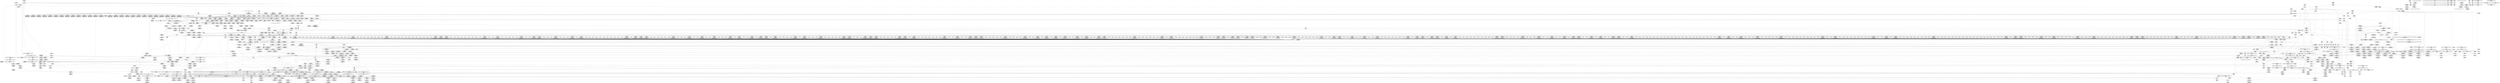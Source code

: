 digraph {
	CE0x52d78a0 [shape=record,shape=Mrecord,label="{CE0x52d78a0|apparmor_path_chown:retval.0|*SummSink*}"]
	CE0x52d4110 [shape=record,shape=Mrecord,label="{CE0x52d4110|aa_path_perm:flags|Function::aa_path_perm&Arg::flags::}"]
	CE0x5351390 [shape=record,shape=Mrecord,label="{CE0x5351390|aa_cred_profile:tmp15|security/apparmor/include/context.h,100|*SummSink*}"]
	CE0x536d910 [shape=record,shape=Mrecord,label="{CE0x536d910|aa_cred_profile:expval|security/apparmor/include/context.h,100|*SummSource*}"]
	CE0x5323d40 [shape=record,shape=Mrecord,label="{CE0x5323d40|__aa_current_profile:tmp11|security/apparmor/include/context.h,138|*SummSink*}"]
	CE0x52f1bc0 [shape=record,shape=Mrecord,label="{CE0x52f1bc0|80:_i64,_:_CRE_1247,1248_}"]
	CE0x52a8100 [shape=record,shape=Mrecord,label="{CE0x52a8100|apparmor_path_chown:uid.coerce|Function::apparmor_path_chown&Arg::uid.coerce::|*SummSink*}"]
	CE0x52e9aa0 [shape=record,shape=Mrecord,label="{CE0x52e9aa0|80:_i64,_:_CRE_575,576_}"]
	CE0x52f4890 [shape=record,shape=Mrecord,label="{CE0x52f4890|80:_i64,_:_CRE_1307,1308_}"]
	CE0x52fc460 [shape=record,shape=Mrecord,label="{CE0x52fc460|80:_i64,_:_CRE_1646,1647_}"]
	CE0x52c9e90 [shape=record,shape=Mrecord,label="{CE0x52c9e90|i32_11|*Constant*}"]
	CE0x52c1ad0 [shape=record,shape=Mrecord,label="{CE0x52c1ad0|apparmor_path_chown:tmp3|security/apparmor/lsm.c,357|*SummSource*}"]
	CE0x52d23d0 [shape=record,shape=Mrecord,label="{CE0x52d23d0|apparmor_path_chown:tmp16|security/apparmor/lsm.c,362|*SummSource*}"]
	CE0x52a3640 [shape=record,shape=Mrecord,label="{CE0x52a3640|COLLAPSED:_GCMRE___llvm_gcov_ctr55_internal_global_2_x_i64_zeroinitializer:_elem_0:default:}"]
	CE0x5b93e10 [shape=record,shape=Mrecord,label="{CE0x5b93e10|_call_void_mcount()_#2|*SummSink*}"]
	CE0x52cb8f0 [shape=record,shape=Mrecord,label="{CE0x52cb8f0|i64_2|*Constant*}"]
	CE0x5295540 [shape=record,shape=Mrecord,label="{CE0x5295540|i32_1|*Constant*|*SummSink*}"]
	CE0x534f0c0 [shape=record,shape=Mrecord,label="{CE0x534f0c0|aa_cred_profile:tmp26|security/apparmor/include/context.h,100|*SummSink*}"]
	CE0x52d8090 [shape=record,shape=Mrecord,label="{CE0x52d8090|mediated_filesystem:bb|*SummSource*}"]
	CE0x532a9c0 [shape=record,shape=Mrecord,label="{CE0x532a9c0|aa_cred_profile:do.end8|*SummSource*}"]
	CE0x52e1b20 [shape=record,shape=Mrecord,label="{CE0x52e1b20|_ret_%struct.task_struct*_%tmp4,_!dbg_!15471|./arch/x86/include/asm/current.h,14|*SummSource*}"]
	CE0x52dbd80 [shape=record,shape=Mrecord,label="{CE0x52dbd80|i64*_getelementptr_inbounds_(_11_x_i64_,_11_x_i64_*___llvm_gcov_ctr58,_i64_0,_i64_8)|*Constant*|*SummSink*}"]
	CE0x52a6170 [shape=record,shape=Mrecord,label="{CE0x52a6170|apparmor_path_chown:dentry|security/apparmor/lsm.c,357|*SummSource*}"]
	CE0x5325ba0 [shape=record,shape=Mrecord,label="{CE0x5325ba0|aa_cred_profile:tmp2}"]
	CE0x52d53f0 [shape=record,shape=Mrecord,label="{CE0x52d53f0|common_perm:entry|*SummSource*}"]
	CE0x531e9a0 [shape=record,shape=Mrecord,label="{CE0x531e9a0|__aa_current_profile:land.lhs.true2}"]
	CE0x52bbc50 [shape=record,shape=Mrecord,label="{CE0x52bbc50|80:_i64,_:_CRE_411,412_}"]
	CE0x52e9330 [shape=record,shape=Mrecord,label="{CE0x52e9330|80:_i64,_:_CRE_568,569_}"]
	CE0x52b8ba0 [shape=record,shape=Mrecord,label="{CE0x52b8ba0|80:_i64,_:_CRE_280,288_|*MultipleSource*|security/apparmor/include/apparmor.h,117|*LoadInst*|security/apparmor/include/apparmor.h,117}"]
	CE0x52c8d00 [shape=record,shape=Mrecord,label="{CE0x52c8d00|i64_2|*Constant*}"]
	CE0x531bf10 [shape=record,shape=Mrecord,label="{CE0x531bf10|_ret_i32_%call17,_!dbg_!15526|security/apparmor/file.c,307|*SummSource*}"]
	CE0x5363fa0 [shape=record,shape=Mrecord,label="{CE0x5363fa0|aa_cred_profile:tmp20|security/apparmor/include/context.h,100|*SummSource*}"]
	CE0x52f1de0 [shape=record,shape=Mrecord,label="{CE0x52f1de0|80:_i64,_:_CRE_1249,1250_}"]
	CE0x52d5d70 [shape=record,shape=Mrecord,label="{CE0x52d5d70|common_perm:op|Function::common_perm&Arg::op::|*SummSink*}"]
	CE0x5316aa0 [shape=record,shape=Mrecord,label="{CE0x5316aa0|_call_void_mcount()_#2|*SummSource*}"]
	CE0x531b7f0 [shape=record,shape=Mrecord,label="{CE0x531b7f0|aa_path_perm:cond|Function::aa_path_perm&Arg::cond::}"]
	CE0x52fb470 [shape=record,shape=Mrecord,label="{CE0x52fb470|80:_i64,_:_CRE_1631,1632_}"]
	CE0x529fea0 [shape=record,shape=Mrecord,label="{CE0x529fea0|apparmor_path_chown:call|security/apparmor/lsm.c,361|*SummSink*}"]
	CE0x532ab40 [shape=record,shape=Mrecord,label="{CE0x532ab40|aa_cred_profile:if.then|*SummSource*}"]
	CE0x52a73d0 [shape=record,shape=Mrecord,label="{CE0x52a73d0|common_perm:tmp}"]
	CE0x52e8760 [shape=record,shape=Mrecord,label="{CE0x52e8760|80:_i64,_:_CRE_552,556_|*MultipleSource*|security/apparmor/include/apparmor.h,117|*LoadInst*|security/apparmor/include/apparmor.h,117}"]
	CE0x5292cf0 [shape=record,shape=Mrecord,label="{CE0x5292cf0|i64*_getelementptr_inbounds_(_11_x_i64_,_11_x_i64_*___llvm_gcov_ctr58,_i64_0,_i64_6)|*Constant*|*SummSource*}"]
	CE0x53664c0 [shape=record,shape=Mrecord,label="{CE0x53664c0|i64*_getelementptr_inbounds_(_16_x_i64_,_16_x_i64_*___llvm_gcov_ctr46,_i64_0,_i64_7)|*Constant*|*SummSink*}"]
	CE0x52fe770 [shape=record,shape=Mrecord,label="{CE0x52fe770|80:_i64,_:_CRE_1679,1680_}"]
	CE0x52f6370 [shape=record,shape=Mrecord,label="{CE0x52f6370|80:_i64,_:_CRE_1333,1334_}"]
	CE0x52a6100 [shape=record,shape=Mrecord,label="{CE0x52a6100|apparmor_path_chown:path|Function::apparmor_path_chown&Arg::path::|*SummSource*}"]
	CE0x532ad10 [shape=record,shape=Mrecord,label="{CE0x532ad10|get_current:tmp4|./arch/x86/include/asm/current.h,14}"]
	CE0x5361f70 [shape=record,shape=Mrecord,label="{CE0x5361f70|aa_cred_profile:tmp10|security/apparmor/include/context.h,100}"]
	CE0x5360150 [shape=record,shape=Mrecord,label="{CE0x5360150|aa_cred_profile:if.then|*SummSink*}"]
	CE0x52abb50 [shape=record,shape=Mrecord,label="{CE0x52abb50|mediated_filesystem:tmp2|*SummSource*}"]
	CE0x53060b0 [shape=record,shape=Mrecord,label="{CE0x53060b0|_call_void_mcount()_#2}"]
	CE0x52cf550 [shape=record,shape=Mrecord,label="{CE0x52cf550|80:_i64,_:_CRE_32,40_|*MultipleSource*|security/apparmor/include/apparmor.h,117|*LoadInst*|security/apparmor/include/apparmor.h,117}"]
	CE0x5301280 [shape=record,shape=Mrecord,label="{CE0x5301280|80:_i64,_:_CRE_1840,1848_|*MultipleSource*|security/apparmor/include/apparmor.h,117|*LoadInst*|security/apparmor/include/apparmor.h,117}"]
	CE0x534dfc0 [shape=record,shape=Mrecord,label="{CE0x534dfc0|aa_cred_profile:tmp25|security/apparmor/include/context.h,100}"]
	CE0x5366800 [shape=record,shape=Mrecord,label="{CE0x5366800|aa_cred_profile:tmp18|security/apparmor/include/context.h,100}"]
	CE0x52f9120 [shape=record,shape=Mrecord,label="{CE0x52f9120|80:_i64,_:_CRE_1376,1384_|*MultipleSource*|security/apparmor/include/apparmor.h,117|*LoadInst*|security/apparmor/include/apparmor.h,117}"]
	CE0x5369310 [shape=record,shape=Mrecord,label="{CE0x5369310|void_(i8*,_i32,_i64)*_asm_sideeffect_1:_09ud2_0A.pushsection___bug_table,_22a_22_0A2:_09.long_1b_-_2b,_$_0:c_-_2b_0A_09.word_$_1:c_,_0_0A_09.org_2b+$_2:c_0A.popsection_,_i,i,i,_dirflag_,_fpsr_,_flags_|*SummSource*}"]
	CE0x52f3320 [shape=record,shape=Mrecord,label="{CE0x52f3320|80:_i64,_:_CRE_1269,1270_}"]
	CE0x52a87c0 [shape=record,shape=Mrecord,label="{CE0x52a87c0|apparmor_path_chown:tmp13|security/apparmor/lsm.c,361}"]
	CE0x52d42f0 [shape=record,shape=Mrecord,label="{CE0x52d42f0|aa_path_perm:flags|Function::aa_path_perm&Arg::flags::|*SummSource*}"]
	CE0x5327280 [shape=record,shape=Mrecord,label="{CE0x5327280|i64_0|*Constant*}"]
	CE0x5288430 [shape=record,shape=Mrecord,label="{CE0x5288430|i64*_getelementptr_inbounds_(_6_x_i64_,_6_x_i64_*___llvm_gcov_ctr84,_i64_0,_i64_3)|*Constant*|*SummSource*}"]
	CE0x52fbf10 [shape=record,shape=Mrecord,label="{CE0x52fbf10|80:_i64,_:_CRE_1641,1642_}"]
	CE0x5365a40 [shape=record,shape=Mrecord,label="{CE0x5365a40|aa_cred_profile:tmp16|security/apparmor/include/context.h,100|*SummSink*}"]
	CE0x52f2ff0 [shape=record,shape=Mrecord,label="{CE0x52f2ff0|80:_i64,_:_CRE_1266,1267_}"]
	CE0x52a03e0 [shape=record,shape=Mrecord,label="{CE0x52a03e0|mediated_filesystem:entry}"]
	CE0x5303fd0 [shape=record,shape=Mrecord,label="{CE0x5303fd0|mediated_filesystem:tmp5|security/apparmor/include/apparmor.h,117|*SummSink*}"]
	CE0x52f7030 [shape=record,shape=Mrecord,label="{CE0x52f7030|80:_i64,_:_CRE_1345,1346_}"]
	CE0x52fb360 [shape=record,shape=Mrecord,label="{CE0x52fb360|80:_i64,_:_CRE_1630,1631_}"]
	CE0x5311fa0 [shape=record,shape=Mrecord,label="{CE0x5311fa0|aa_cred_profile:tmp28|security/apparmor/include/context.h,100|*SummSink*}"]
	CE0x52b7080 [shape=record,shape=Mrecord,label="{CE0x52b7080|80:_i64,_:_CRE_160,176_|*MultipleSource*|security/apparmor/include/apparmor.h,117|*LoadInst*|security/apparmor/include/apparmor.h,117}"]
	CE0x52bb920 [shape=record,shape=Mrecord,label="{CE0x52bb920|80:_i64,_:_CRE_408,409_}"]
	CE0x5326d30 [shape=record,shape=Mrecord,label="{CE0x5326d30|__aa_current_profile:tmp|*SummSink*}"]
	CE0x5328eb0 [shape=record,shape=Mrecord,label="{CE0x5328eb0|aa_cred_profile:do.body6|*SummSource*}"]
	CE0x52a7330 [shape=record,shape=Mrecord,label="{CE0x52a7330|i64*_getelementptr_inbounds_(_5_x_i64_,_5_x_i64_*___llvm_gcov_ctr57,_i64_0,_i64_0)|*Constant*|*SummSink*}"]
	CE0x5352790 [shape=record,shape=Mrecord,label="{CE0x5352790|aa_cred_profile:profile11|security/apparmor/include/context.h,101|*SummSink*}"]
	CE0x52fdcd0 [shape=record,shape=Mrecord,label="{CE0x52fdcd0|80:_i64,_:_CRE_1669,1670_}"]
	CE0x52ea980 [shape=record,shape=Mrecord,label="{CE0x52ea980|80:_i64,_:_CRE_589,590_}"]
	CE0x529f960 [shape=record,shape=Mrecord,label="{CE0x529f960|i64_0|*Constant*|*SummSource*}"]
	CE0x52f59e0 [shape=record,shape=Mrecord,label="{CE0x52f59e0|80:_i64,_:_CRE_1324,1325_}"]
	CE0x5300ea0 [shape=record,shape=Mrecord,label="{CE0x5300ea0|80:_i64,_:_CRE_1824,1828_|*MultipleSource*|security/apparmor/include/apparmor.h,117|*LoadInst*|security/apparmor/include/apparmor.h,117}"]
	CE0x534e1b0 [shape=record,shape=Mrecord,label="{CE0x534e1b0|aa_cred_profile:tmp25|security/apparmor/include/context.h,100|*SummSource*}"]
	CE0x5360d20 [shape=record,shape=Mrecord,label="{CE0x5360d20|aa_cred_profile:lnot2|security/apparmor/include/context.h,100|*SummSink*}"]
	CE0x528cea0 [shape=record,shape=Mrecord,label="{CE0x528cea0|apparmor_path_chown:dentry3|security/apparmor/lsm.c,358|*SummSink*}"]
	CE0x4e79740 [shape=record,shape=Mrecord,label="{CE0x4e79740|apparmor_path_chown:coerce.dive1}"]
	CE0x528fdb0 [shape=record,shape=Mrecord,label="{CE0x528fdb0|apparmor_path_chown:entry}"]
	CE0x52d3e50 [shape=record,shape=Mrecord,label="{CE0x52d3e50|aa_path_perm:path|Function::aa_path_perm&Arg::path::|*SummSource*}"]
	CE0x52e9bb0 [shape=record,shape=Mrecord,label="{CE0x52e9bb0|80:_i64,_:_CRE_576,577_}"]
	CE0x52ef8b0 [shape=record,shape=Mrecord,label="{CE0x52ef8b0|80:_i64,_:_CRE_1214,1215_}"]
	CE0x52e7b90 [shape=record,shape=Mrecord,label="{CE0x52e7b90|80:_i64,_:_CRE_496,504_|*MultipleSource*|security/apparmor/include/apparmor.h,117|*LoadInst*|security/apparmor/include/apparmor.h,117}"]
	CE0x52de120 [shape=record,shape=Mrecord,label="{CE0x52de120|i64*_getelementptr_inbounds_(_11_x_i64_,_11_x_i64_*___llvm_gcov_ctr58,_i64_0,_i64_9)|*Constant*}"]
	CE0x5343810 [shape=record,shape=Mrecord,label="{CE0x5343810|aa_cred_profile:entry|*SummSink*}"]
	CE0x532ff30 [shape=record,shape=Mrecord,label="{CE0x532ff30|GLOBAL:__aa_current_profile.__warned|Global_var:__aa_current_profile.__warned|*SummSink*}"]
	CE0x530d950 [shape=record,shape=Mrecord,label="{CE0x530d950|i1_true|*Constant*}"]
	CE0x534c780 [shape=record,shape=Mrecord,label="{CE0x534c780|i32_100|*Constant*|*SummSource*}"]
	CE0x52c3410 [shape=record,shape=Mrecord,label="{CE0x52c3410|apparmor_path_chown:i_mode|security/apparmor/lsm.c,358}"]
	CE0x53175a0 [shape=record,shape=Mrecord,label="{CE0x53175a0|common_perm:call|security/apparmor/lsm.c,168}"]
	CE0x5327cf0 [shape=record,shape=Mrecord,label="{CE0x5327cf0|COLLAPSED:_GCMRE___llvm_gcov_ctr58_internal_global_11_x_i64_zeroinitializer:_elem_0:default:}"]
	CE0x5293b70 [shape=record,shape=Mrecord,label="{CE0x5293b70|i64*_getelementptr_inbounds_(_2_x_i64_,_2_x_i64_*___llvm_gcov_ctr55,_i64_0,_i64_1)|*Constant*|*SummSink*}"]
	CE0x536d3e0 [shape=record,shape=Mrecord,label="{CE0x536d3e0|aa_cred_profile:expval|security/apparmor/include/context.h,100}"]
	CE0x532a780 [shape=record,shape=Mrecord,label="{CE0x532a780|aa_cred_profile:lor.end|*SummSink*}"]
	CE0x5366e10 [shape=record,shape=Mrecord,label="{CE0x5366e10|aa_cred_profile:tmp18|security/apparmor/include/context.h,100|*SummSource*}"]
	CE0x5366e80 [shape=record,shape=Mrecord,label="{CE0x5366e80|aa_cred_profile:tmp18|security/apparmor/include/context.h,100|*SummSink*}"]
	CE0x52d3c80 [shape=record,shape=Mrecord,label="{CE0x52d3c80|aa_path_perm:path|Function::aa_path_perm&Arg::path::}"]
	CE0x52da140 [shape=record,shape=Mrecord,label="{CE0x52da140|apparmor_path_chown:tmp19|security/apparmor/lsm.c,365|*SummSource*}"]
	CE0x5296a70 [shape=record,shape=Mrecord,label="{CE0x5296a70|common_perm:tmp2|security/apparmor/lsm.c,169|*SummSource*}"]
	CE0x52da0d0 [shape=record,shape=Mrecord,label="{CE0x52da0d0|apparmor_path_chown:tmp19|security/apparmor/lsm.c,365}"]
	CE0x52e4970 [shape=record,shape=Mrecord,label="{CE0x52e4970|80:_i64,_:_CRE_438,439_}"]
	CE0x5330cf0 [shape=record,shape=Mrecord,label="{CE0x5330cf0|__aa_current_profile:tmp10|security/apparmor/include/context.h,138}"]
	CE0x5283090 [shape=record,shape=Mrecord,label="{CE0x5283090|apparmor_path_chown:tmp|*SummSource*}"]
	CE0x52d03f0 [shape=record,shape=Mrecord,label="{CE0x52d03f0|80:_i64,_:_CRE_104,112_|*MultipleSource*|security/apparmor/include/apparmor.h,117|*LoadInst*|security/apparmor/include/apparmor.h,117}"]
	CE0x52c3a10 [shape=record,shape=Mrecord,label="{CE0x52c3a10|apparmor_path_chown:tmp7|security/apparmor/lsm.c,358|*SummSink*}"]
	CE0x52c30d0 [shape=record,shape=Mrecord,label="{CE0x52c30d0|apparmor_path_chown:d_inode4|security/apparmor/lsm.c,358|*SummSource*}"]
	CE0x532bc80 [shape=record,shape=Mrecord,label="{CE0x532bc80|aa_cred_profile:do.end10|*SummSource*}"]
	CE0x52dce50 [shape=record,shape=Mrecord,label="{CE0x52dce50|GLOBAL:lockdep_rcu_suspicious|*Constant*|*SummSource*}"]
	CE0x52e0a40 [shape=record,shape=Mrecord,label="{CE0x52e0a40|__aa_current_profile:call3|security/apparmor/include/context.h,138}"]
	CE0x5319430 [shape=record,shape=Mrecord,label="{CE0x5319430|common_perm:if.then|*SummSink*}"]
	CE0x5343470 [shape=record,shape=Mrecord,label="{CE0x5343470|GLOBAL:aa_cred_profile|*Constant*|*SummSource*}"]
	CE0x534cd30 [shape=record,shape=Mrecord,label="{CE0x534cd30|i64_12|*Constant*|*SummSink*}"]
	CE0x52d8b90 [shape=record,shape=Mrecord,label="{CE0x52d8b90|mediated_filesystem:tmp3}"]
	CE0x52f57c0 [shape=record,shape=Mrecord,label="{CE0x52f57c0|80:_i64,_:_CRE_1322,1323_}"]
	CE0x5366ef0 [shape=record,shape=Mrecord,label="{CE0x5366ef0|aa_cred_profile:tmp19|security/apparmor/include/context.h,100}"]
	CE0x5303810 [shape=record,shape=Mrecord,label="{CE0x5303810|80:_i64,_:_CRE_2264,2268_|*MultipleSource*|security/apparmor/include/apparmor.h,117|*LoadInst*|security/apparmor/include/apparmor.h,117}"]
	CE0x52f55a0 [shape=record,shape=Mrecord,label="{CE0x52f55a0|80:_i64,_:_CRE_1320,1321_}"]
	CE0x52de460 [shape=record,shape=Mrecord,label="{CE0x52de460|__aa_current_profile:tmp15|security/apparmor/include/context.h,138|*SummSink*}"]
	CE0x52f9b60 [shape=record,shape=Mrecord,label="{CE0x52f9b60|80:_i64,_:_CRE_1592,1596_|*MultipleSource*|security/apparmor/include/apparmor.h,117|*LoadInst*|security/apparmor/include/apparmor.h,117}"]
	CE0x52c6f00 [shape=record,shape=Mrecord,label="{CE0x52c6f00|i64_4|*Constant*}"]
	CE0x52d8f00 [shape=record,shape=Mrecord,label="{CE0x52d8f00|_call_void_mcount()_#2}"]
	CE0x52eb200 [shape=record,shape=Mrecord,label="{CE0x52eb200|80:_i64,_:_CRE_597,598_}"]
	CE0x52e2030 [shape=record,shape=Mrecord,label="{CE0x52e2030|__aa_current_profile:tmp17|security/apparmor/include/context.h,138}"]
	CE0x52c4470 [shape=record,shape=Mrecord,label="{CE0x52c4470|80:_i64,_:_CRE_461,462_}"]
	CE0x5291440 [shape=record,shape=Mrecord,label="{CE0x5291440|apparmor_path_chown:cond|security/apparmor/lsm.c, 357|*SummSource*}"]
	CE0x52ce710 [shape=record,shape=Mrecord,label="{CE0x52ce710|mediated_filesystem:s_flags|security/apparmor/include/apparmor.h,117|*SummSink*}"]
	CE0x53440c0 [shape=record,shape=Mrecord,label="{CE0x53440c0|_ret_%struct.aa_profile*_%tmp34,_!dbg_!15510|security/apparmor/include/context.h,101}"]
	CE0x52cc780 [shape=record,shape=Mrecord,label="{CE0x52cc780|apparmor_path_chown:dentry5|security/apparmor/lsm.c,361|*SummSink*}"]
	CE0x52e2110 [shape=record,shape=Mrecord,label="{CE0x52e2110|__aa_current_profile:tmp17|security/apparmor/include/context.h,138|*SummSink*}"]
	CE0x5324760 [shape=record,shape=Mrecord,label="{CE0x5324760|i64*_getelementptr_inbounds_(_11_x_i64_,_11_x_i64_*___llvm_gcov_ctr58,_i64_0,_i64_6)|*Constant*|*SummSink*}"]
	CE0x5311f30 [shape=record,shape=Mrecord,label="{CE0x5311f30|aa_cred_profile:tmp28|security/apparmor/include/context.h,100|*SummSource*}"]
	CE0x534cfb0 [shape=record,shape=Mrecord,label="{CE0x534cfb0|i64*_getelementptr_inbounds_(_16_x_i64_,_16_x_i64_*___llvm_gcov_ctr46,_i64_0,_i64_9)|*Constant*}"]
	CE0x52f40f0 [shape=record,shape=Mrecord,label="{CE0x52f40f0|80:_i64,_:_CRE_1296,1300_|*MultipleSource*|security/apparmor/include/apparmor.h,117|*LoadInst*|security/apparmor/include/apparmor.h,117}"]
	CE0x534bff0 [shape=record,shape=Mrecord,label="{CE0x534bff0|aa_cred_profile:tmp12|security/apparmor/include/context.h,100}"]
	CE0x5323270 [shape=record,shape=Mrecord,label="{CE0x5323270|__aa_current_profile:tmp8|security/apparmor/include/context.h,138|*SummSink*}"]
	CE0x532f360 [shape=record,shape=Mrecord,label="{CE0x532f360|__aa_current_profile:tmp14|security/apparmor/include/context.h,138|*SummSink*}"]
	CE0x52fd560 [shape=record,shape=Mrecord,label="{CE0x52fd560|80:_i64,_:_CRE_1662,1663_}"]
	CE0x52912a0 [shape=record,shape=Mrecord,label="{CE0x52912a0|0:_i32,_:_SCM_0,4_|*MultipleSource*|security/apparmor/lsm.c, 355}"]
	CE0x52b8d90 [shape=record,shape=Mrecord,label="{CE0x52b8d90|80:_i64,_:_CRE_288,296_|*MultipleSource*|security/apparmor/include/apparmor.h,117|*LoadInst*|security/apparmor/include/apparmor.h,117}"]
	CE0x534bc20 [shape=record,shape=Mrecord,label="{CE0x534bc20|%struct.aa_profile*_null|*Constant*}"]
	CE0x52a92f0 [shape=record,shape=Mrecord,label="{CE0x52a92f0|_ret_%struct.aa_profile*_%call4,_!dbg_!15494|security/apparmor/include/context.h,138|*SummSource*}"]
	CE0x52e6420 [shape=record,shape=Mrecord,label="{CE0x52e6420|__aa_current_profile:land.lhs.true|*SummSource*}"]
	CE0x52a6460 [shape=record,shape=Mrecord,label="{CE0x52a6460|__aa_current_profile:call|security/apparmor/include/context.h,138}"]
	CE0x52dcec0 [shape=record,shape=Mrecord,label="{CE0x52dcec0|GLOBAL:lockdep_rcu_suspicious|*Constant*|*SummSink*}"]
	CE0x52ea430 [shape=record,shape=Mrecord,label="{CE0x52ea430|80:_i64,_:_CRE_584,585_}"]
	CE0x52e3320 [shape=record,shape=Mrecord,label="{CE0x52e3320|80:_i64,_:_CRE_417,418_}"]
	CE0x532a2c0 [shape=record,shape=Mrecord,label="{CE0x532a2c0|__aa_current_profile:if.end}"]
	CE0x52e7f70 [shape=record,shape=Mrecord,label="{CE0x52e7f70|80:_i64,_:_CRE_512,528_|*MultipleSource*|security/apparmor/include/apparmor.h,117|*LoadInst*|security/apparmor/include/apparmor.h,117}"]
	CE0x535fe90 [shape=record,shape=Mrecord,label="{CE0x535fe90|aa_cred_profile:tmp7|security/apparmor/include/context.h,100|*SummSink*}"]
	CE0x52c49c0 [shape=record,shape=Mrecord,label="{CE0x52c49c0|80:_i64,_:_CRE_480,488_|*MultipleSource*|security/apparmor/include/apparmor.h,117|*LoadInst*|security/apparmor/include/apparmor.h,117}"]
	CE0x52d2940 [shape=record,shape=Mrecord,label="{CE0x52d2940|common_perm:call1|security/apparmor/lsm.c,170|*SummSink*}"]
	CE0x52f4c10 [shape=record,shape=Mrecord,label="{CE0x52f4c10|80:_i64,_:_CRE_1311,1312_}"]
	CE0x4e79950 [shape=record,shape=Mrecord,label="{CE0x4e79950|_call_void_mcount()_#2|*SummSource*}"]
	"CONST[source:0(mediator),value:2(dynamic)][purpose:{object}][SnkIdx:3]"
	CE0x52d4aa0 [shape=record,shape=Mrecord,label="{CE0x52d4aa0|apparmor_path_chown:call7|security/apparmor/lsm.c,364}"]
	CE0x52d30d0 [shape=record,shape=Mrecord,label="{CE0x52d30d0|aa_path_perm:entry|*SummSource*}"]
	CE0x53608b0 [shape=record,shape=Mrecord,label="{CE0x53608b0|aa_cred_profile:tmp13|*SummSink*}"]
	CE0x52db290 [shape=record,shape=Mrecord,label="{CE0x52db290|i64*_getelementptr_inbounds_(_11_x_i64_,_11_x_i64_*___llvm_gcov_ctr58,_i64_0,_i64_8)|*Constant*}"]
	CE0x53631d0 [shape=record,shape=Mrecord,label="{CE0x53631d0|aa_cred_profile:tmp19|security/apparmor/include/context.h,100|*SummSource*}"]
	CE0x52e05b0 [shape=record,shape=Mrecord,label="{CE0x52e05b0|__aa_current_profile:tmp20|security/apparmor/include/context.h,138}"]
	CE0x52ecda0 [shape=record,shape=Mrecord,label="{CE0x52ecda0|80:_i64,_:_CRE_623,624_}"]
	CE0x52bb810 [shape=record,shape=Mrecord,label="{CE0x52bb810|80:_i64,_:_CRE_407,408_}"]
	CE0x52e6910 [shape=record,shape=Mrecord,label="{CE0x52e6910|__aa_current_profile:tobool|security/apparmor/include/context.h,138|*SummSink*}"]
	CE0x52f3cb0 [shape=record,shape=Mrecord,label="{CE0x52f3cb0|80:_i64,_:_CRE_1278,1279_}"]
	CE0x52de970 [shape=record,shape=Mrecord,label="{CE0x52de970|__aa_current_profile:tmp16|security/apparmor/include/context.h,138|*SummSource*}"]
	CE0x528a8a0 [shape=record,shape=Mrecord,label="{CE0x528a8a0|8:_%struct.dentry*,_:_CRE_0,8_|*MultipleSource*|security/apparmor/lsm.c,357|Function::apparmor_path_chown&Arg::path::}"]
	CE0x52f1560 [shape=record,shape=Mrecord,label="{CE0x52f1560|80:_i64,_:_CRE_1241,1242_}"]
	CE0x5310e00 [shape=record,shape=Mrecord,label="{CE0x5310e00|aa_cred_profile:tmp31|security/apparmor/include/context.h,100}"]
	CE0x52eb310 [shape=record,shape=Mrecord,label="{CE0x52eb310|80:_i64,_:_CRE_598,599_}"]
	CE0x535fa20 [shape=record,shape=Mrecord,label="{CE0x535fa20|GLOBAL:__llvm_gcov_ctr46|Global_var:__llvm_gcov_ctr46|*SummSink*}"]
	CE0x52d4c20 [shape=record,shape=Mrecord,label="{CE0x52d4c20|apparmor_path_chown:call7|security/apparmor/lsm.c,364|*SummSink*}"]
	"CONST[source:0(mediator),value:0(static)][purpose:{operation}][SrcIdx:3]"
	CE0x53197d0 [shape=record,shape=Mrecord,label="{CE0x53197d0|common_perm:if.end|*SummSink*}"]
	CE0x52dd0b0 [shape=record,shape=Mrecord,label="{CE0x52dd0b0|i32_138|*Constant*}"]
	CE0x5291990 [shape=record,shape=Mrecord,label="{CE0x5291990|common_perm:bb|*SummSink*}"]
	CE0x52c51d0 [shape=record,shape=Mrecord,label="{CE0x52c51d0|GLOBAL:mediated_filesystem|*Constant*}"]
	CE0x52ea210 [shape=record,shape=Mrecord,label="{CE0x52ea210|80:_i64,_:_CRE_582,583_}"]
	CE0x52d0250 [shape=record,shape=Mrecord,label="{CE0x52d0250|80:_i64,_:_CRE_96,104_|*MultipleSource*|security/apparmor/include/apparmor.h,117|*LoadInst*|security/apparmor/include/apparmor.h,117}"]
	CE0x532e6a0 [shape=record,shape=Mrecord,label="{CE0x532e6a0|44:_i32,_48:_i16,_128:_i8*,_:_SCMRE_20,24_|*MultipleSource*|Function::aa_cred_profile&Arg::cred::|security/apparmor/include/context.h,138|security/apparmor/include/context.h,99}"]
	CE0x52fe220 [shape=record,shape=Mrecord,label="{CE0x52fe220|80:_i64,_:_CRE_1674,1675_}"]
	CE0x52e1d60 [shape=record,shape=Mrecord,label="{CE0x52e1d60|_ret_%struct.task_struct*_%tmp4,_!dbg_!15471|./arch/x86/include/asm/current.h,14}"]
	CE0x5360e20 [shape=record,shape=Mrecord,label="{CE0x5360e20|aa_cred_profile:lnot3|security/apparmor/include/context.h,100}"]
	CE0x5327610 [shape=record,shape=Mrecord,label="{CE0x5327610|i64*_getelementptr_inbounds_(_16_x_i64_,_16_x_i64_*___llvm_gcov_ctr46,_i64_0,_i64_0)|*Constant*|*SummSink*}"]
	CE0x52d7b30 [shape=record,shape=Mrecord,label="{CE0x52d7b30|i64*_getelementptr_inbounds_(_6_x_i64_,_6_x_i64_*___llvm_gcov_ctr84,_i64_0,_i64_5)|*Constant*|*SummSource*}"]
	CE0x52d3fa0 [shape=record,shape=Mrecord,label="{CE0x52d3fa0|aa_path_perm:path|Function::aa_path_perm&Arg::path::|*SummSink*}"]
	CE0x528b560 [shape=record,shape=Mrecord,label="{CE0x528b560|apparmor_path_chown:tmp|*SummSink*}"]
	CE0x534c190 [shape=record,shape=Mrecord,label="{CE0x534c190|aa_cred_profile:tmp12|security/apparmor/include/context.h,100|*SummSource*}"]
	CE0x52d5760 [shape=record,shape=Mrecord,label="{CE0x52d5760|i32_13|*Constant*}"]
	CE0x5284fe0 [shape=record,shape=Mrecord,label="{CE0x5284fe0|apparmor_path_chown:bb|*SummSource*}"]
	CE0x5283020 [shape=record,shape=Mrecord,label="{CE0x5283020|apparmor_path_chown:tmp}"]
	CE0x52da510 [shape=record,shape=Mrecord,label="{CE0x52da510|_ret_i32_%retval.0,_!dbg_!15488|security/apparmor/lsm.c,365}"]
	CE0x531c040 [shape=record,shape=Mrecord,label="{CE0x531c040|_ret_i32_%call17,_!dbg_!15526|security/apparmor/file.c,307|*SummSink*}"]
	CE0x5352ce0 [shape=record,shape=Mrecord,label="{CE0x5352ce0|aa_cred_profile:tmp34|security/apparmor/include/context.h,101|*SummSource*}"]
	CE0x5350580 [shape=record,shape=Mrecord,label="{CE0x5350580|i64_5|*Constant*}"]
	CE0x52a7440 [shape=record,shape=Mrecord,label="{CE0x52a7440|COLLAPSED:_GCMRE___llvm_gcov_ctr57_internal_global_5_x_i64_zeroinitializer:_elem_0:default:}"]
	CE0x52fa320 [shape=record,shape=Mrecord,label="{CE0x52fa320|80:_i64,_:_CRE_1616,1617_}"]
	CE0x52d4790 [shape=record,shape=Mrecord,label="{CE0x52d4790|apparmor_path_chown:tmp18|security/apparmor/lsm.c,364|*SummSink*}"]
	CE0x52f0f00 [shape=record,shape=Mrecord,label="{CE0x52f0f00|80:_i64,_:_CRE_1235,1236_}"]
	CE0x5341900 [shape=record,shape=Mrecord,label="{CE0x5341900|_ret_%struct.task_struct*_%tmp4,_!dbg_!15471|./arch/x86/include/asm/current.h,14|*SummSink*}"]
	CE0x52eaed0 [shape=record,shape=Mrecord,label="{CE0x52eaed0|80:_i64,_:_CRE_594,595_}"]
	CE0x52fe660 [shape=record,shape=Mrecord,label="{CE0x52fe660|80:_i64,_:_CRE_1678,1679_}"]
	CE0x52cc600 [shape=record,shape=Mrecord,label="{CE0x52cc600|apparmor_path_chown:dentry5|security/apparmor/lsm.c,361}"]
	CE0x5350cb0 [shape=record,shape=Mrecord,label="{CE0x5350cb0|i64_6|*Constant*|*SummSink*}"]
	CE0x52c2b30 [shape=record,shape=Mrecord,label="{CE0x52c2b30|apparmor_path_chown:tmp18|security/apparmor/lsm.c,364}"]
	CE0x52d2570 [shape=record,shape=Mrecord,label="{CE0x52d2570|apparmor_path_chown:tmp16|security/apparmor/lsm.c,362|*SummSink*}"]
	CE0x5361bb0 [shape=record,shape=Mrecord,label="{CE0x5361bb0|44:_i32,_48:_i16,_128:_i8*,_:_SCMRE_112,120_|*MultipleSource*|Function::aa_cred_profile&Arg::cred::|security/apparmor/include/context.h,138|security/apparmor/include/context.h,99}"]
	CE0x5328c80 [shape=record,shape=Mrecord,label="{CE0x5328c80|i64*_getelementptr_inbounds_(_11_x_i64_,_11_x_i64_*___llvm_gcov_ctr58,_i64_0,_i64_0)|*Constant*}"]
	CE0x52f3540 [shape=record,shape=Mrecord,label="{CE0x52f3540|80:_i64,_:_CRE_1271,1272_}"]
	CE0x5303620 [shape=record,shape=Mrecord,label="{CE0x5303620|80:_i64,_:_CRE_2256,2264_|*MultipleSource*|security/apparmor/include/apparmor.h,117|*LoadInst*|security/apparmor/include/apparmor.h,117}"]
	CE0x5311950 [shape=record,shape=Mrecord,label="{CE0x5311950|i64*_getelementptr_inbounds_(_16_x_i64_,_16_x_i64_*___llvm_gcov_ctr46,_i64_0,_i64_15)|*Constant*|*SummSink*}"]
	CE0x52dd3a0 [shape=record,shape=Mrecord,label="{CE0x52dd3a0|i32_138|*Constant*|*SummSource*}"]
	CE0x52d5fc0 [shape=record,shape=Mrecord,label="{CE0x52d5fc0|common_perm:path|Function::common_perm&Arg::path::|*SummSource*}"]
	CE0x52ac400 [shape=record,shape=Mrecord,label="{CE0x52ac400|i32_5|*Constant*|*SummSink*}"]
	CE0x532db70 [shape=record,shape=Mrecord,label="{CE0x532db70|44:_i32,_48:_i16,_128:_i8*,_:_SCMRE_0,4_|*MultipleSource*|Function::aa_cred_profile&Arg::cred::|security/apparmor/include/context.h,138|security/apparmor/include/context.h,99}"]
	CE0x530d230 [shape=record,shape=Mrecord,label="{CE0x530d230|aa_cred_profile:tobool1|security/apparmor/include/context.h,100|*SummSink*}"]
	CE0x5326530 [shape=record,shape=Mrecord,label="{CE0x5326530|__aa_current_profile:tmp11|security/apparmor/include/context.h,138}"]
	CE0x52fedd0 [shape=record,shape=Mrecord,label="{CE0x52fedd0|80:_i64,_:_CRE_1685,1686_}"]
	CE0x531b550 [shape=record,shape=Mrecord,label="{CE0x531b550|aa_path_perm:request|Function::aa_path_perm&Arg::request::|*SummSource*}"]
	CE0x52c9f00 [shape=record,shape=Mrecord,label="{CE0x52c9f00|i32_11|*Constant*|*SummSink*}"]
	CE0x529f9d0 [shape=record,shape=Mrecord,label="{CE0x529f9d0|i64_0|*Constant*|*SummSink*}"]
	CE0x534f3b0 [shape=record,shape=Mrecord,label="{CE0x534f3b0|aa_cred_profile:tmp22|security/apparmor/include/context.h,100|*SummSource*}"]
	CE0x5303a00 [shape=record,shape=Mrecord,label="{CE0x5303a00|80:_i64,_:_CRE_2268,2304_|*MultipleSource*|security/apparmor/include/apparmor.h,117|*LoadInst*|security/apparmor/include/apparmor.h,117}"]
	CE0x52fcbd0 [shape=record,shape=Mrecord,label="{CE0x52fcbd0|80:_i64,_:_CRE_1653,1654_}"]
	CE0x52bb5f0 [shape=record,shape=Mrecord,label="{CE0x52bb5f0|80:_i64,_:_CRE_405,406_}"]
	CE0x52fb580 [shape=record,shape=Mrecord,label="{CE0x52fb580|80:_i64,_:_CRE_1632,1633_}"]
	CE0x52f09b0 [shape=record,shape=Mrecord,label="{CE0x52f09b0|80:_i64,_:_CRE_1230,1231_}"]
	CE0x52b67f0 [shape=record,shape=Mrecord,label="{CE0x52b67f0|i64*_getelementptr_inbounds_(_16_x_i64_,_16_x_i64_*___llvm_gcov_ctr46,_i64_0,_i64_4)|*Constant*|*SummSource*}"]
	CE0x52c38a0 [shape=record,shape=Mrecord,label="{CE0x52c38a0|apparmor_path_chown:tmp7|security/apparmor/lsm.c,358|*SummSource*}"]
	CE0x4e796d0 [shape=record,shape=Mrecord,label="{CE0x4e796d0|apparmor_path_chown:coerce.dive1|*SummSource*}"]
	CE0x52ce4c0 [shape=record,shape=Mrecord,label="{CE0x52ce4c0|mediated_filesystem:s_flags|security/apparmor/include/apparmor.h,117|*SummSource*}"]
	CE0x52c5d00 [shape=record,shape=Mrecord,label="{CE0x52c5d00|i32_22|*Constant*|*SummSource*}"]
	CE0x52ddca0 [shape=record,shape=Mrecord,label="{CE0x52ddca0|i8*_getelementptr_inbounds_(_45_x_i8_,_45_x_i8_*_.str14,_i32_0,_i32_0)|*Constant*|*SummSource*}"]
	CE0x5329c10 [shape=record,shape=Mrecord,label="{CE0x5329c10|aa_cred_profile:tmp4|*LoadInst*|security/apparmor/include/context.h,99|*SummSource*}"]
	CE0x52ec520 [shape=record,shape=Mrecord,label="{CE0x52ec520|80:_i64,_:_CRE_615,616_}"]
	CE0x5296d70 [shape=record,shape=Mrecord,label="{CE0x5296d70|apparmor_path_chown:tmp11|security/apparmor/lsm.c,361|*SummSink*}"]
	CE0x52927e0 [shape=record,shape=Mrecord,label="{CE0x52927e0|__aa_current_profile:tmp12|security/apparmor/include/context.h,138|*SummSink*}"]
	CE0x5325530 [shape=record,shape=Mrecord,label="{CE0x5325530|aa_cred_profile:tobool|security/apparmor/include/context.h,100|*SummSink*}"]
	CE0x52eadc0 [shape=record,shape=Mrecord,label="{CE0x52eadc0|80:_i64,_:_CRE_593,594_}"]
	CE0x52e9ff0 [shape=record,shape=Mrecord,label="{CE0x52e9ff0|80:_i64,_:_CRE_580,581_}"]
	CE0x528f7f0 [shape=record,shape=Mrecord,label="{CE0x528f7f0|i64*_getelementptr_inbounds_(_6_x_i64_,_6_x_i64_*___llvm_gcov_ctr84,_i64_0,_i64_0)|*Constant*|*SummSource*}"]
	CE0x5342a80 [shape=record,shape=Mrecord,label="{CE0x5342a80|__aa_current_profile:tmp21|security/apparmor/include/context.h,138|*SummSink*}"]
	CE0x5329dd0 [shape=record,shape=Mrecord,label="{CE0x5329dd0|aa_cred_profile:tobool|security/apparmor/include/context.h,100}"]
	CE0x52d0e30 [shape=record,shape=Mrecord,label="{CE0x52d0e30|80:_i64,_:_CRE_144,152_|*MultipleSource*|security/apparmor/include/apparmor.h,117|*LoadInst*|security/apparmor/include/apparmor.h,117}"]
	CE0x52fb9c0 [shape=record,shape=Mrecord,label="{CE0x52fb9c0|80:_i64,_:_CRE_1636,1637_}"]
	CE0x5318280 [shape=record,shape=Mrecord,label="{CE0x5318280|common_perm:tmp4|security/apparmor/lsm.c,169|*SummSink*}"]
	CE0x52f89b0 [shape=record,shape=Mrecord,label="{CE0x52f89b0|80:_i64,_:_CRE_1369,1370_}"]
	CE0x52f0790 [shape=record,shape=Mrecord,label="{CE0x52f0790|80:_i64,_:_CRE_1228,1229_}"]
	CE0x5315170 [shape=record,shape=Mrecord,label="{CE0x5315170|common_perm:bb|*SummSource*}"]
	CE0x5306c50 [shape=record,shape=Mrecord,label="{CE0x5306c50|__aa_current_profile:entry|*SummSource*}"]
	CE0x532bec0 [shape=record,shape=Mrecord,label="{CE0x532bec0|__aa_current_profile:tmp7|security/apparmor/include/context.h,138|*SummSink*}"]
	CE0x5316010 [shape=record,shape=Mrecord,label="{CE0x5316010|common_perm:tmp4|security/apparmor/lsm.c,169}"]
	CE0x536da10 [shape=record,shape=Mrecord,label="{CE0x536da10|aa_cred_profile:expval|security/apparmor/include/context.h,100|*SummSink*}"]
	CE0x5315800 [shape=record,shape=Mrecord,label="{CE0x5315800|__aa_current_profile:tmp1}"]
	CE0x52ce2d0 [shape=record,shape=Mrecord,label="{CE0x52ce2d0|80:_i64,_:_CRE_0,8_|*MultipleSource*|security/apparmor/include/apparmor.h,117|*LoadInst*|security/apparmor/include/apparmor.h,117}"]
	CE0x52da880 [shape=record,shape=Mrecord,label="{CE0x52da880|apparmor_path_chown:tmp20|security/apparmor/lsm.c,365|*SummSink*}"]
	CE0x52f9340 [shape=record,shape=Mrecord,label="{CE0x52f9340|80:_i64,_:_CRE_1392,1536_|*MultipleSource*|security/apparmor/include/apparmor.h,117|*LoadInst*|security/apparmor/include/apparmor.h,117}"]
	CE0x531c500 [shape=record,shape=Mrecord,label="{CE0x531c500|common_perm:error.0|*SummSource*}"]
	CE0x5360730 [shape=record,shape=Mrecord,label="{CE0x5360730|aa_cred_profile:tmp13|*SummSource*}"]
	CE0x5313b20 [shape=record,shape=Mrecord,label="{CE0x5313b20|mediated_filesystem:and|security/apparmor/include/apparmor.h,117}"]
	CE0x52e3cb0 [shape=record,shape=Mrecord,label="{CE0x52e3cb0|80:_i64,_:_CRE_426,427_}"]
	CE0x52c6810 [shape=record,shape=Mrecord,label="{CE0x52c6810|apparmor_path_chown:tmp5|security/apparmor/lsm.c,357|*SummSource*}"]
	CE0x528ba20 [shape=record,shape=Mrecord,label="{CE0x528ba20|apparmor_path_chown:d_inode|security/apparmor/lsm.c,357}"]
	CE0x53625a0 [shape=record,shape=Mrecord,label="{CE0x53625a0|aa_cred_profile:tmp11|security/apparmor/include/context.h,100|*SummSink*}"]
	CE0x5365f90 [shape=record,shape=Mrecord,label="{CE0x5365f90|aa_cred_profile:tmp17|security/apparmor/include/context.h,100|*SummSink*}"]
	CE0x5325d70 [shape=record,shape=Mrecord,label="{CE0x5325d70|aa_cred_profile:tmp3}"]
	CE0x52edf80 [shape=record,shape=Mrecord,label="{CE0x52edf80|80:_i64,_:_CRE_672,680_|*MultipleSource*|security/apparmor/include/apparmor.h,117|*LoadInst*|security/apparmor/include/apparmor.h,117}"]
	CE0x52b89b0 [shape=record,shape=Mrecord,label="{CE0x52b89b0|80:_i64,_:_CRE_272,280_|*MultipleSource*|security/apparmor/include/apparmor.h,117|*LoadInst*|security/apparmor/include/apparmor.h,117}"]
	CE0x52e8f50 [shape=record,shape=Mrecord,label="{CE0x52e8f50|80:_i64,_:_CRE_564,565_}"]
	CE0x52b9d10 [shape=record,shape=Mrecord,label="{CE0x52b9d10|80:_i64,_:_CRE_352,360_|*MultipleSource*|security/apparmor/include/apparmor.h,117|*LoadInst*|security/apparmor/include/apparmor.h,117}"]
	CE0x52b8000 [shape=record,shape=Mrecord,label="{CE0x52b8000|80:_i64,_:_CRE_240,248_|*MultipleSource*|security/apparmor/include/apparmor.h,117|*LoadInst*|security/apparmor/include/apparmor.h,117}"]
	CE0x5352200 [shape=record,shape=Mrecord,label="{CE0x5352200|aa_cred_profile:tmp33|security/apparmor/include/context.h,101|*SummSink*}"]
	CE0x52f6260 [shape=record,shape=Mrecord,label="{CE0x52f6260|80:_i64,_:_CRE_1332,1333_}"]
	CE0x52e8950 [shape=record,shape=Mrecord,label="{CE0x52e8950|80:_i64,_:_CRE_560,561_}"]
	CE0x5343310 [shape=record,shape=Mrecord,label="{CE0x5343310|aa_cred_profile:entry}"]
	CE0x52a02d0 [shape=record,shape=Mrecord,label="{CE0x52a02d0|GLOBAL:mediated_filesystem|*Constant*|*SummSink*}"]
	CE0x530df40 [shape=record,shape=Mrecord,label="{CE0x530df40|aa_cred_profile:tmp13}"]
	CE0x52b7650 [shape=record,shape=Mrecord,label="{CE0x52b7650|80:_i64,_:_CRE_192,200_|*MultipleSource*|security/apparmor/include/apparmor.h,117|*LoadInst*|security/apparmor/include/apparmor.h,117}"]
	CE0x52f1230 [shape=record,shape=Mrecord,label="{CE0x52f1230|80:_i64,_:_CRE_1238,1239_}"]
	CE0x5328a80 [shape=record,shape=Mrecord,label="{CE0x5328a80|__aa_current_profile:do.end|*SummSource*}"]
	CE0x52fdde0 [shape=record,shape=Mrecord,label="{CE0x52fdde0|80:_i64,_:_CRE_1670,1671_}"]
	CE0x53143b0 [shape=record,shape=Mrecord,label="{CE0x53143b0|mediated_filesystem:tobool|security/apparmor/include/apparmor.h,117|*SummSink*}"]
	CE0x52e8160 [shape=record,shape=Mrecord,label="{CE0x52e8160|80:_i64,_:_CRE_528,536_|*MultipleSource*|security/apparmor/include/apparmor.h,117|*LoadInst*|security/apparmor/include/apparmor.h,117}"]
	CE0x52f2550 [shape=record,shape=Mrecord,label="{CE0x52f2550|80:_i64,_:_CRE_1256,1257_}"]
	CE0x5325e00 [shape=record,shape=Mrecord,label="{CE0x5325e00|__aa_current_profile:tmp9|security/apparmor/include/context.h,138|*SummSource*}"]
	CE0x52d8df0 [shape=record,shape=Mrecord,label="{CE0x52d8df0|mediated_filesystem:tmp3|*SummSink*}"]
	CE0x53651e0 [shape=record,shape=Mrecord,label="{CE0x53651e0|aa_cred_profile:tmp9|security/apparmor/include/context.h,100|*SummSource*}"]
	CE0x52ec740 [shape=record,shape=Mrecord,label="{CE0x52ec740|80:_i64,_:_CRE_617,618_}"]
	CE0x52fb030 [shape=record,shape=Mrecord,label="{CE0x52fb030|80:_i64,_:_CRE_1627,1628_}"]
	CE0x5350df0 [shape=record,shape=Mrecord,label="{CE0x5350df0|aa_cred_profile:tmp14|security/apparmor/include/context.h,100|*SummSource*}"]
	CE0x53188f0 [shape=record,shape=Mrecord,label="{CE0x53188f0|common_perm:call|security/apparmor/lsm.c,168|*SummSource*}"]
	CE0x53167e0 [shape=record,shape=Mrecord,label="{CE0x53167e0|_call_void_mcount()_#2}"]
	CE0x52cbe00 [shape=record,shape=Mrecord,label="{CE0x52cbe00|apparmor_path_chown:tmp8|security/apparmor/lsm.c,358}"]
	CE0x5308ad0 [shape=record,shape=Mrecord,label="{CE0x5308ad0|get_current:bb|*SummSink*}"]
	CE0x52d4b10 [shape=record,shape=Mrecord,label="{CE0x52d4b10|apparmor_path_chown:call7|security/apparmor/lsm.c,364|*SummSource*}"]
	CE0x532fac0 [shape=record,shape=Mrecord,label="{CE0x532fac0|_call_void_mcount()_#2}"]
	CE0x52fa130 [shape=record,shape=Mrecord,label="{CE0x52fa130|80:_i64,_:_CRE_1608,1612_|*MultipleSource*|security/apparmor/include/apparmor.h,117|*LoadInst*|security/apparmor/include/apparmor.h,117}"]
	CE0x52f3100 [shape=record,shape=Mrecord,label="{CE0x52f3100|80:_i64,_:_CRE_1267,1268_}"]
	CE0x529fd90 [shape=record,shape=Mrecord,label="{CE0x529fd90|apparmor_path_chown:call|security/apparmor/lsm.c,361|*SummSource*}"]
	CE0x532b780 [shape=record,shape=Mrecord,label="{CE0x532b780|__aa_current_profile:if.then|*SummSource*}"]
	CE0x52a8a40 [shape=record,shape=Mrecord,label="{CE0x52a8a40|apparmor_path_chown:uid.coerce|Function::apparmor_path_chown&Arg::uid.coerce::|*SummSource*}"]
	CE0x52c2d90 [shape=record,shape=Mrecord,label="{CE0x52c2d90|apparmor_path_chown:d_inode4|security/apparmor/lsm.c,358}"]
	CE0x52cd830 [shape=record,shape=Mrecord,label="{CE0x52cd830|mediated_filesystem:i_sb|security/apparmor/include/apparmor.h,117|*SummSink*}"]
	CE0x532a180 [shape=record,shape=Mrecord,label="{CE0x532a180|get_current:tmp2}"]
	CE0x52efcf0 [shape=record,shape=Mrecord,label="{CE0x52efcf0|80:_i64,_:_CRE_1218,1219_}"]
	CE0x52bbe70 [shape=record,shape=Mrecord,label="{CE0x52bbe70|80:_i64,_:_CRE_413,414_}"]
	CE0x52f5160 [shape=record,shape=Mrecord,label="{CE0x52f5160|80:_i64,_:_CRE_1316,1317_}"]
	CE0x52f0680 [shape=record,shape=Mrecord,label="{CE0x52f0680|80:_i64,_:_CRE_1227,1228_}"]
	CE0x52ecb80 [shape=record,shape=Mrecord,label="{CE0x52ecb80|80:_i64,_:_CRE_621,622_}"]
	CE0x52a5a10 [shape=record,shape=Mrecord,label="{CE0x52a5a10|i64_1|*Constant*}"]
	CE0x5368de0 [shape=record,shape=Mrecord,label="{CE0x5368de0|void_(i8*,_i32,_i64)*_asm_sideeffect_1:_09ud2_0A.pushsection___bug_table,_22a_22_0A2:_09.long_1b_-_2b,_$_0:c_-_2b_0A_09.word_$_1:c_,_0_0A_09.org_2b+$_2:c_0A.popsection_,_i,i,i,_dirflag_,_fpsr_,_flags_}"]
	CE0x531ede0 [shape=record,shape=Mrecord,label="{CE0x531ede0|common_perm:tmp9|security/apparmor/lsm.c,172}"]
	CE0x528fcb0 [shape=record,shape=Mrecord,label="{CE0x528fcb0|i32_0|*Constant*|*SummSink*}"]
	CE0x5312f60 [shape=record,shape=Mrecord,label="{CE0x5312f60|common_perm:tmp7|security/apparmor/lsm.c,170|*SummSource*}"]
	CE0x52d0920 [shape=record,shape=Mrecord,label="{CE0x52d0920|80:_i64,_:_CRE_128,132_|*MultipleSource*|security/apparmor/include/apparmor.h,117|*LoadInst*|security/apparmor/include/apparmor.h,117}"]
	CE0x52e5740 [shape=record,shape=Mrecord,label="{CE0x52e5740|80:_i64,_:_CRE_451,452_}"]
	CE0x530d5a0 [shape=record,shape=Mrecord,label="{CE0x530d5a0|%struct.aa_profile*_null|*Constant*|*SummSink*}"]
	"CONST[source:0(mediator),value:2(dynamic)][purpose:{object}][SnkIdx:2]"
	CE0x52fcf00 [shape=record,shape=Mrecord,label="{CE0x52fcf00|80:_i64,_:_CRE_1656,1657_}"]
	CE0x531e3d0 [shape=record,shape=Mrecord,label="{CE0x531e3d0|__aa_current_profile:tmp5|security/apparmor/include/context.h,138|*SummSource*}"]
	CE0x52c76b0 [shape=record,shape=Mrecord,label="{CE0x52c76b0|apparmor_path_chown:mode|security/apparmor/lsm.c,357}"]
	CE0x5296ba0 [shape=record,shape=Mrecord,label="{CE0x5296ba0|i64_3|*Constant*}"]
	CE0x5351210 [shape=record,shape=Mrecord,label="{CE0x5351210|aa_cred_profile:tmp15|security/apparmor/include/context.h,100|*SummSource*}"]
	CE0x52d33a0 [shape=record,shape=Mrecord,label="{CE0x52d33a0|aa_path_perm:op|Function::aa_path_perm&Arg::op::}"]
	CE0x52e0880 [shape=record,shape=Mrecord,label="{CE0x52e0880|__aa_current_profile:tmp20|security/apparmor/include/context.h,138|*SummSink*}"]
	CE0x5360410 [shape=record,shape=Mrecord,label="{CE0x5360410|aa_cred_profile:do.end|*SummSource*}"]
	CE0x52ff100 [shape=record,shape=Mrecord,label="{CE0x52ff100|80:_i64,_:_CRE_1688,1696_|*MultipleSource*|security/apparmor/include/apparmor.h,117|*LoadInst*|security/apparmor/include/apparmor.h,117}"]
	CE0x532a430 [shape=record,shape=Mrecord,label="{CE0x532a430|__aa_current_profile:if.end|*SummSource*}"]
	CE0x52b9f00 [shape=record,shape=Mrecord,label="{CE0x52b9f00|80:_i64,_:_CRE_360,368_|*MultipleSource*|security/apparmor/include/apparmor.h,117|*LoadInst*|security/apparmor/include/apparmor.h,117}"]
	CE0x5319650 [shape=record,shape=Mrecord,label="{CE0x5319650|common_perm:if.then|*SummSource*}"]
	CE0x534dc40 [shape=record,shape=Mrecord,label="{CE0x534dc40|aa_cred_profile:tmp24|security/apparmor/include/context.h,100|*SummSource*}"]
	CE0x52eb530 [shape=record,shape=Mrecord,label="{CE0x52eb530|80:_i64,_:_CRE_600,601_}"]
	CE0x5289450 [shape=record,shape=Mrecord,label="{CE0x5289450|apparmor_path_chown:return|*SummSink*}"]
	CE0x530c650 [shape=record,shape=Mrecord,label="{CE0x530c650|get_current:tmp3|*SummSink*}"]
	CE0x534f050 [shape=record,shape=Mrecord,label="{CE0x534f050|aa_cred_profile:tmp26|security/apparmor/include/context.h,100|*SummSource*}"]
	CE0x52fc240 [shape=record,shape=Mrecord,label="{CE0x52fc240|80:_i64,_:_CRE_1644,1645_}"]
	CE0x52ed950 [shape=record,shape=Mrecord,label="{CE0x52ed950|80:_i64,_:_CRE_648,656_|*MultipleSource*|security/apparmor/include/apparmor.h,117|*LoadInst*|security/apparmor/include/apparmor.h,117}"]
	CE0x52d7140 [shape=record,shape=Mrecord,label="{CE0x52d7140|_ret_i32_%error.0,_!dbg_!15483|security/apparmor/lsm.c,172|*SummSource*}"]
	CE0x5296460 [shape=record,shape=Mrecord,label="{CE0x5296460|common_perm:mode|security/apparmor/lsm.c,169|*SummSink*}"]
	CE0x5357e40 [shape=record,shape=Mrecord,label="{CE0x5357e40|44:_i32,_48:_i16,_128:_i8*,_:_SCMRE_28,32_|*MultipleSource*|Function::aa_cred_profile&Arg::cred::|security/apparmor/include/context.h,138|security/apparmor/include/context.h,99}"]
	CE0x53199b0 [shape=record,shape=Mrecord,label="{CE0x53199b0|i64*_getelementptr_inbounds_(_5_x_i64_,_5_x_i64_*___llvm_gcov_ctr57,_i64_0,_i64_0)|*Constant*|*SummSource*}"]
	CE0x5293800 [shape=record,shape=Mrecord,label="{CE0x5293800|aa_cred_profile:tmp6|security/apparmor/include/context.h,100|*SummSource*}"]
	CE0x52ed510 [shape=record,shape=Mrecord,label="{CE0x52ed510|80:_i64,_:_CRE_630,631_}"]
	CE0x534fa70 [shape=record,shape=Mrecord,label="{CE0x534fa70|aa_cred_profile:tmp23|security/apparmor/include/context.h,100|*SummSource*}"]
	CE0x5299bc0 [shape=record,shape=Mrecord,label="{CE0x5299bc0|0:_i16,_4:_i32,_8:_i16,_40:_%struct.super_block*,_72:_i32,_:_SCMRE_4,6_|*MultipleSource*|security/apparmor/lsm.c,357|security/apparmor/lsm.c, 357}"]
	CE0x52d27c0 [shape=record,shape=Mrecord,label="{CE0x52d27c0|common_perm:call1|security/apparmor/lsm.c,170|*SummSource*}"]
	CE0x52d5970 [shape=record,shape=Mrecord,label="{CE0x52d5970|i32_13|*Constant*|*SummSource*}"]
	CE0x52d65e0 [shape=record,shape=Mrecord,label="{CE0x52d65e0|i32_512|*Constant*|*SummSink*}"]
	CE0x52e4530 [shape=record,shape=Mrecord,label="{CE0x52e4530|80:_i64,_:_CRE_434,435_}"]
	CE0x5301090 [shape=record,shape=Mrecord,label="{CE0x5301090|80:_i64,_:_CRE_1832,1840_|*MultipleSource*|security/apparmor/include/apparmor.h,117|*LoadInst*|security/apparmor/include/apparmor.h,117}"]
	CE0x52f1ef0 [shape=record,shape=Mrecord,label="{CE0x52f1ef0|80:_i64,_:_CRE_1250,1251_}"]
	CE0x52dc6d0 [shape=record,shape=Mrecord,label="{CE0x52dc6d0|i8*_getelementptr_inbounds_(_36_x_i8_,_36_x_i8_*_.str12,_i32_0,_i32_0)|*Constant*|*SummSource*}"]
	CE0x529fae0 [shape=record,shape=Mrecord,label="{CE0x529fae0|GLOBAL:__llvm_gcov_ctr84|Global_var:__llvm_gcov_ctr84|*SummSink*}"]
	CE0x531ae70 [shape=record,shape=Mrecord,label="{CE0x531ae70|44:_i32,_48:_i16,_128:_i8*,_:_SCMRE_36,40_|*MultipleSource*|Function::aa_cred_profile&Arg::cred::|security/apparmor/include/context.h,138|security/apparmor/include/context.h,99}"]
	CE0x52f7be0 [shape=record,shape=Mrecord,label="{CE0x52f7be0|80:_i64,_:_CRE_1356,1357_}"]
	CE0x52b9930 [shape=record,shape=Mrecord,label="{CE0x52b9930|80:_i64,_:_CRE_336,344_|*MultipleSource*|security/apparmor/include/apparmor.h,117|*LoadInst*|security/apparmor/include/apparmor.h,117}"]
	CE0x52bac10 [shape=record,shape=Mrecord,label="{CE0x52bac10|80:_i64,_:_CRE_395,396_}"]
	CE0x52e4310 [shape=record,shape=Mrecord,label="{CE0x52e4310|80:_i64,_:_CRE_432,433_}"]
	CE0x52e2490 [shape=record,shape=Mrecord,label="{CE0x52e2490|__aa_current_profile:tmp18|security/apparmor/include/context.h,138|*SummSource*}"]
	CE0x534c600 [shape=record,shape=Mrecord,label="{CE0x534c600|i32_100|*Constant*}"]
	CE0x52f8bd0 [shape=record,shape=Mrecord,label="{CE0x52f8bd0|80:_i64,_:_CRE_1371,1372_}"]
	CE0x52f0130 [shape=record,shape=Mrecord,label="{CE0x52f0130|80:_i64,_:_CRE_1222,1223_}"]
	CE0x52f5490 [shape=record,shape=Mrecord,label="{CE0x52f5490|80:_i64,_:_CRE_1319,1320_}"]
	CE0x52bbb40 [shape=record,shape=Mrecord,label="{CE0x52bbb40|80:_i64,_:_CRE_410,411_}"]
	CE0x5367720 [shape=record,shape=Mrecord,label="{CE0x5367720|aa_cred_profile:do.body6}"]
	CE0x52d69f0 [shape=record,shape=Mrecord,label="{CE0x52d69f0|common_perm:mask|Function::common_perm&Arg::mask::|*SummSink*}"]
	CE0x52fbcf0 [shape=record,shape=Mrecord,label="{CE0x52fbcf0|80:_i64,_:_CRE_1639,1640_}"]
	CE0x52f9d50 [shape=record,shape=Mrecord,label="{CE0x52f9d50|80:_i64,_:_CRE_1596,1600_|*MultipleSource*|security/apparmor/include/apparmor.h,117|*LoadInst*|security/apparmor/include/apparmor.h,117}"]
	CE0x52fdbc0 [shape=record,shape=Mrecord,label="{CE0x52fdbc0|80:_i64,_:_CRE_1668,1669_}"]
	CE0x530fae0 [shape=record,shape=Mrecord,label="{CE0x530fae0|i64*_getelementptr_inbounds_(_16_x_i64_,_16_x_i64_*___llvm_gcov_ctr46,_i64_0,_i64_13)|*Constant*|*SummSink*}"]
	CE0x530f7a0 [shape=record,shape=Mrecord,label="{CE0x530f7a0|i64*_getelementptr_inbounds_(_16_x_i64_,_16_x_i64_*___llvm_gcov_ctr46,_i64_0,_i64_13)|*Constant*|*SummSource*}"]
	CE0x52d3700 [shape=record,shape=Mrecord,label="{CE0x52d3700|aa_path_perm:profile|Function::aa_path_perm&Arg::profile::}"]
	CE0x5307780 [shape=record,shape=Mrecord,label="{CE0x5307780|aa_cred_profile:do.body}"]
	CE0x5294eb0 [shape=record,shape=Mrecord,label="{CE0x5294eb0|i64*_getelementptr_inbounds_(_2_x_i64_,_2_x_i64_*___llvm_gcov_ctr112,_i64_0,_i64_0)|*Constant*|*SummSource*}"]
	CE0x5323be0 [shape=record,shape=Mrecord,label="{CE0x5323be0|__aa_current_profile:tmp11|security/apparmor/include/context.h,138|*SummSource*}"]
	CE0x5307a30 [shape=record,shape=Mrecord,label="{CE0x5307a30|aa_cred_profile:if.end}"]
	CE0x52dbc00 [shape=record,shape=Mrecord,label="{CE0x52dbc00|i64*_getelementptr_inbounds_(_11_x_i64_,_11_x_i64_*___llvm_gcov_ctr58,_i64_0,_i64_8)|*Constant*|*SummSource*}"]
	CE0x5313f10 [shape=record,shape=Mrecord,label="{CE0x5313f10|mediated_filesystem:tobool|security/apparmor/include/apparmor.h,117}"]
	CE0x534cc80 [shape=record,shape=Mrecord,label="{CE0x534cc80|i64_12|*Constant*|*SummSource*}"]
	CE0x530d1c0 [shape=record,shape=Mrecord,label="{CE0x530d1c0|aa_cred_profile:tobool1|security/apparmor/include/context.h,100}"]
	CE0x52a3af0 [shape=record,shape=Mrecord,label="{CE0x52a3af0|apparmor_path_chown:uid|security/apparmor/lsm.c, 355|*SummSink*}"]
	CE0x52ceae0 [shape=record,shape=Mrecord,label="{CE0x52ceae0|80:_i64,_:_CRE_8,16_|*MultipleSource*|security/apparmor/include/apparmor.h,117|*LoadInst*|security/apparmor/include/apparmor.h,117}"]
	CE0x5315380 [shape=record,shape=Mrecord,label="{CE0x5315380|common_perm:tmp1|*SummSource*}"]
	CE0x52fff20 [shape=record,shape=Mrecord,label="{CE0x52fff20|80:_i64,_:_CRE_1760,1764_|*MultipleSource*|security/apparmor/include/apparmor.h,117|*LoadInst*|security/apparmor/include/apparmor.h,117}"]
	CE0x5325c80 [shape=record,shape=Mrecord,label="{CE0x5325c80|aa_cred_profile:tmp2|*SummSink*}"]
	CE0x52fb250 [shape=record,shape=Mrecord,label="{CE0x52fb250|80:_i64,_:_CRE_1629,1630_}"]
	CE0x52b9b20 [shape=record,shape=Mrecord,label="{CE0x52b9b20|80:_i64,_:_CRE_344,352_|*MultipleSource*|security/apparmor/include/apparmor.h,117|*LoadInst*|security/apparmor/include/apparmor.h,117}"]
	CE0x52d3240 [shape=record,shape=Mrecord,label="{CE0x52d3240|aa_path_perm:entry|*SummSink*}"]
	CE0x52c7ce0 [shape=record,shape=Mrecord,label="{CE0x52c7ce0|apparmor_path_chown:i_uid|security/apparmor/lsm.c,357|*SummSink*}"]
	CE0x52f3ed0 [shape=record,shape=Mrecord,label="{CE0x52f3ed0|80:_i64,_:_CRE_1280,1288_|*MultipleSource*|security/apparmor/include/apparmor.h,117|*LoadInst*|security/apparmor/include/apparmor.h,117}"]
	CE0x52d5a10 [shape=record,shape=Mrecord,label="{CE0x52d5a10|i32_13|*Constant*|*SummSink*}"]
	CE0x5342130 [shape=record,shape=Mrecord,label="{CE0x5342130|__aa_current_profile:cred|security/apparmor/include/context.h,138|*SummSink*}"]
	CE0x52e02a0 [shape=record,shape=Mrecord,label="{CE0x52e02a0|__aa_current_profile:tmp19|security/apparmor/include/context.h,138|*SummSink*}"]
	CE0x5327440 [shape=record,shape=Mrecord,label="{CE0x5327440|__aa_current_profile:tmp4|security/apparmor/include/context.h,138|*SummSource*}"]
	CE0x52f8f00 [shape=record,shape=Mrecord,label="{CE0x52f8f00|80:_i64,_:_CRE_1374,1375_}"]
	CE0x536d1b0 [shape=record,shape=Mrecord,label="{CE0x536d1b0|GLOBAL:llvm.expect.i64|*Constant*}"]
	CE0x52f9230 [shape=record,shape=Mrecord,label="{CE0x52f9230|80:_i64,_:_CRE_1384,1392_|*MultipleSource*|security/apparmor/include/apparmor.h,117|*LoadInst*|security/apparmor/include/apparmor.h,117}"]
	CE0x52e0de0 [shape=record,shape=Mrecord,label="{CE0x52e0de0|__aa_current_profile:call3|security/apparmor/include/context.h,138|*SummSource*}"]
	CE0x5326210 [shape=record,shape=Mrecord,label="{CE0x5326210|__aa_current_profile:tmp10|security/apparmor/include/context.h,138|*SummSource*}"]
	CE0x5360cb0 [shape=record,shape=Mrecord,label="{CE0x5360cb0|aa_cred_profile:lnot2|security/apparmor/include/context.h,100|*SummSource*}"]
	CE0x52e3430 [shape=record,shape=Mrecord,label="{CE0x52e3430|80:_i64,_:_CRE_418,419_}"]
	CE0x52d5650 [shape=record,shape=Mrecord,label="{CE0x52d5650|common_perm:entry|*SummSink*}"]
	CE0x52ffd30 [shape=record,shape=Mrecord,label="{CE0x52ffd30|80:_i64,_:_CRE_1752,1760_|*MultipleSource*|security/apparmor/include/apparmor.h,117|*LoadInst*|security/apparmor/include/apparmor.h,117}"]
	CE0x5365e10 [shape=record,shape=Mrecord,label="{CE0x5365e10|aa_cred_profile:tmp17|security/apparmor/include/context.h,100|*SummSource*}"]
	CE0x5282a30 [shape=record,shape=Mrecord,label="{CE0x5282a30|apparmor_path_chown:if.then}"]
	CE0x52fa9d0 [shape=record,shape=Mrecord,label="{CE0x52fa9d0|80:_i64,_:_CRE_1621,1622_}"]
	CE0x5307860 [shape=record,shape=Mrecord,label="{CE0x5307860|aa_cred_profile:do.body|*SummSource*}"]
	CE0x5328060 [shape=record,shape=Mrecord,label="{CE0x5328060|i64*_getelementptr_inbounds_(_16_x_i64_,_16_x_i64_*___llvm_gcov_ctr46,_i64_0,_i64_1)|*Constant*|*SummSink*}"]
	CE0x52a3b60 [shape=record,shape=Mrecord,label="{CE0x52a3b60|apparmor_path_chown:gid|security/apparmor/lsm.c, 355}"]
	CE0x52e6de0 [shape=record,shape=Mrecord,label="{CE0x52e6de0|i64_3|*Constant*}"]
	CE0x52eb0f0 [shape=record,shape=Mrecord,label="{CE0x52eb0f0|80:_i64,_:_CRE_596,597_}"]
	CE0x52b6b90 [shape=record,shape=Mrecord,label="{CE0x52b6b90|i64*_getelementptr_inbounds_(_16_x_i64_,_16_x_i64_*___llvm_gcov_ctr46,_i64_0,_i64_4)|*Constant*|*SummSink*}"]
	CE0x530e110 [shape=record,shape=Mrecord,label="{CE0x530e110|common_perm:tmp6|security/apparmor/lsm.c,169}"]
	CE0x52f3870 [shape=record,shape=Mrecord,label="{CE0x52f3870|80:_i64,_:_CRE_1274,1275_}"]
	CE0x52c2c40 [shape=record,shape=Mrecord,label="{CE0x52c2c40|apparmor_path_chown:tmp18|security/apparmor/lsm.c,364|*SummSource*}"]
	CE0x5328f20 [shape=record,shape=Mrecord,label="{CE0x5328f20|aa_cred_profile:do.body6|*SummSink*}"]
	CE0x530ad20 [shape=record,shape=Mrecord,label="{CE0x530ad20|i64*_getelementptr_inbounds_(_2_x_i64_,_2_x_i64_*___llvm_gcov_ctr112,_i64_0,_i64_0)|*Constant*}"]
	CE0x5366150 [shape=record,shape=Mrecord,label="{CE0x5366150|i64*_getelementptr_inbounds_(_16_x_i64_,_16_x_i64_*___llvm_gcov_ctr46,_i64_0,_i64_7)|*Constant*}"]
	CE0x52d6780 [shape=record,shape=Mrecord,label="{CE0x52d6780|common_perm:cond|Function::common_perm&Arg::cond::}"]
	CE0x52cc390 [shape=record,shape=Mrecord,label="{CE0x52cc390|apparmor_path_chown:tmp8|security/apparmor/lsm.c,358|*SummSink*}"]
	CE0x52fe000 [shape=record,shape=Mrecord,label="{CE0x52fe000|80:_i64,_:_CRE_1672,1673_}"]
	CE0x52fc790 [shape=record,shape=Mrecord,label="{CE0x52fc790|80:_i64,_:_CRE_1649,1650_}"]
	CE0x529f0c0 [shape=record,shape=Mrecord,label="{CE0x529f0c0|aa_cred_profile:lor.rhs}"]
	CE0x5362050 [shape=record,shape=Mrecord,label="{CE0x5362050|aa_cred_profile:tmp10|security/apparmor/include/context.h,100|*SummSink*}"]
	CE0x52a6230 [shape=record,shape=Mrecord,label="{CE0x52a6230|_call_void_mcount()_#2|*SummSource*}"]
	CE0x52df7e0 [shape=record,shape=Mrecord,label="{CE0x52df7e0|_call_void_lockdep_rcu_suspicious(i8*_getelementptr_inbounds_(_36_x_i8_,_36_x_i8_*_.str12,_i32_0,_i32_0),_i32_138,_i8*_getelementptr_inbounds_(_45_x_i8_,_45_x_i8_*_.str14,_i32_0,_i32_0))_#7,_!dbg_!15483|security/apparmor/include/context.h,138|*SummSink*}"]
	CE0x52d3ac0 [shape=record,shape=Mrecord,label="{CE0x52d3ac0|aa_path_perm:profile|Function::aa_path_perm&Arg::profile::|*SummSink*}"]
	CE0x52f8df0 [shape=record,shape=Mrecord,label="{CE0x52f8df0|80:_i64,_:_CRE_1373,1374_}"]
	CE0x5357690 [shape=record,shape=Mrecord,label="{CE0x5357690|44:_i32,_48:_i16,_128:_i8*,_:_SCMRE_88,89_|*MultipleSource*|Function::aa_cred_profile&Arg::cred::|security/apparmor/include/context.h,138|security/apparmor/include/context.h,99}"]
	CE0x5365600 [shape=record,shape=Mrecord,label="{CE0x5365600|aa_cred_profile:tmp16|security/apparmor/include/context.h,100}"]
	CE0x530c090 [shape=record,shape=Mrecord,label="{CE0x530c090|aa_cred_profile:tmp30|security/apparmor/include/context.h,100|*SummSink*}"]
	CE0x52e3dc0 [shape=record,shape=Mrecord,label="{CE0x52e3dc0|80:_i64,_:_CRE_427,428_}"]
	CE0x52feee0 [shape=record,shape=Mrecord,label="{CE0x52feee0|80:_i64,_:_CRE_1686,1687_}"]
	CE0x5295340 [shape=record,shape=Mrecord,label="{CE0x5295340|0:_i16,_4:_i32,_8:_i16,_40:_%struct.super_block*,_72:_i32,_:_SCMRE_0,4_|*MultipleSource*|security/apparmor/lsm.c,357|security/apparmor/lsm.c, 357}"]
	CE0x534f420 [shape=record,shape=Mrecord,label="{CE0x534f420|aa_cred_profile:tmp22|security/apparmor/include/context.h,100|*SummSink*}"]
	CE0x5316d40 [shape=record,shape=Mrecord,label="{CE0x5316d40|__aa_current_profile:tmp3}"]
	CE0x5365360 [shape=record,shape=Mrecord,label="{CE0x5365360|aa_cred_profile:tmp9|security/apparmor/include/context.h,100|*SummSink*}"]
	CE0x53153f0 [shape=record,shape=Mrecord,label="{CE0x53153f0|common_perm:tmp1|*SummSink*}"]
	CE0x52bae80 [shape=record,shape=Mrecord,label="{CE0x52bae80|80:_i64,_:_CRE_398,399_}"]
	CE0x52e4200 [shape=record,shape=Mrecord,label="{CE0x52e4200|80:_i64,_:_CRE_431,432_}"]
	CE0x531ad30 [shape=record,shape=Mrecord,label="{CE0x531ad30|44:_i32,_48:_i16,_128:_i8*,_:_SCMRE_32,36_|*MultipleSource*|Function::aa_cred_profile&Arg::cred::|security/apparmor/include/context.h,138|security/apparmor/include/context.h,99}"]
	CE0x5282aa0 [shape=record,shape=Mrecord,label="{CE0x5282aa0|apparmor_path_chown:if.then|*SummSource*}"]
	CE0x53507d0 [shape=record,shape=Mrecord,label="{CE0x53507d0|i64_6|*Constant*}"]
	CE0x5314fb0 [shape=record,shape=Mrecord,label="{CE0x5314fb0|common_perm:bb}"]
	CE0x5281450 [shape=record,shape=Mrecord,label="{CE0x5281450|apparmor_path_chown:coerce.dive|*SummSource*}"]
	CE0x52ed730 [shape=record,shape=Mrecord,label="{CE0x52ed730|80:_i64,_:_CRE_632,640_|*MultipleSource*|security/apparmor/include/apparmor.h,117|*LoadInst*|security/apparmor/include/apparmor.h,117}"]
	CE0x52a6750 [shape=record,shape=Mrecord,label="{CE0x52a6750|apparmor_path_chown:gid.coerce|Function::apparmor_path_chown&Arg::gid.coerce::|*SummSink*}"]
	CE0x52f9780 [shape=record,shape=Mrecord,label="{CE0x52f9780|80:_i64,_:_CRE_1568,1584_|*MultipleSource*|security/apparmor/include/apparmor.h,117|*LoadInst*|security/apparmor/include/apparmor.h,117}"]
	CE0x532c080 [shape=record,shape=Mrecord,label="{CE0x532c080|GLOBAL:__aa_current_profile.__warned|Global_var:__aa_current_profile.__warned}"]
	CE0x5301f90 [shape=record,shape=Mrecord,label="{CE0x5301f90|80:_i64,_:_CRE_1875,1876_}"]
	CE0x5317100 [shape=record,shape=Mrecord,label="{CE0x5317100|i64*_getelementptr_inbounds_(_16_x_i64_,_16_x_i64_*___llvm_gcov_ctr46,_i64_0,_i64_0)|*Constant*}"]
	CE0x53310d0 [shape=record,shape=Mrecord,label="{CE0x53310d0|44:_i32,_48:_i16,_128:_i8*,_:_SCMRE_144,152_|*MultipleSource*|Function::aa_cred_profile&Arg::cred::|security/apparmor/include/context.h,138|security/apparmor/include/context.h,99}"]
	CE0x52f8680 [shape=record,shape=Mrecord,label="{CE0x52f8680|80:_i64,_:_CRE_1366,1367_}"]
	CE0x52fa870 [shape=record,shape=Mrecord,label="{CE0x52fa870|80:_i64,_:_CRE_1619,1620_}"]
	CE0x52febb0 [shape=record,shape=Mrecord,label="{CE0x52febb0|80:_i64,_:_CRE_1683,1684_}"]
	CE0x5290c20 [shape=record,shape=Mrecord,label="{CE0x5290c20|0:_i32,_:_SCM_0,4_|*MultipleSource*|security/apparmor/lsm.c, 355}"]
	CE0x53276b0 [shape=record,shape=Mrecord,label="{CE0x53276b0|aa_cred_profile:tmp}"]
	CE0x536cff0 [shape=record,shape=Mrecord,label="{CE0x536cff0|aa_cred_profile:conv|security/apparmor/include/context.h,100|*SummSink*}"]
	CE0x5341c20 [shape=record,shape=Mrecord,label="{CE0x5341c20|i32_78|*Constant*}"]
	CE0x52ee360 [shape=record,shape=Mrecord,label="{CE0x52ee360|80:_i64,_:_CRE_696,704_|*MultipleSource*|security/apparmor/include/apparmor.h,117|*LoadInst*|security/apparmor/include/apparmor.h,117}"]
	"CONST[source:0(mediator),value:0(static)][purpose:{operation}][SrcIdx:4]"
	CE0x52ea320 [shape=record,shape=Mrecord,label="{CE0x52ea320|80:_i64,_:_CRE_583,584_}"]
	CE0x5361fe0 [shape=record,shape=Mrecord,label="{CE0x5361fe0|aa_cred_profile:tmp10|security/apparmor/include/context.h,100|*SummSource*}"]
	CE0x5306d70 [shape=record,shape=Mrecord,label="{CE0x5306d70|__aa_current_profile:entry|*SummSink*}"]
	CE0x52efad0 [shape=record,shape=Mrecord,label="{CE0x52efad0|80:_i64,_:_CRE_1216,1217_}"]
	CE0x5360210 [shape=record,shape=Mrecord,label="{CE0x5360210|aa_cred_profile:do.end}"]
	CE0x52cbb30 [shape=record,shape=Mrecord,label="{CE0x52cbb30|apparmor_path_chown:i_mode|security/apparmor/lsm.c,358|*SummSource*}"]
	CE0x529fc50 [shape=record,shape=Mrecord,label="{CE0x529fc50|i64*_getelementptr_inbounds_(_6_x_i64_,_6_x_i64_*___llvm_gcov_ctr84,_i64_0,_i64_3)|*Constant*}"]
	CE0x52f6ae0 [shape=record,shape=Mrecord,label="{CE0x52f6ae0|80:_i64,_:_CRE_1340,1341_}"]
	CE0x5300cb0 [shape=record,shape=Mrecord,label="{CE0x5300cb0|80:_i64,_:_CRE_1816,1824_|*MultipleSource*|security/apparmor/include/apparmor.h,117|*LoadInst*|security/apparmor/include/apparmor.h,117}"]
	CE0x5292680 [shape=record,shape=Mrecord,label="{CE0x5292680|__aa_current_profile:tmp12|security/apparmor/include/context.h,138|*SummSource*}"]
	CE0x5330f90 [shape=record,shape=Mrecord,label="{CE0x5330f90|__aa_current_profile:tmp9|security/apparmor/include/context.h,138}"]
	CE0x52efe00 [shape=record,shape=Mrecord,label="{CE0x52efe00|80:_i64,_:_CRE_1219,1220_}"]
	CE0x52882e0 [shape=record,shape=Mrecord,label="{CE0x52882e0|apparmor_path_chown:tmp14|security/apparmor/lsm.c,361|*SummSink*}"]
	CE0x52c4ca0 [shape=record,shape=Mrecord,label="{CE0x52c4ca0|apparmor_path_chown:tmp10|security/apparmor/lsm.c,361|*SummSource*}"]
	CE0x52c8ef0 [shape=record,shape=Mrecord,label="{CE0x52c8ef0|common_perm:cmp|security/apparmor/lsm.c,169}"]
	CE0x52a3bd0 [shape=record,shape=Mrecord,label="{CE0x52a3bd0|apparmor_path_chown:gid|security/apparmor/lsm.c, 355|*SummSource*}"]
	CE0x52e76a0 [shape=record,shape=Mrecord,label="{CE0x52e76a0|__aa_current_profile:bb}"]
	CE0x52ddd10 [shape=record,shape=Mrecord,label="{CE0x52ddd10|i8*_getelementptr_inbounds_(_45_x_i8_,_45_x_i8_*_.str14,_i32_0,_i32_0)|*Constant*|*SummSink*}"]
	CE0x5369a90 [shape=record,shape=Mrecord,label="{CE0x5369a90|i8*_getelementptr_inbounds_(_36_x_i8_,_36_x_i8_*_.str12,_i32_0,_i32_0)|*Constant*}"]
	CE0x52d1550 [shape=record,shape=Mrecord,label="{CE0x52d1550|mediated_filesystem:inode|Function::mediated_filesystem&Arg::inode::}"]
	CE0x535fd20 [shape=record,shape=Mrecord,label="{CE0x535fd20|aa_cred_profile:tmp8|security/apparmor/include/context.h,100}"]
	CE0x52f0570 [shape=record,shape=Mrecord,label="{CE0x52f0570|80:_i64,_:_CRE_1226,1227_}"]
	CE0x5293050 [shape=record,shape=Mrecord,label="{CE0x5293050|i64_1|*Constant*}"]
	CE0x52d0ad0 [shape=record,shape=Mrecord,label="{CE0x52d0ad0|80:_i64,_:_CRE_132,136_|*MultipleSource*|security/apparmor/include/apparmor.h,117|*LoadInst*|security/apparmor/include/apparmor.h,117}"]
	CE0x5329440 [shape=record,shape=Mrecord,label="{CE0x5329440|__aa_current_profile:tmp5|security/apparmor/include/context.h,138|*SummSink*}"]
	CE0x531e1c0 [shape=record,shape=Mrecord,label="{CE0x531e1c0|GLOBAL:__llvm_gcov_ctr58|Global_var:__llvm_gcov_ctr58|*SummSink*}"]
	CE0x5351a60 [shape=record,shape=Mrecord,label="{CE0x5351a60|aa_cred_profile:tmp32|security/apparmor/include/context.h,101|*SummSink*}"]
	CE0x53503c0 [shape=record,shape=Mrecord,label="{CE0x53503c0|aa_cred_profile:tobool4|security/apparmor/include/context.h,100|*SummSink*}"]
	CE0x52c2ac0 [shape=record,shape=Mrecord,label="{CE0x52c2ac0|GLOBAL:common_perm|*Constant*}"]
	CE0x52e9880 [shape=record,shape=Mrecord,label="{CE0x52e9880|80:_i64,_:_CRE_573,574_}"]
	CE0x52f5c00 [shape=record,shape=Mrecord,label="{CE0x52f5c00|80:_i64,_:_CRE_1326,1327_}"]
	CE0x52dad10 [shape=record,shape=Mrecord,label="{CE0x52dad10|i64*_getelementptr_inbounds_(_2_x_i64_,_2_x_i64_*___llvm_gcov_ctr55,_i64_0,_i64_0)|*Constant*}"]
	CE0x52ff320 [shape=record,shape=Mrecord,label="{CE0x52ff320|80:_i64,_:_CRE_1704,1712_|*MultipleSource*|security/apparmor/include/apparmor.h,117|*LoadInst*|security/apparmor/include/apparmor.h,117}"]
	CE0x52ed0d0 [shape=record,shape=Mrecord,label="{CE0x52ed0d0|80:_i64,_:_CRE_626,627_}"]
	CE0x52b6510 [shape=record,shape=Mrecord,label="{CE0x52b6510|i64*_getelementptr_inbounds_(_16_x_i64_,_16_x_i64_*___llvm_gcov_ctr46,_i64_0,_i64_4)|*Constant*}"]
	CE0x528cd20 [shape=record,shape=Mrecord,label="{CE0x528cd20|apparmor_path_chown:dentry3|security/apparmor/lsm.c,358}"]
	CE0x5367470 [shape=record,shape=Mrecord,label="{CE0x5367470|44:_i32,_48:_i16,_128:_i8*,_:_SCMRE_80,88_|*MultipleSource*|Function::aa_cred_profile&Arg::cred::|security/apparmor/include/context.h,138|security/apparmor/include/context.h,99}"]
	CE0x52dc950 [shape=record,shape=Mrecord,label="{CE0x52dc950|i8*_getelementptr_inbounds_(_36_x_i8_,_36_x_i8_*_.str12,_i32_0,_i32_0)|*Constant*|*SummSink*}"]
	CE0x52b9740 [shape=record,shape=Mrecord,label="{CE0x52b9740|80:_i64,_:_CRE_328,336_|*MultipleSource*|security/apparmor/include/apparmor.h,117|*LoadInst*|security/apparmor/include/apparmor.h,117}"]
	CE0x532e0a0 [shape=record,shape=Mrecord,label="{CE0x532e0a0|__aa_current_profile:tmp8|security/apparmor/include/context.h,138}"]
	CE0x5306bc0 [shape=record,shape=Mrecord,label="{CE0x5306bc0|__aa_current_profile:entry}"]
	CE0x52d9150 [shape=record,shape=Mrecord,label="{CE0x52d9150|_call_void_mcount()_#2|*SummSource*}"]
	CE0x52ba0f0 [shape=record,shape=Mrecord,label="{CE0x52ba0f0|80:_i64,_:_CRE_368,372_|*MultipleSource*|security/apparmor/include/apparmor.h,117|*LoadInst*|security/apparmor/include/apparmor.h,117}"]
	CE0x52e4b90 [shape=record,shape=Mrecord,label="{CE0x52e4b90|80:_i64,_:_CRE_440,441_}"]
	CE0x52cbba0 [shape=record,shape=Mrecord,label="{CE0x52cbba0|apparmor_path_chown:i_mode|security/apparmor/lsm.c,358|*SummSink*}"]
	CE0x535efd0 [shape=record,shape=Mrecord,label="{CE0x535efd0|aa_cred_profile:bb|*SummSource*}"]
	"CONST[source:0(mediator),value:0(static)][purpose:{operation}][SnkIdx:0]"
	CE0x5342df0 [shape=record,shape=Mrecord,label="{CE0x5342df0|__aa_current_profile:call4|security/apparmor/include/context.h,138|*SummSink*}"]
	CE0x531d270 [shape=record,shape=Mrecord,label="{CE0x531d270|i64*_getelementptr_inbounds_(_11_x_i64_,_11_x_i64_*___llvm_gcov_ctr58,_i64_0,_i64_1)|*Constant*|*SummSink*}"]
	CE0x52f4f40 [shape=record,shape=Mrecord,label="{CE0x52f4f40|80:_i64,_:_CRE_1314,1315_}"]
	CE0x53257f0 [shape=record,shape=Mrecord,label="{CE0x53257f0|__aa_current_profile:tmp2}"]
	CE0x52cfa30 [shape=record,shape=Mrecord,label="{CE0x52cfa30|80:_i64,_:_CRE_56,64_|*MultipleSource*|security/apparmor/include/apparmor.h,117|*LoadInst*|security/apparmor/include/apparmor.h,117}"]
	CE0x52fd890 [shape=record,shape=Mrecord,label="{CE0x52fd890|80:_i64,_:_CRE_1665,1666_}"]
	CE0x5319760 [shape=record,shape=Mrecord,label="{CE0x5319760|common_perm:if.end|*SummSource*}"]
	CE0x5328590 [shape=record,shape=Mrecord,label="{CE0x5328590|GLOBAL:__llvm_gcov_ctr58|Global_var:__llvm_gcov_ctr58|*SummSource*}"]
	CE0x528cf80 [shape=record,shape=Mrecord,label="{CE0x528cf80|apparmor_path_chown:tmp6|*LoadInst*|security/apparmor/lsm.c,358}"]
	CE0x532dbe0 [shape=record,shape=Mrecord,label="{CE0x532dbe0|aa_cred_profile:security|security/apparmor/include/context.h,99|*SummSink*}"]
	CE0x5315310 [shape=record,shape=Mrecord,label="{CE0x5315310|common_perm:tmp1}"]
	CE0x52cc1f0 [shape=record,shape=Mrecord,label="{CE0x52cc1f0|apparmor_path_chown:tmp8|security/apparmor/lsm.c,358|*SummSource*}"]
	CE0x530f190 [shape=record,shape=Mrecord,label="{CE0x530f190|aa_cred_profile:tmp27|security/apparmor/include/context.h,100|*SummSource*}"]
	CE0x5343880 [shape=record,shape=Mrecord,label="{CE0x5343880|aa_cred_profile:cred|Function::aa_cred_profile&Arg::cred::}"]
	CE0x52c63d0 [shape=record,shape=Mrecord,label="{CE0x52c63d0|apparmor_path_chown:tmp4|security/apparmor/lsm.c,357}"]
	CE0x5363b60 [shape=record,shape=Mrecord,label="{CE0x5363b60|i64*_getelementptr_inbounds_(_16_x_i64_,_16_x_i64_*___llvm_gcov_ctr46,_i64_0,_i64_8)|*Constant*|*SummSink*}"]
	CE0x5302e60 [shape=record,shape=Mrecord,label="{CE0x5302e60|80:_i64,_:_CRE_2056,2112_|*MultipleSource*|security/apparmor/include/apparmor.h,117|*LoadInst*|security/apparmor/include/apparmor.h,117}"]
	CE0x5324e30 [shape=record,shape=Mrecord,label="{CE0x5324e30|aa_cred_profile:tmp6|security/apparmor/include/context.h,100|*SummSink*}"]
	CE0x52936a0 [shape=record,shape=Mrecord,label="{CE0x52936a0|i64_2|*Constant*}"]
	CE0x534e490 [shape=record,shape=Mrecord,label="{CE0x534e490|i64*_getelementptr_inbounds_(_16_x_i64_,_16_x_i64_*___llvm_gcov_ctr46,_i64_0,_i64_12)|*Constant*}"]
	CE0x5308770 [shape=record,shape=Mrecord,label="{CE0x5308770|common_perm:tmp5|security/apparmor/lsm.c,169|*SummSink*}"]
	CE0x52ac330 [shape=record,shape=Mrecord,label="{CE0x52ac330|i32_5|*Constant*|*SummSource*}"]
	CE0x52de3f0 [shape=record,shape=Mrecord,label="{CE0x52de3f0|__aa_current_profile:tmp15|security/apparmor/include/context.h,138|*SummSource*}"]
	CE0x52c5790 [shape=record,shape=Mrecord,label="{CE0x52c5790|apparmor_path_chown:d_inode6|security/apparmor/lsm.c,361|*SummSink*}"]
	CE0x52e5630 [shape=record,shape=Mrecord,label="{CE0x52e5630|80:_i64,_:_CRE_450,451_}"]
	CE0x52f3430 [shape=record,shape=Mrecord,label="{CE0x52f3430|80:_i64,_:_CRE_1270,1271_}"]
	CE0x5302530 [shape=record,shape=Mrecord,label="{CE0x5302530|80:_i64,_:_CRE_1888,1896_|*MultipleSource*|security/apparmor/include/apparmor.h,117|*LoadInst*|security/apparmor/include/apparmor.h,117}"]
	CE0x52c74b0 [shape=record,shape=Mrecord,label="{CE0x52c74b0|i64_4|*Constant*|*SummSink*}"]
	CE0x5302a80 [shape=record,shape=Mrecord,label="{CE0x5302a80|80:_i64,_:_CRE_1920,1928_|*MultipleSource*|security/apparmor/include/apparmor.h,117|*LoadInst*|security/apparmor/include/apparmor.h,117}"]
	CE0x52fb8b0 [shape=record,shape=Mrecord,label="{CE0x52fb8b0|80:_i64,_:_CRE_1635,1636_}"]
	CE0x531dcf0 [shape=record,shape=Mrecord,label="{CE0x531dcf0|GLOBAL:current_task|Global_var:current_task|*SummSource*}"]
	CE0x52e14b0 [shape=record,shape=Mrecord,label="{CE0x52e14b0|GLOBAL:get_current|*Constant*|*SummSource*}"]
	CE0x52d7410 [shape=record,shape=Mrecord,label="{CE0x52d7410|i64*_getelementptr_inbounds_(_6_x_i64_,_6_x_i64_*___llvm_gcov_ctr84,_i64_0,_i64_5)|*Constant*}"]
	CE0x530bfb0 [shape=record,shape=Mrecord,label="{CE0x530bfb0|aa_cred_profile:tmp30|security/apparmor/include/context.h,100}"]
	CE0x52f2220 [shape=record,shape=Mrecord,label="{CE0x52f2220|80:_i64,_:_CRE_1253,1254_}"]
	CE0x528bb20 [shape=record,shape=Mrecord,label="{CE0x528bb20|apparmor_path_chown:d_inode|security/apparmor/lsm.c,357|*SummSource*}"]
	CE0x52d8cf0 [shape=record,shape=Mrecord,label="{CE0x52d8cf0|mediated_filesystem:tmp3|*SummSource*}"]
	CE0x52a6940 [shape=record,shape=Mrecord,label="{CE0x52a6940|apparmor_path_chown:gid|security/apparmor/lsm.c, 355|*SummSink*}"]
	CE0x5305fa0 [shape=record,shape=Mrecord,label="{CE0x5305fa0|__aa_current_profile:tmp3|*SummSink*}"]
	CE0x532d7b0 [shape=record,shape=Mrecord,label="{CE0x532d7b0|__aa_current_profile:tobool1|security/apparmor/include/context.h,138|*SummSink*}"]
	CE0x531ea70 [shape=record,shape=Mrecord,label="{CE0x531ea70|__aa_current_profile:land.lhs.true2|*SummSource*}"]
	CE0x53185e0 [shape=record,shape=Mrecord,label="{CE0x53185e0|_call_void_mcount()_#2|*SummSource*}"]
	CE0x530e2c0 [shape=record,shape=Mrecord,label="{CE0x530e2c0|common_perm:tmp6|security/apparmor/lsm.c,169|*SummSource*}"]
	CE0x52b7e10 [shape=record,shape=Mrecord,label="{CE0x52b7e10|80:_i64,_:_CRE_224,240_|*MultipleSource*|security/apparmor/include/apparmor.h,117|*LoadInst*|security/apparmor/include/apparmor.h,117}"]
	CE0x52e7710 [shape=record,shape=Mrecord,label="{CE0x52e7710|__aa_current_profile:bb|*SummSource*}"]
	CE0x528d260 [shape=record,shape=Mrecord,label="{CE0x528d260|apparmor_path_chown:tmp6|*LoadInst*|security/apparmor/lsm.c,358|*SummSource*}"]
	CE0x534eb40 [shape=record,shape=Mrecord,label="{CE0x534eb40|i64*_getelementptr_inbounds_(_16_x_i64_,_16_x_i64_*___llvm_gcov_ctr46,_i64_0,_i64_12)|*Constant*|*SummSink*}"]
	CE0x529f230 [shape=record,shape=Mrecord,label="{CE0x529f230|aa_cred_profile:lor.rhs|*SummSource*}"]
	CE0x52bb3d0 [shape=record,shape=Mrecord,label="{CE0x52bb3d0|80:_i64,_:_CRE_403,404_}"]
	CE0x52fabf0 [shape=record,shape=Mrecord,label="{CE0x52fabf0|80:_i64,_:_CRE_1623,1624_}"]
	CE0x534d800 [shape=record,shape=Mrecord,label="{CE0x534d800|i64*_getelementptr_inbounds_(_16_x_i64_,_16_x_i64_*___llvm_gcov_ctr46,_i64_0,_i64_10)|*Constant*|*SummSink*}"]
	CE0x52f3a90 [shape=record,shape=Mrecord,label="{CE0x52f3a90|80:_i64,_:_CRE_1276,1277_}"]
	CE0x536c920 [shape=record,shape=Mrecord,label="{CE0x536c920|aa_cred_profile:lnot.ext|security/apparmor/include/context.h,100|*SummSource*}"]
	CE0x53632f0 [shape=record,shape=Mrecord,label="{CE0x53632f0|aa_cred_profile:tmp19|security/apparmor/include/context.h,100|*SummSink*}"]
	CE0x52bacc0 [shape=record,shape=Mrecord,label="{CE0x52bacc0|80:_i64,_:_CRE_396,397_}"]
	CE0x52cd660 [shape=record,shape=Mrecord,label="{CE0x52cd660|mediated_filesystem:i_sb|security/apparmor/include/apparmor.h,117}"]
	CE0x52d5b20 [shape=record,shape=Mrecord,label="{CE0x52d5b20|common_perm:path|Function::common_perm&Arg::path::}"]
	CE0x52f2aa0 [shape=record,shape=Mrecord,label="{CE0x52f2aa0|80:_i64,_:_CRE_1261,1262_}"]
	CE0x5291a50 [shape=record,shape=Mrecord,label="{CE0x5291a50|i64*_getelementptr_inbounds_(_2_x_i64_,_2_x_i64_*___llvm_gcov_ctr55,_i64_0,_i64_1)|*Constant*}"]
	CE0x52c26b0 [shape=record,shape=Mrecord,label="{CE0x52c26b0|apparmor_path_chown:tmp17|security/apparmor/lsm.c,364|*SummSource*}"]
	CE0x52a74b0 [shape=record,shape=Mrecord,label="{CE0x52a74b0|common_perm:tmp|*SummSource*}"]
	CE0x536d780 [shape=record,shape=Mrecord,label="{CE0x536d780|GLOBAL:llvm.expect.i64|*Constant*|*SummSink*}"]
	CE0x52c3d00 [shape=record,shape=Mrecord,label="{CE0x52c3d00|80:_i64,_:_CRE_454,455_}"]
	CE0x53525a0 [shape=record,shape=Mrecord,label="{CE0x53525a0|aa_cred_profile:profile11|security/apparmor/include/context.h,101}"]
	CE0x5302200 [shape=record,shape=Mrecord,label="{CE0x5302200|80:_i64,_:_CRE_1878,1879_}"]
	CE0x530c5e0 [shape=record,shape=Mrecord,label="{CE0x530c5e0|get_current:tmp3|*SummSource*}"]
	CE0x532b2c0 [shape=record,shape=Mrecord,label="{CE0x532b2c0|aa_cred_profile:tmp5|security/apparmor/include/context.h,99|*SummSink*}"]
	CE0x53110e0 [shape=record,shape=Mrecord,label="{CE0x53110e0|aa_cred_profile:tmp31|security/apparmor/include/context.h,100|*SummSink*}"]
	CE0x52ec1f0 [shape=record,shape=Mrecord,label="{CE0x52ec1f0|80:_i64,_:_CRE_612,613_}"]
	CE0x52e2590 [shape=record,shape=Mrecord,label="{CE0x52e2590|__aa_current_profile:tmp18|security/apparmor/include/context.h,138|*SummSink*}"]
	CE0x52c2640 [shape=record,shape=Mrecord,label="{CE0x52c2640|apparmor_path_chown:tmp17|security/apparmor/lsm.c,364}"]
	CE0x52c4360 [shape=record,shape=Mrecord,label="{CE0x52c4360|80:_i64,_:_CRE_460,461_}"]
	CE0x5306740 [shape=record,shape=Mrecord,label="{CE0x5306740|i32_22|*Constant*|*SummSink*}"]
	CE0x532e420 [shape=record,shape=Mrecord,label="{CE0x532e420|44:_i32,_48:_i16,_128:_i8*,_:_SCMRE_16,20_|*MultipleSource*|Function::aa_cred_profile&Arg::cred::|security/apparmor/include/context.h,138|security/apparmor/include/context.h,99}"]
	CE0x5327d60 [shape=record,shape=Mrecord,label="{CE0x5327d60|__aa_current_profile:tmp|*SummSource*}"]
	CE0x52da580 [shape=record,shape=Mrecord,label="{CE0x52da580|apparmor_path_chown:tmp20|security/apparmor/lsm.c,365}"]
	CE0x5282170 [shape=record,shape=Mrecord,label="{CE0x5282170|apparmor_path_chown:entry|*SummSource*}"]
	CE0x530e570 [shape=record,shape=Mrecord,label="{CE0x530e570|i64*_getelementptr_inbounds_(_5_x_i64_,_5_x_i64_*___llvm_gcov_ctr57,_i64_0,_i64_3)|*Constant*}"]
	CE0x532b250 [shape=record,shape=Mrecord,label="{CE0x532b250|aa_cred_profile:tmp5|security/apparmor/include/context.h,99|*SummSource*}"]
	CE0x52f5af0 [shape=record,shape=Mrecord,label="{CE0x52f5af0|80:_i64,_:_CRE_1325,1326_}"]
	CE0x5291310 [shape=record,shape=Mrecord,label="{CE0x5291310|apparmor_path_chown:gid.coerce|Function::apparmor_path_chown&Arg::gid.coerce::|*SummSource*}"]
	CE0x5363820 [shape=record,shape=Mrecord,label="{CE0x5363820|i64*_getelementptr_inbounds_(_16_x_i64_,_16_x_i64_*___llvm_gcov_ctr46,_i64_0,_i64_8)|*Constant*|*SummSource*}"]
	CE0x52f6590 [shape=record,shape=Mrecord,label="{CE0x52f6590|80:_i64,_:_CRE_1335,1336_}"]
	CE0x5310fc0 [shape=record,shape=Mrecord,label="{CE0x5310fc0|aa_cred_profile:tmp31|security/apparmor/include/context.h,100|*SummSource*}"]
	CE0x52c6440 [shape=record,shape=Mrecord,label="{CE0x52c6440|apparmor_path_chown:tmp4|security/apparmor/lsm.c,357|*SummSource*}"]
	CE0x528e880 [shape=record,shape=Mrecord,label="{CE0x528e880|i32_1|*Constant*|*SummSource*}"]
	CE0x534b530 [shape=record,shape=Mrecord,label="{CE0x534b530|0:_%struct.aa_profile*,_:_CMRE_0,8_|*MultipleSource*|security/apparmor/include/context.h,99|*LoadInst*|security/apparmor/include/context.h,99|security/apparmor/include/context.h,100}"]
	CE0x52e3ba0 [shape=record,shape=Mrecord,label="{CE0x52e3ba0|80:_i64,_:_CRE_425,426_}"]
	CE0x531df90 [shape=record,shape=Mrecord,label="{CE0x531df90|GLOBAL:current_task|Global_var:current_task|*SummSink*}"]
	CE0x52c6a90 [shape=record,shape=Mrecord,label="{CE0x52c6a90|i32_4|*Constant*|*SummSource*}"]
	CE0x52f8350 [shape=record,shape=Mrecord,label="{CE0x52f8350|80:_i64,_:_CRE_1363,1364_}"]
	CE0x53634b0 [shape=record,shape=Mrecord,label="{CE0x53634b0|i64*_getelementptr_inbounds_(_16_x_i64_,_16_x_i64_*___llvm_gcov_ctr46,_i64_0,_i64_8)|*Constant*}"]
	CE0x5327b80 [shape=record,shape=Mrecord,label="{CE0x5327b80|i64*_getelementptr_inbounds_(_11_x_i64_,_11_x_i64_*___llvm_gcov_ctr58,_i64_0,_i64_0)|*Constant*|*SummSink*}"]
	CE0x52ef0f0 [shape=record,shape=Mrecord,label="{CE0x52ef0f0|80:_i64,_:_CRE_1208,1209_}"]
	CE0x52e62f0 [shape=record,shape=Mrecord,label="{CE0x52e62f0|__aa_current_profile:land.lhs.true}"]
	CE0x52e8d30 [shape=record,shape=Mrecord,label="{CE0x52e8d30|80:_i64,_:_CRE_562,563_}"]
	CE0x5295450 [shape=record,shape=Mrecord,label="{CE0x5295450|i32_1|*Constant*}"]
	CE0x52f67b0 [shape=record,shape=Mrecord,label="{CE0x52f67b0|80:_i64,_:_CRE_1337,1338_}"]
	CE0x5325170 [shape=record,shape=Mrecord,label="{CE0x5325170|GLOBAL:__llvm_gcov_ctr46|Global_var:__llvm_gcov_ctr46}"]
	CE0x531c1e0 [shape=record,shape=Mrecord,label="{CE0x531c1e0|i64*_getelementptr_inbounds_(_5_x_i64_,_5_x_i64_*___llvm_gcov_ctr57,_i64_0,_i64_4)|*Constant*}"]
	CE0x530b080 [shape=record,shape=Mrecord,label="{CE0x530b080|44:_i32,_48:_i16,_128:_i8*,_:_SCMRE_52,56_|*MultipleSource*|Function::aa_cred_profile&Arg::cred::|security/apparmor/include/context.h,138|security/apparmor/include/context.h,99}"]
	CE0x535f840 [shape=record,shape=Mrecord,label="{CE0x535f840|GLOBAL:__llvm_gcov_ctr46|Global_var:__llvm_gcov_ctr46|*SummSource*}"]
	CE0x52a8920 [shape=record,shape=Mrecord,label="{CE0x52a8920|apparmor_path_chown:uid.coerce|Function::apparmor_path_chown&Arg::uid.coerce::}"]
	CE0x5312780 [shape=record,shape=Mrecord,label="{CE0x5312780|i64*_getelementptr_inbounds_(_16_x_i64_,_16_x_i64_*___llvm_gcov_ctr46,_i64_0,_i64_14)|*Constant*}"]
	CE0x531e8d0 [shape=record,shape=Mrecord,label="{CE0x531e8d0|__aa_current_profile:bb|*SummSink*}"]
	CE0x53299d0 [shape=record,shape=Mrecord,label="{CE0x53299d0|aa_cred_profile:tmp4|*LoadInst*|security/apparmor/include/context.h,99}"]
	CE0x52ebec0 [shape=record,shape=Mrecord,label="{CE0x52ebec0|80:_i64,_:_CRE_609,610_}"]
	CE0x5305dd0 [shape=record,shape=Mrecord,label="{CE0x5305dd0|GLOBAL:__aa_current_profile|*Constant*|*SummSink*}"]
	CE0x52dcd10 [shape=record,shape=Mrecord,label="{CE0x52dcd10|GLOBAL:lockdep_rcu_suspicious|*Constant*}"]
	CE0x5291ce0 [shape=record,shape=Mrecord,label="{CE0x5291ce0|i64*_getelementptr_inbounds_(_2_x_i64_,_2_x_i64_*___llvm_gcov_ctr55,_i64_0,_i64_1)|*Constant*|*SummSource*}"]
	CE0x52968f0 [shape=record,shape=Mrecord,label="{CE0x52968f0|common_perm:tmp2|security/apparmor/lsm.c,169}"]
	CE0x52e40f0 [shape=record,shape=Mrecord,label="{CE0x52e40f0|80:_i64,_:_CRE_430,431_}"]
	CE0x5362760 [shape=record,shape=Mrecord,label="{CE0x5362760|aa_cred_profile:profile|security/apparmor/include/context.h,100}"]
	CE0x5350950 [shape=record,shape=Mrecord,label="{CE0x5350950|i64_6|*Constant*|*SummSource*}"]
	CE0x5361df0 [shape=record,shape=Mrecord,label="{CE0x5361df0|44:_i32,_48:_i16,_128:_i8*,_:_SCMRE_120,128_|*MultipleSource*|Function::aa_cred_profile&Arg::cred::|security/apparmor/include/context.h,138|security/apparmor/include/context.h,99}"]
	CE0x52c4690 [shape=record,shape=Mrecord,label="{CE0x52c4690|80:_i64,_:_CRE_463,464_}"]
	CE0x52d8a40 [shape=record,shape=Mrecord,label="{CE0x52d8a40|aa_cred_profile:do.body5|*SummSource*}"]
	CE0x52f6e10 [shape=record,shape=Mrecord,label="{CE0x52f6e10|80:_i64,_:_CRE_1343,1344_}"]
	CE0x52d6250 [shape=record,shape=Mrecord,label="{CE0x52d6250|i32_512|*Constant*}"]
	CE0x52ef640 [shape=record,shape=Mrecord,label="{CE0x52ef640|80:_i64,_:_CRE_1211,1212_}"]
	CE0x52daeb0 [shape=record,shape=Mrecord,label="{CE0x52daeb0|mediated_filesystem:bb}"]
	CE0x5364010 [shape=record,shape=Mrecord,label="{CE0x5364010|aa_cred_profile:tmp20|security/apparmor/include/context.h,100|*SummSink*}"]
	CE0x52fe990 [shape=record,shape=Mrecord,label="{CE0x52fe990|80:_i64,_:_CRE_1681,1682_}"]
	CE0x5364c60 [shape=record,shape=Mrecord,label="{CE0x5364c60|aa_cred_profile:tmp8|security/apparmor/include/context.h,100|*SummSource*}"]
	CE0x53136e0 [shape=record,shape=Mrecord,label="{CE0x53136e0|common_perm:tmp8|security/apparmor/lsm.c,170|*SummSink*}"]
	CE0x52f78b0 [shape=record,shape=Mrecord,label="{CE0x52f78b0|80:_i64,_:_CRE_1353,1354_}"]
	CE0x52d4dc0 [shape=record,shape=Mrecord,label="{CE0x52d4dc0|GLOBAL:common_perm|*Constant*|*SummSource*}"]
	CE0x532ac50 [shape=record,shape=Mrecord,label="{CE0x532ac50|_call_void_mcount()_#2|*SummSink*}"]
	CE0x5357b10 [shape=record,shape=Mrecord,label="{CE0x5357b10|44:_i32,_48:_i16,_128:_i8*,_:_SCMRE_104,112_|*MultipleSource*|Function::aa_cred_profile&Arg::cred::|security/apparmor/include/context.h,138|security/apparmor/include/context.h,99}"]
	CE0x52ff760 [shape=record,shape=Mrecord,label="{CE0x52ff760|80:_i64,_:_CRE_1720,1728_|*MultipleSource*|security/apparmor/include/apparmor.h,117|*LoadInst*|security/apparmor/include/apparmor.h,117}"]
	CE0x52f0020 [shape=record,shape=Mrecord,label="{CE0x52f0020|80:_i64,_:_CRE_1221,1222_}"]
	CE0x530ddc0 [shape=record,shape=Mrecord,label="{CE0x530ddc0|aa_cred_profile:lnot|security/apparmor/include/context.h,100|*SummSource*}"]
	CE0x52cf180 [shape=record,shape=Mrecord,label="{CE0x52cf180|80:_i64,_:_CRE_20,21_|*MultipleSource*|security/apparmor/include/apparmor.h,117|*LoadInst*|security/apparmor/include/apparmor.h,117}"]
	CE0x5343750 [shape=record,shape=Mrecord,label="{CE0x5343750|aa_cred_profile:entry|*SummSource*}"]
	CE0x531eec0 [shape=record,shape=Mrecord,label="{CE0x531eec0|common_perm:tmp9|security/apparmor/lsm.c,172|*SummSink*}"]
	CE0x52e5850 [shape=record,shape=Mrecord,label="{CE0x52e5850|80:_i64,_:_CRE_452,453_}"]
	CE0x5314ac0 [shape=record,shape=Mrecord,label="{CE0x5314ac0|mediated_filesystem:lnot|security/apparmor/include/apparmor.h,117|*SummSource*}"]
	CE0x52ce260 [shape=record,shape=Mrecord,label="{CE0x52ce260|i32_10|*Constant*|*SummSink*}"]
	CE0x52bad70 [shape=record,shape=Mrecord,label="{CE0x52bad70|80:_i64,_:_CRE_397,398_}"]
	CE0x5302860 [shape=record,shape=Mrecord,label="{CE0x5302860|80:_i64,_:_CRE_1904,1920_|*MultipleSource*|security/apparmor/include/apparmor.h,117|*LoadInst*|security/apparmor/include/apparmor.h,117}"]
	CE0x5306f60 [shape=record,shape=Mrecord,label="{CE0x5306f60|__aa_current_profile:tmp7|security/apparmor/include/context.h,138}"]
	CE0x52f7250 [shape=record,shape=Mrecord,label="{CE0x52f7250|80:_i64,_:_CRE_1347,1348_}"]
	CE0x52f0df0 [shape=record,shape=Mrecord,label="{CE0x52f0df0|80:_i64,_:_CRE_1234,1235_}"]
	CE0x52d4420 [shape=record,shape=Mrecord,label="{CE0x52d4420|aa_path_perm:flags|Function::aa_path_perm&Arg::flags::|*SummSink*}"]
	CE0x52d7de0 [shape=record,shape=Mrecord,label="{CE0x52d7de0|i64*_getelementptr_inbounds_(_6_x_i64_,_6_x_i64_*___llvm_gcov_ctr84,_i64_0,_i64_5)|*Constant*|*SummSink*}"]
	CE0x52f2660 [shape=record,shape=Mrecord,label="{CE0x52f2660|80:_i64,_:_CRE_1257,1258_}"]
	CE0x5296210 [shape=record,shape=Mrecord,label="{CE0x5296210|i64*_getelementptr_inbounds_(_2_x_i64_,_2_x_i64_*___llvm_gcov_ctr55,_i64_0,_i64_0)|*Constant*|*SummSource*}"]
	CE0x5311ec0 [shape=record,shape=Mrecord,label="{CE0x5311ec0|aa_cred_profile:tmp28|security/apparmor/include/context.h,100}"]
	CE0x52eef00 [shape=record,shape=Mrecord,label="{CE0x52eef00|80:_i64,_:_CRE_896,1208_|*MultipleSource*|security/apparmor/include/apparmor.h,117|*LoadInst*|security/apparmor/include/apparmor.h,117}"]
	CE0x532c7e0 [shape=record,shape=Mrecord,label="{CE0x532c7e0|__aa_current_profile:do.body|*SummSource*}"]
	CE0x52eff10 [shape=record,shape=Mrecord,label="{CE0x52eff10|80:_i64,_:_CRE_1220,1221_}"]
	CE0x52c9bb0 [shape=record,shape=Mrecord,label="{CE0x52c9bb0|apparmor_path_chown:tmp12|security/apparmor/lsm.c,361|*SummSource*}"]
	CE0x52f2ee0 [shape=record,shape=Mrecord,label="{CE0x52f2ee0|80:_i64,_:_CRE_1265,1266_}"]
	CE0x5316140 [shape=record,shape=Mrecord,label="{CE0x5316140|common_perm:tmp3|security/apparmor/lsm.c,169|*SummSink*}"]
	CE0x52e3ed0 [shape=record,shape=Mrecord,label="{CE0x52e3ed0|80:_i64,_:_CRE_428,429_}"]
	CE0x52ef6f0 [shape=record,shape=Mrecord,label="{CE0x52ef6f0|80:_i64,_:_CRE_1212,1213_}"]
	CE0x52a7b40 [shape=record,shape=Mrecord,label="{CE0x52a7b40|44:_i32,_48:_i16,_128:_i8*,_:_SCMRE_4,8_|*MultipleSource*|Function::aa_cred_profile&Arg::cred::|security/apparmor/include/context.h,138|security/apparmor/include/context.h,99}"]
	CE0x530e850 [shape=record,shape=Mrecord,label="{CE0x530e850|i64*_getelementptr_inbounds_(_5_x_i64_,_5_x_i64_*___llvm_gcov_ctr57,_i64_0,_i64_3)|*Constant*|*SummSource*}"]
	CE0x52ed1e0 [shape=record,shape=Mrecord,label="{CE0x52ed1e0|80:_i64,_:_CRE_627,628_}"]
	CE0x5282770 [shape=record,shape=Mrecord,label="{CE0x5282770|apparmor_path_chown:tmp1}"]
	CE0x52c93a0 [shape=record,shape=Mrecord,label="{CE0x52c93a0|i64*_getelementptr_inbounds_(_6_x_i64_,_6_x_i64_*___llvm_gcov_ctr84,_i64_0,_i64_3)|*Constant*|*SummSink*}"]
	CE0x52a38c0 [shape=record,shape=Mrecord,label="{CE0x52a38c0|apparmor_path_chown:uid2|security/apparmor/lsm.c,357|*SummSource*}"]
	CE0x52ee170 [shape=record,shape=Mrecord,label="{CE0x52ee170|80:_i64,_:_CRE_680,696_|*MultipleSource*|security/apparmor/include/apparmor.h,117|*LoadInst*|security/apparmor/include/apparmor.h,117}"]
	CE0x52efbe0 [shape=record,shape=Mrecord,label="{CE0x52efbe0|80:_i64,_:_CRE_1217,1218_}"]
	CE0x52f1780 [shape=record,shape=Mrecord,label="{CE0x52f1780|80:_i64,_:_CRE_1243,1244_}"]
	CE0x52d5170 [shape=record,shape=Mrecord,label="{CE0x52d5170|GLOBAL:common_perm|*Constant*|*SummSink*}"]
	CE0x52c9ac0 [shape=record,shape=Mrecord,label="{CE0x52c9ac0|GLOBAL:__llvm_gcov_ctr84|Global_var:__llvm_gcov_ctr84|*SummSource*}"]
	CE0x52f19a0 [shape=record,shape=Mrecord,label="{CE0x52f19a0|80:_i64,_:_CRE_1245,1246_}"]
	CE0x528b210 [shape=record,shape=Mrecord,label="{CE0x528b210|apparmor_path_chown:coerce.dive}"]
	CE0x52e6fe0 [shape=record,shape=Mrecord,label="{CE0x52e6fe0|__aa_current_profile:tmp4|security/apparmor/include/context.h,138}"]
	CE0x52f6f20 [shape=record,shape=Mrecord,label="{CE0x52f6f20|80:_i64,_:_CRE_1344,1345_}"]
	CE0x52fa700 [shape=record,shape=Mrecord,label="{CE0x52fa700|80:_i64,_:_CRE_1618,1619_}"]
	CE0x53658c0 [shape=record,shape=Mrecord,label="{CE0x53658c0|aa_cred_profile:tmp16|security/apparmor/include/context.h,100|*SummSource*}"]
	CE0x5364320 [shape=record,shape=Mrecord,label="{CE0x5364320|aa_cred_profile:tmp21|security/apparmor/include/context.h,100}"]
	CE0x53071e0 [shape=record,shape=Mrecord,label="{CE0x53071e0|__aa_current_profile:tmp7|security/apparmor/include/context.h,138|*SummSource*}"]
	CE0x52f8ac0 [shape=record,shape=Mrecord,label="{CE0x52f8ac0|80:_i64,_:_CRE_1370,1371_}"]
	CE0x528a830 [shape=record,shape=Mrecord,label="{CE0x528a830|apparmor_path_chown:dentry|security/apparmor/lsm.c,357|*SummSink*}"]
	CE0x53614f0 [shape=record,shape=Mrecord,label="{CE0x53614f0|aa_cred_profile:lnot.ext|security/apparmor/include/context.h,100}"]
	CE0x5314710 [shape=record,shape=Mrecord,label="{CE0x5314710|i1_true|*Constant*|*SummSink*}"]
	CE0x52cd150 [shape=record,shape=Mrecord,label="{CE0x52cd150|apparmor_path_chown:d_inode6|security/apparmor/lsm.c,361}"]
	CE0x52ba6c0 [shape=record,shape=Mrecord,label="{CE0x52ba6c0|80:_i64,_:_CRE_392,393_}"]
	CE0x52dec30 [shape=record,shape=Mrecord,label="{CE0x52dec30|i8_1|*Constant*}"]
	CE0x52e5960 [shape=record,shape=Mrecord,label="{CE0x52e5960|80:_i64,_:_CRE_453,454_}"]
	CE0x52fa510 [shape=record,shape=Mrecord,label="{CE0x52fa510|80:_i64,_:_CRE_1617,1618_}"]
	CE0x52c4030 [shape=record,shape=Mrecord,label="{CE0x52c4030|80:_i64,_:_CRE_457,458_}"]
	CE0x5342090 [shape=record,shape=Mrecord,label="{CE0x5342090|__aa_current_profile:cred|security/apparmor/include/context.h,138|*SummSource*}"]
	CE0x52a36b0 [shape=record,shape=Mrecord,label="{CE0x52a36b0|mediated_filesystem:tmp|*SummSource*}"]
	CE0x52de770 [shape=record,shape=Mrecord,label="{CE0x52de770|__aa_current_profile:tmp16|security/apparmor/include/context.h,138}"]
	CE0x5302640 [shape=record,shape=Mrecord,label="{CE0x5302640|80:_i64,_:_CRE_1896,1904_|*MultipleSource*|security/apparmor/include/apparmor.h,117|*LoadInst*|security/apparmor/include/apparmor.h,117}"]
	CE0x52d68e0 [shape=record,shape=Mrecord,label="{CE0x52d68e0|common_perm:mask|Function::common_perm&Arg::mask::}"]
	CE0x52cff10 [shape=record,shape=Mrecord,label="{CE0x52cff10|80:_i64,_:_CRE_80,88_|*MultipleSource*|security/apparmor/include/apparmor.h,117|*LoadInst*|security/apparmor/include/apparmor.h,117}"]
	CE0x53647f0 [shape=record,shape=Mrecord,label="{CE0x53647f0|_call_void_asm_sideeffect_1:_09ud2_0A.pushsection___bug_table,_22a_22_0A2:_09.long_1b_-_2b,_$_0:c_-_2b_0A_09.word_$_1:c_,_0_0A_09.org_2b+$_2:c_0A.popsection_,_i,i,i,_dirflag_,_fpsr_,_flags_(i8*_getelementptr_inbounds_(_36_x_i8_,_36_x_i8_*_.str12,_i32_0,_i32_0),_i32_100,_i64_12)_#2,_!dbg_!15490,_!srcloc_!15493|security/apparmor/include/context.h,100}"]
	CE0x52fc020 [shape=record,shape=Mrecord,label="{CE0x52fc020|80:_i64,_:_CRE_1642,1643_}"]
	CE0x52de190 [shape=record,shape=Mrecord,label="{CE0x52de190|i64*_getelementptr_inbounds_(_11_x_i64_,_11_x_i64_*___llvm_gcov_ctr58,_i64_0,_i64_9)|*Constant*|*SummSource*}"]
	CE0x52ebca0 [shape=record,shape=Mrecord,label="{CE0x52ebca0|80:_i64,_:_CRE_607,608_}"]
	CE0x52d0590 [shape=record,shape=Mrecord,label="{CE0x52d0590|80:_i64,_:_CRE_112,120_|*MultipleSource*|security/apparmor/include/apparmor.h,117|*LoadInst*|security/apparmor/include/apparmor.h,117}"]
	CE0x52f1010 [shape=record,shape=Mrecord,label="{CE0x52f1010|80:_i64,_:_CRE_1236,1237_}"]
	CE0x534f730 [shape=record,shape=Mrecord,label="{CE0x534f730|aa_cred_profile:tmp23|security/apparmor/include/context.h,100}"]
	CE0x52fd450 [shape=record,shape=Mrecord,label="{CE0x52fd450|80:_i64,_:_CRE_1661,1662_}"]
	CE0x52d2250 [shape=record,shape=Mrecord,label="{CE0x52d2250|i64*_getelementptr_inbounds_(_6_x_i64_,_6_x_i64_*___llvm_gcov_ctr84,_i64_0,_i64_4)|*Constant*}"]
	CE0x52d8b20 [shape=record,shape=Mrecord,label="{CE0x52d8b20|aa_cred_profile:do.body5|*SummSink*}"]
	CE0x52f3dc0 [shape=record,shape=Mrecord,label="{CE0x52f3dc0|80:_i64,_:_CRE_1279,1280_}"]
	CE0x531db50 [shape=record,shape=Mrecord,label="{CE0x531db50|__aa_current_profile:tmp1|*SummSink*}"]
	CE0x52f6480 [shape=record,shape=Mrecord,label="{CE0x52f6480|80:_i64,_:_CRE_1334,1335_}"]
	CE0x52f7140 [shape=record,shape=Mrecord,label="{CE0x52f7140|80:_i64,_:_CRE_1346,1347_}"]
	CE0x52a3930 [shape=record,shape=Mrecord,label="{CE0x52a3930|apparmor_path_chown:uid2|security/apparmor/lsm.c,357|*SummSink*}"]
	CE0x52c4e60 [shape=record,shape=Mrecord,label="{CE0x52c4e60|apparmor_path_chown:tmp10|security/apparmor/lsm.c,361|*SummSink*}"]
	CE0x52f2330 [shape=record,shape=Mrecord,label="{CE0x52f2330|80:_i64,_:_CRE_1254,1255_}"]
	CE0x52c8830 [shape=record,shape=Mrecord,label="{CE0x52c8830|common_perm:tmp2|security/apparmor/lsm.c,169|*SummSink*}"]
	CE0x52ecc90 [shape=record,shape=Mrecord,label="{CE0x52ecc90|80:_i64,_:_CRE_622,623_}"]
	CE0x52f8020 [shape=record,shape=Mrecord,label="{CE0x52f8020|80:_i64,_:_CRE_1360,1361_}"]
	CE0x531c670 [shape=record,shape=Mrecord,label="{CE0x531c670|common_perm:error.0|*SummSink*}"]
	CE0x52a8e40 [shape=record,shape=Mrecord,label="{CE0x52a8e40|__aa_current_profile:tobool|security/apparmor/include/context.h,138}"]
	CE0x53291c0 [shape=record,shape=Mrecord,label="{CE0x53291c0|get_current:tmp4|./arch/x86/include/asm/current.h,14|*SummSource*}"]
	CE0x531eb00 [shape=record,shape=Mrecord,label="{CE0x531eb00|__aa_current_profile:land.lhs.true2|*SummSink*}"]
	CE0x530cc70 [shape=record,shape=Mrecord,label="{CE0x530cc70|i64*_getelementptr_inbounds_(_16_x_i64_,_16_x_i64_*___llvm_gcov_ctr46,_i64_0,_i64_1)|*Constant*}"]
	CE0x5295030 [shape=record,shape=Mrecord,label="{CE0x5295030|apparmor_path_chown:path|Function::apparmor_path_chown&Arg::path::|*SummSink*}"]
	CE0x52e51f0 [shape=record,shape=Mrecord,label="{CE0x52e51f0|80:_i64,_:_CRE_446,447_}"]
	CE0x5315870 [shape=record,shape=Mrecord,label="{CE0x5315870|__aa_current_profile:tmp1|*SummSource*}"]
	CE0x52d35f0 [shape=record,shape=Mrecord,label="{CE0x52d35f0|aa_path_perm:op|Function::aa_path_perm&Arg::op::|*SummSink*}"]
	CE0x5328b60 [shape=record,shape=Mrecord,label="{CE0x5328b60|__aa_current_profile:do.end|*SummSink*}"]
	CE0x52cfd70 [shape=record,shape=Mrecord,label="{CE0x52cfd70|80:_i64,_:_CRE_72,80_|*MultipleSource*|security/apparmor/include/apparmor.h,117|*LoadInst*|security/apparmor/include/apparmor.h,117}"]
	CE0x52fe550 [shape=record,shape=Mrecord,label="{CE0x52fe550|80:_i64,_:_CRE_1677,1678_}"]
	CE0x528bc30 [shape=record,shape=Mrecord,label="{CE0x528bc30|apparmor_path_chown:d_inode|security/apparmor/lsm.c,357|*SummSink*}"]
	CE0x52f5d10 [shape=record,shape=Mrecord,label="{CE0x52f5d10|80:_i64,_:_CRE_1327,1328_}"]
	CE0x52d3550 [shape=record,shape=Mrecord,label="{CE0x52d3550|aa_path_perm:op|Function::aa_path_perm&Arg::op::|*SummSource*}"]
	CE0x53292d0 [shape=record,shape=Mrecord,label="{CE0x53292d0|__aa_current_profile:tmp6|security/apparmor/include/context.h,138}"]
	CE0x532c700 [shape=record,shape=Mrecord,label="{CE0x532c700|__aa_current_profile:do.body}"]
	CE0x5330b70 [shape=record,shape=Mrecord,label="{CE0x5330b70|i64_5|*Constant*|*SummSource*}"]
	CE0x53006e0 [shape=record,shape=Mrecord,label="{CE0x53006e0|80:_i64,_:_CRE_1792,1800_|*MultipleSource*|security/apparmor/include/apparmor.h,117|*LoadInst*|security/apparmor/include/apparmor.h,117}"]
	CE0x52ef4d0 [shape=record,shape=Mrecord,label="{CE0x52ef4d0|80:_i64,_:_CRE_1210,1211_}"]
	CE0x52ff950 [shape=record,shape=Mrecord,label="{CE0x52ff950|80:_i64,_:_CRE_1728,1736_|*MultipleSource*|security/apparmor/include/apparmor.h,117|*LoadInst*|security/apparmor/include/apparmor.h,117}"]
	CE0x52f4310 [shape=record,shape=Mrecord,label="{CE0x52f4310|80:_i64,_:_CRE_1304,1305_}"]
	CE0x5341f10 [shape=record,shape=Mrecord,label="{CE0x5341f10|COLLAPSED:_GCRE_current_task_external_global_%struct.task_struct*:_elem_0::|security/apparmor/include/context.h,138}"]
	CE0x52e3980 [shape=record,shape=Mrecord,label="{CE0x52e3980|80:_i64,_:_CRE_423,424_}"]
	CE0x52f3980 [shape=record,shape=Mrecord,label="{CE0x52f3980|80:_i64,_:_CRE_1275,1276_}"]
	CE0x52cc670 [shape=record,shape=Mrecord,label="{CE0x52cc670|apparmor_path_chown:dentry5|security/apparmor/lsm.c,361|*SummSource*}"]
	CE0x52f5e20 [shape=record,shape=Mrecord,label="{CE0x52f5e20|80:_i64,_:_CRE_1328,1329_}"]
	CE0x5368310 [shape=record,shape=Mrecord,label="{CE0x5368310|_call_void_asm_sideeffect_1:_09ud2_0A.pushsection___bug_table,_22a_22_0A2:_09.long_1b_-_2b,_$_0:c_-_2b_0A_09.word_$_1:c_,_0_0A_09.org_2b+$_2:c_0A.popsection_,_i,i,i,_dirflag_,_fpsr_,_flags_(i8*_getelementptr_inbounds_(_36_x_i8_,_36_x_i8_*_.str12,_i32_0,_i32_0),_i32_100,_i64_12)_#2,_!dbg_!15490,_!srcloc_!15493|security/apparmor/include/context.h,100|*SummSink*}"]
	CE0x5328d60 [shape=record,shape=Mrecord,label="{CE0x5328d60|i64*_getelementptr_inbounds_(_11_x_i64_,_11_x_i64_*___llvm_gcov_ctr58,_i64_0,_i64_0)|*Constant*|*SummSource*}"]
	CE0x52a3850 [shape=record,shape=Mrecord,label="{CE0x52a3850|apparmor_path_chown:uid2|security/apparmor/lsm.c,357}"]
	CE0x5318650 [shape=record,shape=Mrecord,label="{CE0x5318650|_call_void_mcount()_#2|*SummSink*}"]
	CE0x52e5410 [shape=record,shape=Mrecord,label="{CE0x52e5410|80:_i64,_:_CRE_448,449_}"]
	CE0x52ef7a0 [shape=record,shape=Mrecord,label="{CE0x52ef7a0|80:_i64,_:_CRE_1213,1214_}"]
	CE0x5350010 [shape=record,shape=Mrecord,label="{CE0x5350010|aa_cred_profile:tobool4|security/apparmor/include/context.h,100|*SummSource*}"]
	CE0x5301c30 [shape=record,shape=Mrecord,label="{CE0x5301c30|80:_i64,_:_CRE_1873,1874_}"]
	"CONST[source:2(external),value:2(dynamic)][purpose:{subject}][SrcIdx:6]"
	CE0x5313b90 [shape=record,shape=Mrecord,label="{CE0x5313b90|mediated_filesystem:and|security/apparmor/include/apparmor.h,117|*SummSource*}"]
	CE0x52bb2c0 [shape=record,shape=Mrecord,label="{CE0x52bb2c0|80:_i64,_:_CRE_402,403_}"]
	CE0x5352e40 [shape=record,shape=Mrecord,label="{CE0x5352e40|aa_cred_profile:tmp34|security/apparmor/include/context.h,101|*SummSink*}"]
	CE0x529f510 [shape=record,shape=Mrecord,label="{CE0x529f510|i64_0|*Constant*}"]
	CE0x5302310 [shape=record,shape=Mrecord,label="{CE0x5302310|80:_i64,_:_CRE_1879,1880_}"]
	CE0x528d370 [shape=record,shape=Mrecord,label="{CE0x528d370|apparmor_path_chown:tmp6|*LoadInst*|security/apparmor/lsm.c,358|*SummSink*}"]
	CE0x5290510 [shape=record,shape=Mrecord,label="{CE0x5290510|i64_1|*Constant*|*SummSink*}"]
	CE0x52b7a30 [shape=record,shape=Mrecord,label="{CE0x52b7a30|80:_i64,_:_CRE_208,216_|*MultipleSource*|security/apparmor/include/apparmor.h,117|*LoadInst*|security/apparmor/include/apparmor.h,117}"]
	CE0x5341ea0 [shape=record,shape=Mrecord,label="{CE0x5341ea0|__aa_current_profile:cred|security/apparmor/include/context.h,138}"]
	CE0x52e0f40 [shape=record,shape=Mrecord,label="{CE0x52e0f40|__aa_current_profile:call3|security/apparmor/include/context.h,138|*SummSink*}"]
	CE0x52cdc70 [shape=record,shape=Mrecord,label="{CE0x52cdc70|mediated_filesystem:tmp4|*LoadInst*|security/apparmor/include/apparmor.h,117|*SummSource*}"]
	CE0x535ed90 [shape=record,shape=Mrecord,label="{CE0x535ed90|aa_cred_profile:do.end8|*SummSink*}"]
	CE0x535fba0 [shape=record,shape=Mrecord,label="{CE0x535fba0|aa_cred_profile:tmp7|security/apparmor/include/context.h,100}"]
	CE0x52c5530 [shape=record,shape=Mrecord,label="{CE0x52c5530|apparmor_path_chown:tmp10|security/apparmor/lsm.c,361}"]
	CE0x534dbd0 [shape=record,shape=Mrecord,label="{CE0x534dbd0|aa_cred_profile:tmp24|security/apparmor/include/context.h,100}"]
	CE0x52fd340 [shape=record,shape=Mrecord,label="{CE0x52fd340|80:_i64,_:_CRE_1660,1661_}"]
	CE0x529f300 [shape=record,shape=Mrecord,label="{CE0x529f300|aa_cred_profile:lor.rhs|*SummSink*}"]
	CE0x52d7700 [shape=record,shape=Mrecord,label="{CE0x52d7700|apparmor_path_chown:retval.0|*SummSource*}"]
	CE0x52d2a70 [shape=record,shape=Mrecord,label="{CE0x52d2a70|GLOBAL:aa_path_perm|*Constant*}"]
	CE0x52a5af0 [shape=record,shape=Mrecord,label="{CE0x52a5af0|mediated_filesystem:tmp1|*SummSource*}"]
	CE0x5312ef0 [shape=record,shape=Mrecord,label="{CE0x5312ef0|common_perm:tmp7|security/apparmor/lsm.c,170}"]
	CE0x52d6120 [shape=record,shape=Mrecord,label="{CE0x52d6120|common_perm:path|Function::common_perm&Arg::path::|*SummSink*}"]
	CE0x5331790 [shape=record,shape=Mrecord,label="{CE0x5331790|44:_i32,_48:_i16,_128:_i8*,_:_SCMRE_168,176_|*MultipleSource*|Function::aa_cred_profile&Arg::cred::|security/apparmor/include/context.h,138|security/apparmor/include/context.h,99}"]
	CE0x5357cc0 [shape=record,shape=Mrecord,label="{CE0x5357cc0|44:_i32,_48:_i16,_128:_i8*,_:_SCMRE_24,28_|*MultipleSource*|Function::aa_cred_profile&Arg::cred::|security/apparmor/include/context.h,138|security/apparmor/include/context.h,99}"]
	CE0x52c4580 [shape=record,shape=Mrecord,label="{CE0x52c4580|80:_i64,_:_CRE_462,463_}"]
	CE0x52a6640 [shape=record,shape=Mrecord,label="{CE0x52a6640|apparmor_path_chown:gid.coerce|Function::apparmor_path_chown&Arg::gid.coerce::}"]
	CE0x52f3210 [shape=record,shape=Mrecord,label="{CE0x52f3210|80:_i64,_:_CRE_1268,1269_}"]
	CE0x52f4530 [shape=record,shape=Mrecord,label="{CE0x52f4530|80:_i64,_:_CRE_1305,1306_}"]
	CE0x52e4a80 [shape=record,shape=Mrecord,label="{CE0x52e4a80|80:_i64,_:_CRE_439,440_}"]
	CE0x530c500 [shape=record,shape=Mrecord,label="{CE0x530c500|COLLAPSED:_GCMRE___llvm_gcov_ctr112_internal_global_2_x_i64_zeroinitializer:_elem_0:default:}"]
	CE0x5314090 [shape=record,shape=Mrecord,label="{CE0x5314090|mediated_filesystem:tobool|security/apparmor/include/apparmor.h,117|*SummSource*}"]
	CE0x52ca720 [shape=record,shape=Mrecord,label="{CE0x52ca720|GLOBAL:__llvm_gcov_ctr84|Global_var:__llvm_gcov_ctr84}"]
	CE0x52ea100 [shape=record,shape=Mrecord,label="{CE0x52ea100|80:_i64,_:_CRE_581,582_}"]
	CE0x52ebb90 [shape=record,shape=Mrecord,label="{CE0x52ebb90|80:_i64,_:_CRE_606,607_}"]
	CE0x52f1670 [shape=record,shape=Mrecord,label="{CE0x52f1670|80:_i64,_:_CRE_1242,1243_}"]
	CE0x52f7690 [shape=record,shape=Mrecord,label="{CE0x52f7690|80:_i64,_:_CRE_1351,1352_}"]
	CE0x532a1f0 [shape=record,shape=Mrecord,label="{CE0x532a1f0|get_current:tmp2|*SummSource*}"]
	CE0x5330e90 [shape=record,shape=Mrecord,label="{CE0x5330e90|i64_5|*Constant*|*SummSink*}"]
	CE0x531b1a0 [shape=record,shape=Mrecord,label="{CE0x531b1a0|i64_-2147483648|*Constant*|*SummSource*}"]
	CE0x5317b30 [shape=record,shape=Mrecord,label="{CE0x5317b30|i64_5|*Constant*}"]
	CE0x530c9f0 [shape=record,shape=Mrecord,label="{CE0x530c9f0|aa_cred_profile:tmp1|*SummSource*}"]
	CE0x52e9440 [shape=record,shape=Mrecord,label="{CE0x52e9440|80:_i64,_:_CRE_569,570_}"]
	CE0x532f970 [shape=record,shape=Mrecord,label="{CE0x532f970|aa_cred_profile:tmp3|*SummSink*}"]
	CE0x52e3650 [shape=record,shape=Mrecord,label="{CE0x52e3650|80:_i64,_:_CRE_420,421_}"]
	CE0x52a40a0 [shape=record,shape=Mrecord,label="{CE0x52a40a0|apparmor_path_chown:tmp12|security/apparmor/lsm.c,361}"]
	CE0x52f79c0 [shape=record,shape=Mrecord,label="{CE0x52f79c0|80:_i64,_:_CRE_1354,1355_}"]
	CE0x531e000 [shape=record,shape=Mrecord,label="{CE0x531e000|aa_cred_profile:do.body5}"]
	CE0x52e9110 [shape=record,shape=Mrecord,label="{CE0x52e9110|80:_i64,_:_CRE_566,567_}"]
	CE0x52e9000 [shape=record,shape=Mrecord,label="{CE0x52e9000|80:_i64,_:_CRE_565,566_}"]
	CE0x52cc920 [shape=record,shape=Mrecord,label="{CE0x52cc920|apparmor_path_chown:tmp9|*LoadInst*|security/apparmor/lsm.c,361}"]
	CE0x52e5300 [shape=record,shape=Mrecord,label="{CE0x52e5300|80:_i64,_:_CRE_447,448_}"]
	CE0x52baf90 [shape=record,shape=Mrecord,label="{CE0x52baf90|80:_i64,_:_CRE_399,400_}"]
	CE0x52da6e0 [shape=record,shape=Mrecord,label="{CE0x52da6e0|apparmor_path_chown:tmp20|security/apparmor/lsm.c,365|*SummSource*}"]
	CE0x52ef2e0 [shape=record,shape=Mrecord,label="{CE0x52ef2e0|80:_i64,_:_CRE_1209,1210_}"]
	CE0x53125c0 [shape=record,shape=Mrecord,label="{CE0x53125c0|aa_cred_profile:tmp29|security/apparmor/include/context.h,100|*SummSink*}"]
	CE0x52fbbe0 [shape=record,shape=Mrecord,label="{CE0x52fbbe0|80:_i64,_:_CRE_1638,1639_}"]
	CE0x52e9cc0 [shape=record,shape=Mrecord,label="{CE0x52e9cc0|80:_i64,_:_CRE_577,578_}"]
	CE0x52c6d60 [shape=record,shape=Mrecord,label="{CE0x52c6d60|apparmor_path_chown:mode|security/apparmor/lsm.c,357|*SummSink*}"]
	CE0x5318f60 [shape=record,shape=Mrecord,label="{CE0x5318f60|__aa_current_profile:tmp6|security/apparmor/include/context.h,138|*SummSink*}"]
	CE0x5291570 [shape=record,shape=Mrecord,label="{CE0x5291570|apparmor_path_chown:cond|security/apparmor/lsm.c, 357|*SummSink*}"]
	CE0x52a6da0 [shape=record,shape=Mrecord,label="{CE0x52a6da0|mediated_filesystem:tmp|*SummSink*}"]
	CE0x52ee550 [shape=record,shape=Mrecord,label="{CE0x52ee550|80:_i64,_:_CRE_704,708_|*MultipleSource*|security/apparmor/include/apparmor.h,117|*LoadInst*|security/apparmor/include/apparmor.h,117}"]
	CE0x530f430 [shape=record,shape=Mrecord,label="{CE0x530f430|i64*_getelementptr_inbounds_(_16_x_i64_,_16_x_i64_*___llvm_gcov_ctr46,_i64_0,_i64_13)|*Constant*}"]
	CE0x5317df0 [shape=record,shape=Mrecord,label="{CE0x5317df0|GLOBAL:__llvm_gcov_ctr57|Global_var:__llvm_gcov_ctr57}"]
	CE0x52fd9a0 [shape=record,shape=Mrecord,label="{CE0x52fd9a0|80:_i64,_:_CRE_1666,1667_}"]
	CE0x52a0040 [shape=record,shape=Mrecord,label="{CE0x52a0040|GLOBAL:mediated_filesystem|*Constant*|*SummSource*}"]
	CE0x52c60c0 [shape=record,shape=Mrecord,label="{CE0x52c60c0|apparmor_path_chown:i_uid|security/apparmor/lsm.c,357}"]
	CE0x52d0c80 [shape=record,shape=Mrecord,label="{CE0x52d0c80|80:_i64,_:_CRE_136,140_|*MultipleSource*|security/apparmor/include/apparmor.h,117|*LoadInst*|security/apparmor/include/apparmor.h,117}"]
	CE0x52ba4d0 [shape=record,shape=Mrecord,label="{CE0x52ba4d0|80:_i64,_:_CRE_384,388_|*MultipleSource*|security/apparmor/include/apparmor.h,117|*LoadInst*|security/apparmor/include/apparmor.h,117}"]
	CE0x52fd120 [shape=record,shape=Mrecord,label="{CE0x52fd120|80:_i64,_:_CRE_1658,1659_}"]
	CE0x53297d0 [shape=record,shape=Mrecord,label="{CE0x53297d0|aa_cred_profile:tmp5|security/apparmor/include/context.h,99}"]
	CE0x5329f90 [shape=record,shape=Mrecord,label="{CE0x5329f90|i64*_getelementptr_inbounds_(_2_x_i64_,_2_x_i64_*___llvm_gcov_ctr112,_i64_0,_i64_1)|*Constant*|*SummSource*}"]
	"CONST[source:2(external),value:0(static)][purpose:{object}][SrcIdx:1]"
	CE0x5291230 [shape=record,shape=Mrecord,label="{CE0x5291230|apparmor_path_chown:coerce.dive1|*SummSink*}"]
	CE0x52e6e50 [shape=record,shape=Mrecord,label="{CE0x52e6e50|i64_2|*Constant*}"]
	CE0x52c1ed0 [shape=record,shape=Mrecord,label="{CE0x52c1ed0|i64*_getelementptr_inbounds_(_6_x_i64_,_6_x_i64_*___llvm_gcov_ctr84,_i64_0,_i64_4)|*Constant*|*SummSource*}"]
	CE0x52f5270 [shape=record,shape=Mrecord,label="{CE0x52f5270|80:_i64,_:_CRE_1317,1318_}"]
	CE0x52f2000 [shape=record,shape=Mrecord,label="{CE0x52f2000|80:_i64,_:_CRE_1251,1252_}"]
	CE0x52f6bf0 [shape=record,shape=Mrecord,label="{CE0x52f6bf0|80:_i64,_:_CRE_1341,1342_}"]
	CE0x5361330 [shape=record,shape=Mrecord,label="{CE0x5361330|aa_cred_profile:lnot3|security/apparmor/include/context.h,100|*SummSink*}"]
	CE0x52cec40 [shape=record,shape=Mrecord,label="{CE0x52cec40|80:_i64,_:_CRE_16,20_|*MultipleSource*|security/apparmor/include/apparmor.h,117|*LoadInst*|security/apparmor/include/apparmor.h,117}"]
	CE0x528abd0 [shape=record,shape=Mrecord,label="{CE0x528abd0|apparmor_path_chown:if.end|*SummSource*}"]
	CE0x52bc090 [shape=record,shape=Mrecord,label="{CE0x52bc090|80:_i64,_:_CRE_415,416_}"]
	CE0x52feff0 [shape=record,shape=Mrecord,label="{CE0x52feff0|80:_i64,_:_CRE_1687,1688_}"]
	CE0x52b7840 [shape=record,shape=Mrecord,label="{CE0x52b7840|80:_i64,_:_CRE_200,204_|*MultipleSource*|security/apparmor/include/apparmor.h,117|*LoadInst*|security/apparmor/include/apparmor.h,117}"]
	CE0x52f3760 [shape=record,shape=Mrecord,label="{CE0x52f3760|80:_i64,_:_CRE_1273,1274_}"]
	"CONST[source:0(mediator),value:0(static)][purpose:{operation}][SnkIdx:4]"
	CE0x529fd20 [shape=record,shape=Mrecord,label="{CE0x529fd20|apparmor_path_chown:call|security/apparmor/lsm.c,361}"]
	CE0x530eb00 [shape=record,shape=Mrecord,label="{CE0x530eb00|i64*_getelementptr_inbounds_(_5_x_i64_,_5_x_i64_*___llvm_gcov_ctr57,_i64_0,_i64_3)|*Constant*|*SummSink*}"]
	CE0x5364de0 [shape=record,shape=Mrecord,label="{CE0x5364de0|aa_cred_profile:tmp8|security/apparmor/include/context.h,100|*SummSink*}"]
	CE0x5284ce0 [shape=record,shape=Mrecord,label="{CE0x5284ce0|i64_1|*Constant*|*SummSource*}"]
	CE0x5362260 [shape=record,shape=Mrecord,label="{CE0x5362260|aa_cred_profile:tmp11|security/apparmor/include/context.h,100}"]
	CE0x52f2cc0 [shape=record,shape=Mrecord,label="{CE0x52f2cc0|80:_i64,_:_CRE_1263,1264_}"]
	CE0x5350b10 [shape=record,shape=Mrecord,label="{CE0x5350b10|aa_cred_profile:tmp15|security/apparmor/include/context.h,100}"]
	CE0x52d75d0 [shape=record,shape=Mrecord,label="{CE0x52d75d0|apparmor_path_chown:retval.0}"]
	CE0x52fc130 [shape=record,shape=Mrecord,label="{CE0x52fc130|80:_i64,_:_CRE_1643,1644_}"]
	CE0x52fd670 [shape=record,shape=Mrecord,label="{CE0x52fd670|80:_i64,_:_CRE_1663,1664_}"]
	CE0x530bbe0 [shape=record,shape=Mrecord,label="{CE0x530bbe0|i64*_getelementptr_inbounds_(_16_x_i64_,_16_x_i64_*___llvm_gcov_ctr46,_i64_0,_i64_14)|*Constant*|*SummSink*}"]
	CE0x52e9770 [shape=record,shape=Mrecord,label="{CE0x52e9770|80:_i64,_:_CRE_572,573_}"]
	CE0x52a3fd0 [shape=record,shape=Mrecord,label="{CE0x52a3fd0|common_perm:tmp|*SummSink*}"]
	CE0x52ba2e0 [shape=record,shape=Mrecord,label="{CE0x52ba2e0|80:_i64,_:_CRE_376,380_|*MultipleSource*|security/apparmor/include/apparmor.h,117|*LoadInst*|security/apparmor/include/apparmor.h,117}"]
	CE0x52f69d0 [shape=record,shape=Mrecord,label="{CE0x52f69d0|80:_i64,_:_CRE_1339,1340_}"]
	CE0x52f0ce0 [shape=record,shape=Mrecord,label="{CE0x52f0ce0|80:_i64,_:_CRE_1233,1234_}"]
	CE0x530d810 [shape=record,shape=Mrecord,label="{CE0x530d810|aa_cred_profile:tobool1|security/apparmor/include/context.h,100|*SummSource*}"]
	CE0x52c6c20 [shape=record,shape=Mrecord,label="{CE0x52c6c20|i32_4|*Constant*|*SummSink*}"]
	CE0x52e3540 [shape=record,shape=Mrecord,label="{CE0x52e3540|80:_i64,_:_CRE_419,420_}"]
	CE0x532ca50 [shape=record,shape=Mrecord,label="{CE0x532ca50|__aa_current_profile:if.then}"]
	CE0x5300ac0 [shape=record,shape=Mrecord,label="{CE0x5300ac0|80:_i64,_:_CRE_1808,1816_|*MultipleSource*|security/apparmor/include/apparmor.h,117|*LoadInst*|security/apparmor/include/apparmor.h,117}"]
	CE0x531c960 [shape=record,shape=Mrecord,label="{CE0x531c960|i64*_getelementptr_inbounds_(_5_x_i64_,_5_x_i64_*___llvm_gcov_ctr57,_i64_0,_i64_4)|*Constant*|*SummSource*}"]
	CE0x5326370 [shape=record,shape=Mrecord,label="{CE0x5326370|__aa_current_profile:tmp10|security/apparmor/include/context.h,138|*SummSink*}"]
	CE0x52a9490 [shape=record,shape=Mrecord,label="{CE0x52a9490|_ret_%struct.aa_profile*_%call4,_!dbg_!15494|security/apparmor/include/context.h,138}"]
	CE0x52ce450 [shape=record,shape=Mrecord,label="{CE0x52ce450|mediated_filesystem:s_flags|security/apparmor/include/apparmor.h,117}"]
	CE0x52e3a90 [shape=record,shape=Mrecord,label="{CE0x52e3a90|80:_i64,_:_CRE_424,425_}"]
	CE0x52f1ab0 [shape=record,shape=Mrecord,label="{CE0x52f1ab0|80:_i64,_:_CRE_1246,1247_}"]
	CE0x52fcac0 [shape=record,shape=Mrecord,label="{CE0x52fcac0|80:_i64,_:_CRE_1652,1653_}"]
	CE0x52f7f10 [shape=record,shape=Mrecord,label="{CE0x52f7f10|80:_i64,_:_CRE_1359,1360_}"]
	CE0x52d6f30 [shape=record,shape=Mrecord,label="{CE0x52d6f30|_ret_i32_%error.0,_!dbg_!15483|security/apparmor/lsm.c,172}"]
	CE0x5331310 [shape=record,shape=Mrecord,label="{CE0x5331310|44:_i32,_48:_i16,_128:_i8*,_:_SCMRE_152,160_|*MultipleSource*|Function::aa_cred_profile&Arg::cred::|security/apparmor/include/context.h,138|security/apparmor/include/context.h,99}"]
	CE0x52f4d20 [shape=record,shape=Mrecord,label="{CE0x52f4d20|80:_i64,_:_CRE_1312,1313_}"]
	CE0x52a41b0 [shape=record,shape=Mrecord,label="{CE0x52a41b0|apparmor_path_chown:tmp12|security/apparmor/lsm.c,361|*SummSink*}"]
	CE0x52bb700 [shape=record,shape=Mrecord,label="{CE0x52bb700|80:_i64,_:_CRE_406,407_}"]
	CE0x5363f30 [shape=record,shape=Mrecord,label="{CE0x5363f30|aa_cred_profile:tmp20|security/apparmor/include/context.h,100}"]
	CE0x52df700 [shape=record,shape=Mrecord,label="{CE0x52df700|_call_void_lockdep_rcu_suspicious(i8*_getelementptr_inbounds_(_36_x_i8_,_36_x_i8_*_.str12,_i32_0,_i32_0),_i32_138,_i8*_getelementptr_inbounds_(_45_x_i8_,_45_x_i8_*_.str14,_i32_0,_i32_0))_#7,_!dbg_!15483|security/apparmor/include/context.h,138}"]
	CE0x52e17f0 [shape=record,shape=Mrecord,label="{CE0x52e17f0|get_current:entry}"]
	CE0x52c8f60 [shape=record,shape=Mrecord,label="{CE0x52c8f60|common_perm:cmp|security/apparmor/lsm.c,169|*SummSource*}"]
	CE0x532bab0 [shape=record,shape=Mrecord,label="{CE0x532bab0|aa_cred_profile:if.end|*SummSource*}"]
	CE0x52bbd60 [shape=record,shape=Mrecord,label="{CE0x52bbd60|80:_i64,_:_CRE_412,413_}"]
	CE0x52939a0 [shape=record,shape=Mrecord,label="{CE0x52939a0|aa_cred_profile:tmp6|security/apparmor/include/context.h,100}"]
	CE0x52c1c80 [shape=record,shape=Mrecord,label="{CE0x52c1c80|i32_2|*Constant*|*SummSource*}"]
	CE0x52eafe0 [shape=record,shape=Mrecord,label="{CE0x52eafe0|80:_i64,_:_CRE_595,596_}"]
	CE0x52e01c0 [shape=record,shape=Mrecord,label="{CE0x52e01c0|__aa_current_profile:tmp19|security/apparmor/include/context.h,138}"]
	CE0x5324230 [shape=record,shape=Mrecord,label="{CE0x5324230|%struct.task_struct*_(%struct.task_struct**)*_asm_movq_%gs:$_1:P_,$0_,_r,im,_dirflag_,_fpsr_,_flags_}"]
	CE0x52fdab0 [shape=record,shape=Mrecord,label="{CE0x52fdab0|80:_i64,_:_CRE_1667,1668_}"]
	CE0x52d6dc0 [shape=record,shape=Mrecord,label="{CE0x52d6dc0|common_perm:cond|Function::common_perm&Arg::cond::|*SummSink*}"]
	CE0x528adf0 [shape=record,shape=Mrecord,label="{CE0x528adf0|apparmor_path_chown:tmp13|security/apparmor/lsm.c,361|*SummSource*}"]
	CE0x52cf3b0 [shape=record,shape=Mrecord,label="{CE0x52cf3b0|80:_i64,_:_CRE_24,32_|*MultipleSource*|security/apparmor/include/apparmor.h,117|*LoadInst*|security/apparmor/include/apparmor.h,117}"]
	CE0x52a5a80 [shape=record,shape=Mrecord,label="{CE0x52a5a80|mediated_filesystem:tmp1}"]
	CE0x52b8f80 [shape=record,shape=Mrecord,label="{CE0x52b8f80|80:_i64,_:_CRE_296,304_|*MultipleSource*|security/apparmor/include/apparmor.h,117|*LoadInst*|security/apparmor/include/apparmor.h,117}"]
	CE0x532bd20 [shape=record,shape=Mrecord,label="{CE0x532bd20|aa_cred_profile:do.end10}"]
	CE0x52abae0 [shape=record,shape=Mrecord,label="{CE0x52abae0|mediated_filesystem:tmp2}"]
	CE0x5303430 [shape=record,shape=Mrecord,label="{CE0x5303430|80:_i64,_:_CRE_2248,2256_|*MultipleSource*|security/apparmor/include/apparmor.h,117|*LoadInst*|security/apparmor/include/apparmor.h,117}"]
	CE0x52fa920 [shape=record,shape=Mrecord,label="{CE0x52fa920|80:_i64,_:_CRE_1620,1621_}"]
	CE0x52f1340 [shape=record,shape=Mrecord,label="{CE0x52f1340|80:_i64,_:_CRE_1239,1240_}"]
	CE0x52cb740 [shape=record,shape=Mrecord,label="{CE0x52cb740|i64_2|*Constant*|*SummSource*}"]
	CE0x52ccfe0 [shape=record,shape=Mrecord,label="{CE0x52ccfe0|apparmor_path_chown:tmp9|*LoadInst*|security/apparmor/lsm.c,361|*SummSink*}"]
	CE0x5299c30 [shape=record,shape=Mrecord,label="{CE0x5299c30|apparmor_path_chown:dentry|security/apparmor/lsm.c,357}"]
	CE0x52e9dd0 [shape=record,shape=Mrecord,label="{CE0x52e9dd0|80:_i64,_:_CRE_578,579_}"]
	CE0x52e4ca0 [shape=record,shape=Mrecord,label="{CE0x52e4ca0|80:_i64,_:_CRE_441,442_}"]
	CE0x52e8ea0 [shape=record,shape=Mrecord,label="{CE0x52e8ea0|80:_i64,_:_CRE_563,564_}"]
	CE0x52d22c0 [shape=record,shape=Mrecord,label="{CE0x52d22c0|apparmor_path_chown:tmp16|security/apparmor/lsm.c,362}"]
	CE0x534fb90 [shape=record,shape=Mrecord,label="{CE0x534fb90|aa_cred_profile:tmp23|security/apparmor/include/context.h,100|*SummSink*}"]
	CE0x52fe440 [shape=record,shape=Mrecord,label="{CE0x52fe440|80:_i64,_:_CRE_1676,1677_}"]
	CE0x52fc9b0 [shape=record,shape=Mrecord,label="{CE0x52fc9b0|80:_i64,_:_CRE_1651,1652_}"]
	CE0x52e4db0 [shape=record,shape=Mrecord,label="{CE0x52e4db0|80:_i64,_:_CRE_442,443_}"]
	CE0x52c6500 [shape=record,shape=Mrecord,label="{CE0x52c6500|apparmor_path_chown:tmp4|security/apparmor/lsm.c,357|*SummSink*}"]
	CE0x5316ec0 [shape=record,shape=Mrecord,label="{CE0x5316ec0|__aa_current_profile:tmp3|*SummSource*}"]
	CE0x52c47a0 [shape=record,shape=Mrecord,label="{CE0x52c47a0|80:_i64,_:_CRE_464,472_|*MultipleSource*|security/apparmor/include/apparmor.h,117|*LoadInst*|security/apparmor/include/apparmor.h,117}"]
	CE0x534c3d0 [shape=record,shape=Mrecord,label="{CE0x534c3d0|aa_cred_profile:tmp12|security/apparmor/include/context.h,100|*SummSink*}"]
	CE0x52f08a0 [shape=record,shape=Mrecord,label="{CE0x52f08a0|80:_i64,_:_CRE_1229,1230_}"]
	CE0x53270e0 [shape=record,shape=Mrecord,label="{CE0x53270e0|get_current:tmp1}"]
	CE0x52e4ec0 [shape=record,shape=Mrecord,label="{CE0x52e4ec0|80:_i64,_:_CRE_443,444_}"]
	CE0x52f3ba0 [shape=record,shape=Mrecord,label="{CE0x52f3ba0|80:_i64,_:_CRE_1277,1278_}"]
	CE0x52f2bb0 [shape=record,shape=Mrecord,label="{CE0x52f2bb0|80:_i64,_:_CRE_1262,1263_}"]
	CE0x5327c80 [shape=record,shape=Mrecord,label="{CE0x5327c80|__aa_current_profile:tmp}"]
	CE0x52b83e0 [shape=record,shape=Mrecord,label="{CE0x52b83e0|80:_i64,_:_CRE_256,264_|*MultipleSource*|security/apparmor/include/apparmor.h,117|*LoadInst*|security/apparmor/include/apparmor.h,117}"]
	CE0x52fcdf0 [shape=record,shape=Mrecord,label="{CE0x52fcdf0|80:_i64,_:_CRE_1655,1656_}"]
	CE0x528b780 [shape=record,shape=Mrecord,label="{CE0x528b780|apparmor_path_chown:return}"]
	CE0x52e1a10 [shape=record,shape=Mrecord,label="{CE0x52e1a10|get_current:entry|*SummSink*}"]
	CE0x5301a40 [shape=record,shape=Mrecord,label="{CE0x5301a40|80:_i64,_:_CRE_1872,1873_}"]
	CE0x52e9660 [shape=record,shape=Mrecord,label="{CE0x52e9660|80:_i64,_:_CRE_571,572_}"]
	CE0x52e4420 [shape=record,shape=Mrecord,label="{CE0x52e4420|80:_i64,_:_CRE_433,434_}"]
	CE0x5327eb0 [shape=record,shape=Mrecord,label="{CE0x5327eb0|i64*_getelementptr_inbounds_(_16_x_i64_,_16_x_i64_*___llvm_gcov_ctr46,_i64_0,_i64_1)|*Constant*|*SummSource*}"]
	CE0x5b93f00 [shape=record,shape=Mrecord,label="{CE0x5b93f00|i32_0|*Constant*|*SummSource*}"]
	CE0x52a77f0 [shape=record,shape=Mrecord,label="{CE0x52a77f0|apparmor_path_chown:tmp2|*LoadInst*|security/apparmor/lsm.c,357|*SummSource*}"]
	CE0x52a5040 [shape=record,shape=Mrecord,label="{CE0x52a5040|__aa_current_profile:call|security/apparmor/include/context.h,138|*SummSource*}"]
	CE0x52a35d0 [shape=record,shape=Mrecord,label="{CE0x52a35d0|mediated_filesystem:tmp}"]
	CE0x531b680 [shape=record,shape=Mrecord,label="{CE0x531b680|aa_path_perm:request|Function::aa_path_perm&Arg::request::|*SummSink*}"]
	CE0x53020f0 [shape=record,shape=Mrecord,label="{CE0x53020f0|80:_i64,_:_CRE_1877,1878_}"]
	CE0x5294e40 [shape=record,shape=Mrecord,label="{CE0x5294e40|get_current:tmp|*SummSource*}"]
	CE0x52f2440 [shape=record,shape=Mrecord,label="{CE0x52f2440|80:_i64,_:_CRE_1255,1256_}"]
	CE0x532a890 [shape=record,shape=Mrecord,label="{CE0x532a890|aa_cred_profile:do.end8}"]
	CE0x52c7e30 [shape=record,shape=Mrecord,label="{CE0x52c7e30|i32_4|*Constant*}"]
	CE0x52cd3b0 [shape=record,shape=Mrecord,label="{CE0x52cd3b0|mediated_filesystem:i_sb|security/apparmor/include/apparmor.h,117|*SummSource*}"]
	CE0x52fd780 [shape=record,shape=Mrecord,label="{CE0x52fd780|80:_i64,_:_CRE_1664,1665_}"]
	CE0x52f2110 [shape=record,shape=Mrecord,label="{CE0x52f2110|80:_i64,_:_CRE_1252,1253_}"]
	CE0x531cd80 [shape=record,shape=Mrecord,label="{CE0x531cd80|_call_void_mcount()_#2|*SummSource*}"]
	CE0x52abbc0 [shape=record,shape=Mrecord,label="{CE0x52abbc0|mediated_filesystem:tmp2|*SummSink*}"]
	CE0x5296c70 [shape=record,shape=Mrecord,label="{CE0x5296c70|i64_2|*Constant*|*SummSink*}"]
	CE0x52eceb0 [shape=record,shape=Mrecord,label="{CE0x52eceb0|80:_i64,_:_CRE_624,625_}"]
	CE0x5301470 [shape=record,shape=Mrecord,label="{CE0x5301470|80:_i64,_:_CRE_1848,1856_|*MultipleSource*|security/apparmor/include/apparmor.h,117|*LoadInst*|security/apparmor/include/apparmor.h,117}"]
	CE0x52d6950 [shape=record,shape=Mrecord,label="{CE0x52d6950|common_perm:mask|Function::common_perm&Arg::mask::|*SummSource*}"]
	CE0x52e1100 [shape=record,shape=Mrecord,label="{CE0x52e1100|GLOBAL:get_current|*Constant*}"]
	CE0x53602b0 [shape=record,shape=Mrecord,label="{CE0x53602b0|aa_cred_profile:if.then}"]
	CE0x52a95b0 [shape=record,shape=Mrecord,label="{CE0x52a95b0|_ret_%struct.aa_profile*_%call4,_!dbg_!15494|security/apparmor/include/context.h,138|*SummSink*}"]
	CE0x53083c0 [shape=record,shape=Mrecord,label="{CE0x53083c0|common_perm:tmp5|security/apparmor/lsm.c,169|*SummSource*}"]
	CE0x52e3870 [shape=record,shape=Mrecord,label="{CE0x52e3870|80:_i64,_:_CRE_422,423_}"]
	CE0x5324190 [shape=record,shape=Mrecord,label="{CE0x5324190|get_current:tmp4|./arch/x86/include/asm/current.h,14|*SummSink*}"]
	CE0x5282f80 [shape=record,shape=Mrecord,label="{CE0x5282f80|i64*_getelementptr_inbounds_(_6_x_i64_,_6_x_i64_*___llvm_gcov_ctr84,_i64_0,_i64_0)|*Constant*|*SummSink*}"]
	CE0x5292fe0 [shape=record,shape=Mrecord,label="{CE0x5292fe0|get_current:tmp|*SummSink*}"]
	CE0x52cf6f0 [shape=record,shape=Mrecord,label="{CE0x52cf6f0|80:_i64,_:_CRE_40,48_|*MultipleSource*|security/apparmor/include/apparmor.h,117|*LoadInst*|security/apparmor/include/apparmor.h,117}"]
	CE0x534feb0 [shape=record,shape=Mrecord,label="{CE0x534feb0|aa_cred_profile:tobool4|security/apparmor/include/context.h,100}"]
	CE0x5301660 [shape=record,shape=Mrecord,label="{CE0x5301660|80:_i64,_:_CRE_1856,1864_|*MultipleSource*|security/apparmor/include/apparmor.h,117|*LoadInst*|security/apparmor/include/apparmor.h,117}"]
	CE0x52e5d50 [shape=record,shape=Mrecord,label="{CE0x52e5d50|common_perm:tmp10|security/apparmor/lsm.c,172|*SummSource*}"]
	CE0x52f77a0 [shape=record,shape=Mrecord,label="{CE0x52f77a0|80:_i64,_:_CRE_1352,1353_}"]
	CE0x52e1610 [shape=record,shape=Mrecord,label="{CE0x52e1610|GLOBAL:get_current|*Constant*|*SummSink*}"]
	CE0x52e1950 [shape=record,shape=Mrecord,label="{CE0x52e1950|get_current:entry|*SummSource*}"]
	CE0x52c8bd0 [shape=record,shape=Mrecord,label="{CE0x52c8bd0|i64_3|*Constant*|*SummSink*}"]
	CE0x532f900 [shape=record,shape=Mrecord,label="{CE0x532f900|aa_cred_profile:tmp3|*SummSource*}"]
	CE0x5367c40 [shape=record,shape=Mrecord,label="{CE0x5367c40|44:_i32,_48:_i16,_128:_i8*,_:_SCMRE_136,144_|*MultipleSource*|Function::aa_cred_profile&Arg::cred::|security/apparmor/include/context.h,138|security/apparmor/include/context.h,99}"]
	CE0x5302420 [shape=record,shape=Mrecord,label="{CE0x5302420|80:_i64,_:_CRE_1880,1884_|*MultipleSource*|security/apparmor/include/apparmor.h,117|*LoadInst*|security/apparmor/include/apparmor.h,117}"]
	CE0x52b9170 [shape=record,shape=Mrecord,label="{CE0x52b9170|80:_i64,_:_CRE_304,312_|*MultipleSource*|security/apparmor/include/apparmor.h,117|*LoadInst*|security/apparmor/include/apparmor.h,117}"]
	CE0x53435f0 [shape=record,shape=Mrecord,label="{CE0x53435f0|GLOBAL:aa_cred_profile|*Constant*|*SummSink*}"]
	CE0x5325860 [shape=record,shape=Mrecord,label="{CE0x5325860|__aa_current_profile:tmp2|*SummSource*}"]
	CE0x53180a0 [shape=record,shape=Mrecord,label="{CE0x53180a0|GLOBAL:__llvm_gcov_ctr57|Global_var:__llvm_gcov_ctr57|*SummSink*}"]
	CE0x52fbe00 [shape=record,shape=Mrecord,label="{CE0x52fbe00|80:_i64,_:_CRE_1640,1641_}"]
	CE0x52e9990 [shape=record,shape=Mrecord,label="{CE0x52e9990|80:_i64,_:_CRE_574,575_}"]
	CE0x52e2af0 [shape=record,shape=Mrecord,label="{CE0x52e2af0|i64*_getelementptr_inbounds_(_11_x_i64_,_11_x_i64_*___llvm_gcov_ctr58,_i64_0,_i64_10)|*Constant*|*SummSource*}"]
	CE0x52c1920 [shape=record,shape=Mrecord,label="{CE0x52c1920|apparmor_path_chown:tmp3|security/apparmor/lsm.c,357}"]
	CE0x53304a0 [shape=record,shape=Mrecord,label="{CE0x53304a0|%struct.task_struct*_(%struct.task_struct**)*_asm_movq_%gs:$_1:P_,$0_,_r,im,_dirflag_,_fpsr_,_flags_|*SummSink*}"]
	CE0x5301e20 [shape=record,shape=Mrecord,label="{CE0x5301e20|80:_i64,_:_CRE_1874,1875_}"]
	CE0x5350d80 [shape=record,shape=Mrecord,label="{CE0x5350d80|aa_cred_profile:tmp14|security/apparmor/include/context.h,100}"]
	CE0x52c50a0 [shape=record,shape=Mrecord,label="{CE0x52c50a0|mediated_filesystem:inode|Function::mediated_filesystem&Arg::inode::|*SummSource*}"]
	CE0x52a0550 [shape=record,shape=Mrecord,label="{CE0x52a0550|mediated_filesystem:entry|*SummSource*}"]
	CE0x52baaa0 [shape=record,shape=Mrecord,label="{CE0x52baaa0|80:_i64,_:_CRE_394,395_}"]
	CE0x5367800 [shape=record,shape=Mrecord,label="{CE0x5367800|aa_cred_profile:do.cond|*SummSource*}"]
	CE0x52d9360 [shape=record,shape=Mrecord,label="{CE0x52d9360|i32_8|*Constant*}"]
	CE0x52e4750 [shape=record,shape=Mrecord,label="{CE0x52e4750|80:_i64,_:_CRE_436,437_}"]
	CE0x52b7460 [shape=record,shape=Mrecord,label="{CE0x52b7460|80:_i64,_:_CRE_184,188_|*MultipleSource*|security/apparmor/include/apparmor.h,117|*LoadInst*|security/apparmor/include/apparmor.h,117}"]
	CE0x5327890 [shape=record,shape=Mrecord,label="{CE0x5327890|aa_cred_profile:tmp|*SummSink*}"]
	CE0x52f2990 [shape=record,shape=Mrecord,label="{CE0x52f2990|80:_i64,_:_CRE_1260,1261_}"]
	CE0x52ec0e0 [shape=record,shape=Mrecord,label="{CE0x52ec0e0|80:_i64,_:_CRE_611,612_}"]
	CE0x52f0460 [shape=record,shape=Mrecord,label="{CE0x52f0460|80:_i64,_:_CRE_1225,1226_}"]
	CE0x5288550 [shape=record,shape=Mrecord,label="{CE0x5288550|apparmor_path_chown:coerce.dive|*SummSink*}"]
	CE0x52f5380 [shape=record,shape=Mrecord,label="{CE0x52f5380|80:_i64,_:_CRE_1318,1319_}"]
	CE0x52933e0 [shape=record,shape=Mrecord,label="{CE0x52933e0|%struct.aa_task_cxt*_null|*Constant*|*SummSink*}"]
	CE0x52bbf80 [shape=record,shape=Mrecord,label="{CE0x52bbf80|80:_i64,_:_CRE_414,415_}"]
	CE0x52f1450 [shape=record,shape=Mrecord,label="{CE0x52f1450|80:_i64,_:_CRE_1240,1241_}"]
	CE0x52f1890 [shape=record,shape=Mrecord,label="{CE0x52f1890|80:_i64,_:_CRE_1244,1245_}"]
	CE0x52ea760 [shape=record,shape=Mrecord,label="{CE0x52ea760|80:_i64,_:_CRE_587,588_}"]
	CE0x52d7270 [shape=record,shape=Mrecord,label="{CE0x52d7270|_ret_i32_%error.0,_!dbg_!15483|security/apparmor/lsm.c,172|*SummSink*}"]
	CE0x528b070 [shape=record,shape=Mrecord,label="{CE0x528b070|apparmor_path_chown:tmp14|security/apparmor/lsm.c,361}"]
	CE0x52fc570 [shape=record,shape=Mrecord,label="{CE0x52fc570|80:_i64,_:_CRE_1647,1648_}"]
	CE0x5306a30 [shape=record,shape=Mrecord,label="{CE0x5306a30|aa_cred_profile:security|security/apparmor/include/context.h,99}"]
	CE0x5315f00 [shape=record,shape=Mrecord,label="{CE0x5315f00|common_perm:tmp3|security/apparmor/lsm.c,169|*SummSource*}"]
	CE0x5312fd0 [shape=record,shape=Mrecord,label="{CE0x5312fd0|common_perm:tmp7|security/apparmor/lsm.c,170|*SummSink*}"]
	CE0x535eea0 [shape=record,shape=Mrecord,label="{CE0x535eea0|aa_cred_profile:bb}"]
	CE0x5302c70 [shape=record,shape=Mrecord,label="{CE0x5302c70|80:_i64,_:_CRE_1928,2056_|*MultipleSource*|security/apparmor/include/apparmor.h,117|*LoadInst*|security/apparmor/include/apparmor.h,117}"]
	CE0x52fb690 [shape=record,shape=Mrecord,label="{CE0x52fb690|80:_i64,_:_CRE_1633,1634_}"]
	CE0x52a5110 [shape=record,shape=Mrecord,label="{CE0x52a5110|__aa_current_profile:call|security/apparmor/include/context.h,138|*SummSink*}"]
	CE0x52defd0 [shape=record,shape=Mrecord,label="{CE0x52defd0|i8_1|*Constant*|*SummSource*}"]
	CE0x5291c70 [shape=record,shape=Mrecord,label="{CE0x5291c70|mediated_filesystem:tmp1|*SummSink*}"]
	CE0x532bb70 [shape=record,shape=Mrecord,label="{CE0x532bb70|aa_cred_profile:if.end|*SummSink*}"]
	CE0x5314a50 [shape=record,shape=Mrecord,label="{CE0x5314a50|mediated_filesystem:lnot|security/apparmor/include/apparmor.h,117}"]
	CE0x52f7cf0 [shape=record,shape=Mrecord,label="{CE0x52f7cf0|80:_i64,_:_CRE_1357,1358_}"]
	CE0x52f58d0 [shape=record,shape=Mrecord,label="{CE0x52f58d0|80:_i64,_:_CRE_1323,1324_}"]
	CE0x528f750 [shape=record,shape=Mrecord,label="{CE0x528f750|i64*_getelementptr_inbounds_(_6_x_i64_,_6_x_i64_*___llvm_gcov_ctr84,_i64_0,_i64_0)|*Constant*}"]
	"CONST[source:0(mediator),value:2(dynamic)][purpose:{subject}][SrcIdx:5]"
	CE0x52bba30 [shape=record,shape=Mrecord,label="{CE0x52bba30|80:_i64,_:_CRE_409,410_}"]
	CE0x5308a20 [shape=record,shape=Mrecord,label="{CE0x5308a20|get_current:bb}"]
	CE0x52cfbd0 [shape=record,shape=Mrecord,label="{CE0x52cfbd0|80:_i64,_:_CRE_64,72_|*MultipleSource*|security/apparmor/include/apparmor.h,117|*LoadInst*|security/apparmor/include/apparmor.h,117}"]
	CE0x52eaba0 [shape=record,shape=Mrecord,label="{CE0x52eaba0|80:_i64,_:_CRE_591,592_}"]
	CE0x531b270 [shape=record,shape=Mrecord,label="{CE0x531b270|i64_-2147483648|*Constant*|*SummSink*}"]
	CE0x52bb0a0 [shape=record,shape=Mrecord,label="{CE0x52bb0a0|80:_i64,_:_CRE_400,401_}"]
	CE0x52a5880 [shape=record,shape=Mrecord,label="{CE0x52a5880|apparmor_path_chown:cond|security/apparmor/lsm.c, 357}"]
	CE0x53196c0 [shape=record,shape=Mrecord,label="{CE0x53196c0|common_perm:if.end}"]
	CE0x52fe110 [shape=record,shape=Mrecord,label="{CE0x52fe110|80:_i64,_:_CRE_1673,1674_}"]
	CE0x52e9ee0 [shape=record,shape=Mrecord,label="{CE0x52e9ee0|80:_i64,_:_CRE_579,580_}"]
	CE0x52eaa90 [shape=record,shape=Mrecord,label="{CE0x52eaa90|80:_i64,_:_CRE_590,591_}"]
	CE0x52f8130 [shape=record,shape=Mrecord,label="{CE0x52f8130|80:_i64,_:_CRE_1361,1362_}"]
	CE0x52ea540 [shape=record,shape=Mrecord,label="{CE0x52ea540|80:_i64,_:_CRE_585,586_}"]
	CE0x5364fc0 [shape=record,shape=Mrecord,label="{CE0x5364fc0|aa_cred_profile:tmp9|security/apparmor/include/context.h,100}"]
	CE0x5327920 [shape=record,shape=Mrecord,label="{CE0x5327920|aa_cred_profile:tmp1}"]
	CE0x5295110 [shape=record,shape=Mrecord,label="{CE0x5295110|apparmor_path_chown:path|Function::apparmor_path_chown&Arg::path::}"]
	CE0x535f0c0 [shape=record,shape=Mrecord,label="{CE0x535f0c0|aa_cred_profile:bb|*SummSink*}"]
	CE0x5352950 [shape=record,shape=Mrecord,label="{CE0x5352950|aa_cred_profile:tmp34|security/apparmor/include/context.h,101}"]
	CE0x52f2880 [shape=record,shape=Mrecord,label="{CE0x52f2880|80:_i64,_:_CRE_1259,1260_}"]
	CE0x535fc10 [shape=record,shape=Mrecord,label="{CE0x535fc10|aa_cred_profile:tmp7|security/apparmor/include/context.h,100|*SummSource*}"]
	CE0x5318390 [shape=record,shape=Mrecord,label="{CE0x5318390|common_perm:tmp5|security/apparmor/lsm.c,169}"]
	CE0x52dac00 [shape=record,shape=Mrecord,label="{CE0x52dac00|_ret_i32_%retval.0,_!dbg_!15488|security/apparmor/lsm.c,365|*SummSink*}"]
	CE0x5325ed0 [shape=record,shape=Mrecord,label="{CE0x5325ed0|__aa_current_profile:tmp9|security/apparmor/include/context.h,138|*SummSink*}"]
	CE0x5362480 [shape=record,shape=Mrecord,label="{CE0x5362480|aa_cred_profile:tmp11|security/apparmor/include/context.h,100|*SummSource*}"]
	CE0x52d00b0 [shape=record,shape=Mrecord,label="{CE0x52d00b0|80:_i64,_:_CRE_88,96_|*MultipleSource*|security/apparmor/include/apparmor.h,117|*LoadInst*|security/apparmor/include/apparmor.h,117}"]
	CE0x5296880 [shape=record,shape=Mrecord,label="{CE0x5296880|COLLAPSED:_CRE:_elem_0::|security/apparmor/lsm.c,169}"]
	CE0x5313c70 [shape=record,shape=Mrecord,label="{CE0x5313c70|mediated_filesystem:and|security/apparmor/include/apparmor.h,117|*SummSink*}"]
	CE0x52f8ce0 [shape=record,shape=Mrecord,label="{CE0x52f8ce0|80:_i64,_:_CRE_1372,1373_}"]
	CE0x52fc8a0 [shape=record,shape=Mrecord,label="{CE0x52fc8a0|80:_i64,_:_CRE_1650,1651_}"]
	CE0x52e5520 [shape=record,shape=Mrecord,label="{CE0x52e5520|80:_i64,_:_CRE_449,450_}"]
	CE0x52f4e30 [shape=record,shape=Mrecord,label="{CE0x52f4e30|80:_i64,_:_CRE_1313,1314_}"]
	CE0x5311610 [shape=record,shape=Mrecord,label="{CE0x5311610|i64*_getelementptr_inbounds_(_16_x_i64_,_16_x_i64_*___llvm_gcov_ctr46,_i64_0,_i64_15)|*Constant*|*SummSource*}"]
	CE0x52dfad0 [shape=record,shape=Mrecord,label="{CE0x52dfad0|i64*_getelementptr_inbounds_(_11_x_i64_,_11_x_i64_*___llvm_gcov_ctr58,_i64_0,_i64_9)|*Constant*|*SummSink*}"]
	CE0x5328430 [shape=record,shape=Mrecord,label="{CE0x5328430|GLOBAL:__llvm_gcov_ctr58|Global_var:__llvm_gcov_ctr58}"]
	CE0x530e440 [shape=record,shape=Mrecord,label="{CE0x530e440|common_perm:tmp6|security/apparmor/lsm.c,169|*SummSink*}"]
	CE0x52e20a0 [shape=record,shape=Mrecord,label="{CE0x52e20a0|__aa_current_profile:tmp17|security/apparmor/include/context.h,138|*SummSource*}"]
	CE0x536cc50 [shape=record,shape=Mrecord,label="{CE0x536cc50|aa_cred_profile:conv|security/apparmor/include/context.h,100}"]
	CE0x52e0780 [shape=record,shape=Mrecord,label="{CE0x52e0780|__aa_current_profile:tmp20|security/apparmor/include/context.h,138|*SummSource*}"]
	CE0x5292160 [shape=record,shape=Mrecord,label="{CE0x5292160|i32_2|*Constant*}"]
	CE0x52ed620 [shape=record,shape=Mrecord,label="{CE0x52ed620|80:_i64,_:_CRE_631,632_}"]
	CE0x52f8460 [shape=record,shape=Mrecord,label="{CE0x52f8460|80:_i64,_:_CRE_1364,1365_}"]
	CE0x52f0ac0 [shape=record,shape=Mrecord,label="{CE0x52f0ac0|80:_i64,_:_CRE_1231,1232_}"]
	CE0x52f9010 [shape=record,shape=Mrecord,label="{CE0x52f9010|80:_i64,_:_CRE_1375,1376_}"]
	CE0x52f7470 [shape=record,shape=Mrecord,label="{CE0x52f7470|80:_i64,_:_CRE_1349,1350_}"]
	CE0x52e6a90 [shape=record,shape=Mrecord,label="{CE0x52e6a90|__aa_current_profile:tobool|security/apparmor/include/context.h,138|*SummSource*}"]
	CE0x52ec960 [shape=record,shape=Mrecord,label="{CE0x52ec960|80:_i64,_:_CRE_619,620_}"]
	CE0x5343d10 [shape=record,shape=Mrecord,label="{CE0x5343d10|aa_cred_profile:cred|Function::aa_cred_profile&Arg::cred::|*SummSink*}"]
	CE0x52d1ea0 [shape=record,shape=Mrecord,label="{CE0x52d1ea0|apparmor_path_chown:tmp15|security/apparmor/lsm.c,362|*SummSource*}"]
	CE0x531e360 [shape=record,shape=Mrecord,label="{CE0x531e360|__aa_current_profile:tmp5|security/apparmor/include/context.h,138}"]
	CE0x52f1cd0 [shape=record,shape=Mrecord,label="{CE0x52f1cd0|80:_i64,_:_CRE_1248,1249_}"]
	CE0x52d5280 [shape=record,shape=Mrecord,label="{CE0x52d5280|common_perm:entry}"]
	CE0x53305b0 [shape=record,shape=Mrecord,label="{CE0x53305b0|GLOBAL:current_task|Global_var:current_task}"]
	CE0x5368190 [shape=record,shape=Mrecord,label="{CE0x5368190|_call_void_asm_sideeffect_1:_09ud2_0A.pushsection___bug_table,_22a_22_0A2:_09.long_1b_-_2b,_$_0:c_-_2b_0A_09.word_$_1:c_,_0_0A_09.org_2b+$_2:c_0A.popsection_,_i,i,i,_dirflag_,_fpsr_,_flags_(i8*_getelementptr_inbounds_(_36_x_i8_,_36_x_i8_*_.str12,_i32_0,_i32_0),_i32_100,_i64_12)_#2,_!dbg_!15490,_!srcloc_!15493|security/apparmor/include/context.h,100|*SummSource*}"]
	CE0x52cced0 [shape=record,shape=Mrecord,label="{CE0x52cced0|apparmor_path_chown:tmp9|*LoadInst*|security/apparmor/lsm.c,361|*SummSource*}"]
	CE0x52d8250 [shape=record,shape=Mrecord,label="{CE0x52d8250|mediated_filesystem:bb|*SummSink*}"]
	CE0x53578d0 [shape=record,shape=Mrecord,label="{CE0x53578d0|44:_i32,_48:_i16,_128:_i8*,_:_SCMRE_96,104_|*MultipleSource*|Function::aa_cred_profile&Arg::cred::|security/apparmor/include/context.h,138|security/apparmor/include/context.h,99}"]
	CE0x532bde0 [shape=record,shape=Mrecord,label="{CE0x532bde0|aa_cred_profile:do.end10|*SummSink*}"]
	CE0x531ba70 [shape=record,shape=Mrecord,label="{CE0x531ba70|aa_path_perm:cond|Function::aa_path_perm&Arg::cond::|*SummSource*}"]
	CE0x5323600 [shape=record,shape=Mrecord,label="{CE0x5323600|aa_cred_profile:do.cond}"]
	CE0x52e8b40 [shape=record,shape=Mrecord,label="{CE0x52e8b40|80:_i64,_:_CRE_561,562_}"]
	CE0x52e8350 [shape=record,shape=Mrecord,label="{CE0x52e8350|80:_i64,_:_CRE_536,540_|*MultipleSource*|security/apparmor/include/apparmor.h,117|*LoadInst*|security/apparmor/include/apparmor.h,117}"]
	CE0x536ca90 [shape=record,shape=Mrecord,label="{CE0x536ca90|aa_cred_profile:lnot.ext|security/apparmor/include/context.h,100|*SummSink*}"]
	CE0x5300110 [shape=record,shape=Mrecord,label="{CE0x5300110|80:_i64,_:_CRE_1768,1776_|*MultipleSource*|security/apparmor/include/apparmor.h,117|*LoadInst*|security/apparmor/include/apparmor.h,117}"]
	CE0x52c4be0 [shape=record,shape=Mrecord,label="{CE0x52c4be0|80:_i64,_:_CRE_488,496_|*MultipleSource*|security/apparmor/include/apparmor.h,117|*LoadInst*|security/apparmor/include/apparmor.h,117}"]
	CE0x52f5050 [shape=record,shape=Mrecord,label="{CE0x52f5050|80:_i64,_:_CRE_1315,1316_}"]
	CE0x5342d20 [shape=record,shape=Mrecord,label="{CE0x5342d20|__aa_current_profile:call4|security/apparmor/include/context.h,138|*SummSource*}"]
	CE0x5366ff0 [shape=record,shape=Mrecord,label="{CE0x5366ff0|i64*_getelementptr_inbounds_(_16_x_i64_,_16_x_i64_*___llvm_gcov_ctr46,_i64_0,_i64_7)|*Constant*|*SummSource*}"]
	CE0x530ef70 [shape=record,shape=Mrecord,label="{CE0x530ef70|aa_cred_profile:tmp27|security/apparmor/include/context.h,100}"]
	CE0x536d560 [shape=record,shape=Mrecord,label="{CE0x536d560|GLOBAL:llvm.expect.i64|*Constant*|*SummSource*}"]
	CE0x5289380 [shape=record,shape=Mrecord,label="{CE0x5289380|apparmor_path_chown:return|*SummSource*}"]
	CE0x530c020 [shape=record,shape=Mrecord,label="{CE0x530c020|aa_cred_profile:tmp30|security/apparmor/include/context.h,100|*SummSource*}"]
	CE0x52d5d00 [shape=record,shape=Mrecord,label="{CE0x52d5d00|common_perm:op|Function::common_perm&Arg::op::|*SummSource*}"]
	CE0x5324330 [shape=record,shape=Mrecord,label="{CE0x5324330|%struct.task_struct*_(%struct.task_struct**)*_asm_movq_%gs:$_1:P_,$0_,_r,im,_dirflag_,_fpsr_,_flags_|*SummSource*}"]
	CE0x52ce0f0 [shape=record,shape=Mrecord,label="{CE0x52ce0f0|i32_10|*Constant*|*SummSource*}"]
	CE0x52e4860 [shape=record,shape=Mrecord,label="{CE0x52e4860|80:_i64,_:_CRE_437,438_}"]
	CE0x5327720 [shape=record,shape=Mrecord,label="{CE0x5327720|COLLAPSED:_GCMRE___llvm_gcov_ctr46_internal_global_16_x_i64_zeroinitializer:_elem_0:default:}"]
	CE0x52bb1b0 [shape=record,shape=Mrecord,label="{CE0x52bb1b0|80:_i64,_:_CRE_401,402_}"]
	CE0x52f56b0 [shape=record,shape=Mrecord,label="{CE0x52f56b0|80:_i64,_:_CRE_1321,1322_}"]
	CE0x52c6130 [shape=record,shape=Mrecord,label="{CE0x52c6130|apparmor_path_chown:i_uid|security/apparmor/lsm.c,357|*SummSource*}"]
	CE0x5327790 [shape=record,shape=Mrecord,label="{CE0x5327790|aa_cred_profile:tmp|*SummSource*}"]
	CE0x52f1120 [shape=record,shape=Mrecord,label="{CE0x52f1120|80:_i64,_:_CRE_1237,1238_}"]
	CE0x5343030 [shape=record,shape=Mrecord,label="{CE0x5343030|GLOBAL:aa_cred_profile|*Constant*}"]
	CE0x52f5f30 [shape=record,shape=Mrecord,label="{CE0x52f5f30|80:_i64,_:_CRE_1329,1330_}"]
	CE0x52f8240 [shape=record,shape=Mrecord,label="{CE0x52f8240|80:_i64,_:_CRE_1362,1363_}"]
	CE0x531d050 [shape=record,shape=Mrecord,label="{CE0x531d050|i64*_getelementptr_inbounds_(_11_x_i64_,_11_x_i64_*___llvm_gcov_ctr58,_i64_0,_i64_1)|*Constant*|*SummSource*}"]
	CE0x53254c0 [shape=record,shape=Mrecord,label="{CE0x53254c0|aa_cred_profile:tobool|security/apparmor/include/context.h,100|*SummSource*}"]
	CE0x52f3650 [shape=record,shape=Mrecord,label="{CE0x52f3650|80:_i64,_:_CRE_1272,1273_}"]
	CE0x52fd230 [shape=record,shape=Mrecord,label="{CE0x52fd230|80:_i64,_:_CRE_1659,1660_}"]
	CE0x52c5650 [shape=record,shape=Mrecord,label="{CE0x52c5650|mediated_filesystem:inode|Function::mediated_filesystem&Arg::inode::|*SummSink*}"]
	CE0x5367160 [shape=record,shape=Mrecord,label="{CE0x5367160|aa_cred_profile:lor.end}"]
	CE0x52ffb40 [shape=record,shape=Mrecord,label="{CE0x52ffb40|80:_i64,_:_CRE_1736,1752_|*MultipleSource*|security/apparmor/include/apparmor.h,117|*LoadInst*|security/apparmor/include/apparmor.h,117}"]
	CE0x5351f60 [shape=record,shape=Mrecord,label="{CE0x5351f60|aa_cred_profile:tmp33|security/apparmor/include/context.h,101}"]
	CE0x52fe880 [shape=record,shape=Mrecord,label="{CE0x52fe880|80:_i64,_:_CRE_1680,1681_}"]
	CE0x52cdba0 [shape=record,shape=Mrecord,label="{CE0x52cdba0|mediated_filesystem:tmp4|*LoadInst*|security/apparmor/include/apparmor.h,117}"]
	CE0x532f520 [shape=record,shape=Mrecord,label="{CE0x532f520|i1_true|*Constant*}"]
	CE0x531d540 [shape=record,shape=Mrecord,label="{CE0x531d540|44:_i32,_48:_i16,_128:_i8*,_:_SCMRE_44,48_|*MultipleSource*|Function::aa_cred_profile&Arg::cred::|security/apparmor/include/context.h,138|security/apparmor/include/context.h,99}"]
	CE0x52f7e00 [shape=record,shape=Mrecord,label="{CE0x52f7e00|80:_i64,_:_CRE_1358,1359_}"]
	CE0x52cb3f0 [shape=record,shape=Mrecord,label="{CE0x52cb3f0|_ret_i1_%lnot,_!dbg_!15473|security/apparmor/include/apparmor.h,117|*SummSink*}"]
	CE0x536ce60 [shape=record,shape=Mrecord,label="{CE0x536ce60|aa_cred_profile:conv|security/apparmor/include/context.h,100|*SummSource*}"]
	CE0x5308b40 [shape=record,shape=Mrecord,label="{CE0x5308b40|get_current:bb|*SummSource*}"]
	CE0x52d0740 [shape=record,shape=Mrecord,label="{CE0x52d0740|80:_i64,_:_CRE_120,128_|*MultipleSource*|security/apparmor/include/apparmor.h,117|*LoadInst*|security/apparmor/include/apparmor.h,117}"]
	CE0x531ee50 [shape=record,shape=Mrecord,label="{CE0x531ee50|common_perm:tmp9|security/apparmor/lsm.c,172|*SummSource*}"]
	CE0x5324c00 [shape=record,shape=Mrecord,label="{CE0x5324c00|__aa_current_profile:tmp13|security/apparmor/include/context.h,138}"]
	CE0x532b850 [shape=record,shape=Mrecord,label="{CE0x532b850|__aa_current_profile:if.then|*SummSink*}"]
	CE0x530d030 [shape=record,shape=Mrecord,label="{CE0x530d030|i64*_getelementptr_inbounds_(_2_x_i64_,_2_x_i64_*___llvm_gcov_ctr112,_i64_0,_i64_1)|*Constant*}"]
	CE0x534d4c0 [shape=record,shape=Mrecord,label="{CE0x534d4c0|i64*_getelementptr_inbounds_(_16_x_i64_,_16_x_i64_*___llvm_gcov_ctr46,_i64_0,_i64_10)|*Constant*|*SummSource*}"]
	CE0x5281e40 [shape=record,shape=Mrecord,label="{CE0x5281e40|apparmor_path_chown:tmp1|*SummSource*}"]
	CE0x52e7630 [shape=record,shape=Mrecord,label="{CE0x52e7630|__aa_current_profile:land.lhs.true|*SummSink*}"]
	CE0x52f7360 [shape=record,shape=Mrecord,label="{CE0x52f7360|80:_i64,_:_CRE_1348,1349_}"]
	CE0x52e3210 [shape=record,shape=Mrecord,label="{CE0x52e3210|80:_i64,_:_CRE_416,417_}"]
	CE0x52f88a0 [shape=record,shape=Mrecord,label="{CE0x52f88a0|80:_i64,_:_CRE_1368,1369_}"]
	CE0x5293170 [shape=record,shape=Mrecord,label="{CE0x5293170|get_current:tmp1|*SummSink*}"]
	CE0x52cd7c0 [shape=record,shape=Mrecord,label="{CE0x52cd7c0|i32_10|*Constant*}"]
	CE0x52f68c0 [shape=record,shape=Mrecord,label="{CE0x52f68c0|80:_i64,_:_CRE_1338,1339_}"]
	CE0x52ac0e0 [shape=record,shape=Mrecord,label="{CE0x52ac0e0|apparmor_path_chown:tmp2|*LoadInst*|security/apparmor/lsm.c,357|*SummSink*}"]
	CE0x5341cd0 [shape=record,shape=Mrecord,label="{CE0x5341cd0|i32_78|*Constant*|*SummSink*}"]
	CE0x5324dc0 [shape=record,shape=Mrecord,label="{CE0x5324dc0|i64_0|*Constant*}"]
	CE0x52f2dd0 [shape=record,shape=Mrecord,label="{CE0x52f2dd0|80:_i64,_:_CRE_1264,1265_}"]
	CE0x53600a0 [shape=record,shape=Mrecord,label="{CE0x53600a0|aa_cred_profile:do.cond|*SummSink*}"]
	CE0x52cd250 [shape=record,shape=Mrecord,label="{CE0x52cd250|i32_8|*Constant*|*SummSource*}"]
	CE0x52f9970 [shape=record,shape=Mrecord,label="{CE0x52f9970|80:_i64,_:_CRE_1584,1592_|*MultipleSource*|security/apparmor/include/apparmor.h,117|*LoadInst*|security/apparmor/include/apparmor.h,117}"]
	CE0x5362ad0 [shape=record,shape=Mrecord,label="{CE0x5362ad0|aa_cred_profile:profile|security/apparmor/include/context.h,100|*SummSource*}"]
	CE0x52e2e10 [shape=record,shape=Mrecord,label="{CE0x52e2e10|i64*_getelementptr_inbounds_(_11_x_i64_,_11_x_i64_*___llvm_gcov_ctr58,_i64_0,_i64_10)|*Constant*|*SummSink*}"]
	"CONST[source:1(input),value:2(dynamic)][purpose:{object}][SrcIdx:2]"
	CE0x52d6420 [shape=record,shape=Mrecord,label="{CE0x52d6420|i32_512|*Constant*|*SummSource*}"]
	CE0x528e8f0 [shape=record,shape=Mrecord,label="{CE0x528e8f0|apparmor_path_chown:tmp1|*SummSink*}"]
	CE0x531aff0 [shape=record,shape=Mrecord,label="{CE0x531aff0|44:_i32,_48:_i16,_128:_i8*,_:_SCMRE_40,44_|*MultipleSource*|Function::aa_cred_profile&Arg::cred::|security/apparmor/include/context.h,138|security/apparmor/include/context.h,99}"]
	CE0x52fc350 [shape=record,shape=Mrecord,label="{CE0x52fc350|80:_i64,_:_CRE_1645,1646_}"]
	CE0x52a6350 [shape=record,shape=Mrecord,label="{CE0x52a6350|_call_void_mcount()_#2|*SummSink*}"]
	CE0x53135b0 [shape=record,shape=Mrecord,label="{CE0x53135b0|common_perm:tmp8|security/apparmor/lsm.c,170|*SummSource*}"]
	CE0x532c930 [shape=record,shape=Mrecord,label="{CE0x532c930|__aa_current_profile:do.body|*SummSink*}"]
	CE0x5327510 [shape=record,shape=Mrecord,label="{CE0x5327510|__aa_current_profile:tmp4|security/apparmor/include/context.h,138|*SummSink*}"]
	CE0x53189c0 [shape=record,shape=Mrecord,label="{CE0x53189c0|common_perm:call|security/apparmor/lsm.c,168|*SummSink*}"]
	CE0x53258d0 [shape=record,shape=Mrecord,label="{CE0x53258d0|__aa_current_profile:tmp2|*SummSink*}"]
	CE0x52d6c90 [shape=record,shape=Mrecord,label="{CE0x52d6c90|common_perm:cond|Function::common_perm&Arg::cond::|*SummSource*}"]
	CE0x52ba8b0 [shape=record,shape=Mrecord,label="{CE0x52ba8b0|80:_i64,_:_CRE_393,394_}"]
	CE0x52b7c20 [shape=record,shape=Mrecord,label="{CE0x52b7c20|80:_i64,_:_CRE_216,224_|*MultipleSource*|security/apparmor/include/apparmor.h,117|*LoadInst*|security/apparmor/include/apparmor.h,117}"]
	CE0x5301850 [shape=record,shape=Mrecord,label="{CE0x5301850|80:_i64,_:_CRE_1864,1872_|*MultipleSource*|security/apparmor/include/apparmor.h,117|*LoadInst*|security/apparmor/include/apparmor.h,117}"]
	CE0x52e0230 [shape=record,shape=Mrecord,label="{CE0x52e0230|__aa_current_profile:tmp19|security/apparmor/include/context.h,138|*SummSource*}"]
	CE0x52881d0 [shape=record,shape=Mrecord,label="{CE0x52881d0|apparmor_path_chown:tmp14|security/apparmor/lsm.c,361|*SummSource*}"]
	CE0x5315790 [shape=record,shape=Mrecord,label="{CE0x5315790|i64_1|*Constant*}"]
	CE0x52eb420 [shape=record,shape=Mrecord,label="{CE0x52eb420|80:_i64,_:_CRE_599,600_}"]
	CE0x52c6670 [shape=record,shape=Mrecord,label="{CE0x52c6670|apparmor_path_chown:tmp5|security/apparmor/lsm.c,357}"]
	CE0x5342570 [shape=record,shape=Mrecord,label="{CE0x5342570|__aa_current_profile:tmp21|security/apparmor/include/context.h,138}"]
	CE0x5313430 [shape=record,shape=Mrecord,label="{CE0x5313430|common_perm:tmp8|security/apparmor/lsm.c,170}"]
	CE0x52fcce0 [shape=record,shape=Mrecord,label="{CE0x52fcce0|80:_i64,_:_CRE_1654,1655_}"]
	CE0x52cb610 [shape=record,shape=Mrecord,label="{CE0x52cb610|_ret_i1_%lnot,_!dbg_!15473|security/apparmor/include/apparmor.h,117|*SummSource*}"]
	CE0x52d5c40 [shape=record,shape=Mrecord,label="{CE0x52d5c40|common_perm:op|Function::common_perm&Arg::op::}"]
	CE0x52faf20 [shape=record,shape=Mrecord,label="{CE0x52faf20|80:_i64,_:_CRE_1626,1627_}"]
	CE0x52c73e0 [shape=record,shape=Mrecord,label="{CE0x52c73e0|i64_4|*Constant*|*SummSource*}"]
	CE0x52e8570 [shape=record,shape=Mrecord,label="{CE0x52e8570|80:_i64,_:_CRE_544,552_|*MultipleSource*|security/apparmor/include/apparmor.h,117|*LoadInst*|security/apparmor/include/apparmor.h,117}"]
	CE0x5318e00 [shape=record,shape=Mrecord,label="{CE0x5318e00|__aa_current_profile:tmp6|security/apparmor/include/context.h,138|*SummSource*}"]
	CE0x52ca120 [shape=record,shape=Mrecord,label="{CE0x52ca120|common_perm:mode|security/apparmor/lsm.c,169}"]
	CE0x534dcb0 [shape=record,shape=Mrecord,label="{CE0x534dcb0|aa_cred_profile:tmp24|security/apparmor/include/context.h,100|*SummSink*}"]
	CE0x531cb00 [shape=record,shape=Mrecord,label="{CE0x531cb00|i64*_getelementptr_inbounds_(_5_x_i64_,_5_x_i64_*___llvm_gcov_ctr57,_i64_0,_i64_4)|*Constant*|*SummSink*}"]
	CE0x5305c50 [shape=record,shape=Mrecord,label="{CE0x5305c50|GLOBAL:__aa_current_profile|*Constant*|*SummSource*}"]
	CE0x5341d40 [shape=record,shape=Mrecord,label="{CE0x5341d40|i32_78|*Constant*|*SummSource*}"]
	CE0x5314580 [shape=record,shape=Mrecord,label="{CE0x5314580|i1_true|*Constant*|*SummSource*}"]
	CE0x5315b10 [shape=record,shape=Mrecord,label="{CE0x5315b10|common_perm:cmp|security/apparmor/lsm.c,169|*SummSink*}"]
	CE0x53124a0 [shape=record,shape=Mrecord,label="{CE0x53124a0|aa_cred_profile:tmp29|security/apparmor/include/context.h,100|*SummSource*}"]
	CE0x531d780 [shape=record,shape=Mrecord,label="{CE0x531d780|44:_i32,_48:_i16,_128:_i8*,_:_SCMRE_48,52_|*MultipleSource*|Function::aa_cred_profile&Arg::cred::|security/apparmor/include/context.h,138|security/apparmor/include/context.h,99}"]
	CE0x52fd010 [shape=record,shape=Mrecord,label="{CE0x52fd010|80:_i64,_:_CRE_1657,1658_}"]
	CE0x5282590 [shape=record,shape=Mrecord,label="{CE0x5282590|apparmor_path_chown:if.then|*SummSink*}"]
	CE0x5318210 [shape=record,shape=Mrecord,label="{CE0x5318210|common_perm:tmp4|security/apparmor/lsm.c,169|*SummSource*}"]
	CE0x52d1260 [shape=record,shape=Mrecord,label="{CE0x52d1260|mediated_filesystem:entry|*SummSink*}"]
	CE0x5289570 [shape=record,shape=Mrecord,label="{CE0x5289570|COLLAPSED:_GCMRE___llvm_gcov_ctr84_internal_global_6_x_i64_zeroinitializer:_elem_0:default:}"]
	CE0x52cddf0 [shape=record,shape=Mrecord,label="{CE0x52cddf0|mediated_filesystem:tmp4|*LoadInst*|security/apparmor/include/apparmor.h,117|*SummSink*}"]
	CE0x52f2770 [shape=record,shape=Mrecord,label="{CE0x52f2770|80:_i64,_:_CRE_1258,1259_}"]
	CE0x52f4720 [shape=record,shape=Mrecord,label="{CE0x52f4720|80:_i64,_:_CRE_1306,1307_}"]
	CE0x52d3040 [shape=record,shape=Mrecord,label="{CE0x52d3040|aa_path_perm:entry}"]
	CE0x52edd90 [shape=record,shape=Mrecord,label="{CE0x52edd90|80:_i64,_:_CRE_664,672_|*MultipleSource*|security/apparmor/include/apparmor.h,117|*LoadInst*|security/apparmor/include/apparmor.h,117}"]
	CE0x534e800 [shape=record,shape=Mrecord,label="{CE0x534e800|i64*_getelementptr_inbounds_(_16_x_i64_,_16_x_i64_*___llvm_gcov_ctr46,_i64_0,_i64_12)|*Constant*|*SummSource*}"]
	CE0x52ec300 [shape=record,shape=Mrecord,label="{CE0x52ec300|80:_i64,_:_CRE_613,614_}"]
	CE0x531b360 [shape=record,shape=Mrecord,label="{CE0x531b360|i64_0|*Constant*}"]
	CE0x530f2b0 [shape=record,shape=Mrecord,label="{CE0x530f2b0|aa_cred_profile:tmp27|security/apparmor/include/context.h,100|*SummSink*}"]
	CE0x528cd90 [shape=record,shape=Mrecord,label="{CE0x528cd90|apparmor_path_chown:dentry3|security/apparmor/lsm.c,358|*SummSource*}"]
	CE0x52b7270 [shape=record,shape=Mrecord,label="{CE0x52b7270|80:_i64,_:_CRE_176,184_|*MultipleSource*|security/apparmor/include/apparmor.h,117|*LoadInst*|security/apparmor/include/apparmor.h,117}"]
	CE0x532e280 [shape=record,shape=Mrecord,label="{CE0x532e280|__aa_current_profile:tmp8|security/apparmor/include/context.h,138|*SummSource*}"]
	CE0x52935a0 [shape=record,shape=Mrecord,label="{CE0x52935a0|i64_3|*Constant*}"]
	CE0x52f4b00 [shape=record,shape=Mrecord,label="{CE0x52f4b00|80:_i64,_:_CRE_1310,1311_}"]
	CE0x52c3f20 [shape=record,shape=Mrecord,label="{CE0x52c3f20|80:_i64,_:_CRE_456,457_}"]
	CE0x52e9550 [shape=record,shape=Mrecord,label="{CE0x52e9550|80:_i64,_:_CRE_570,571_}"]
	CE0x52fecc0 [shape=record,shape=Mrecord,label="{CE0x52fecc0|80:_i64,_:_CRE_1684,1685_}"]
	CE0x532e210 [shape=record,shape=Mrecord,label="{CE0x532e210|0:_i8,_:_GCMR___aa_current_profile.__warned_internal_global_i8_0,_section_.data.unlikely_,_align_1:_elem_0:default:}"]
	CE0x53442a0 [shape=record,shape=Mrecord,label="{CE0x53442a0|_ret_%struct.aa_profile*_%tmp34,_!dbg_!15510|security/apparmor/include/context.h,101|*SummSink*}"]
	CE0x52fb140 [shape=record,shape=Mrecord,label="{CE0x52fb140|80:_i64,_:_CRE_1628,1629_}"]
	CE0x52f7580 [shape=record,shape=Mrecord,label="{CE0x52f7580|80:_i64,_:_CRE_1350,1351_}"]
	CE0x52e5e80 [shape=record,shape=Mrecord,label="{CE0x52e5e80|common_perm:tmp10|security/apparmor/lsm.c,172|*SummSink*}"]
	CE0x52c3290 [shape=record,shape=Mrecord,label="{CE0x52c3290|apparmor_path_chown:d_inode4|security/apparmor/lsm.c,358|*SummSink*}"]
	CE0x53265d0 [shape=record,shape=Mrecord,label="{CE0x53265d0|get_current:tmp2|*SummSink*}"]
	CE0x532a6c0 [shape=record,shape=Mrecord,label="{CE0x532a6c0|aa_cred_profile:lor.end|*SummSource*}"]
	CE0x52f4940 [shape=record,shape=Mrecord,label="{CE0x52f4940|80:_i64,_:_CRE_1308,1309_}"]
	CE0x52eb970 [shape=record,shape=Mrecord,label="{CE0x52eb970|80:_i64,_:_CRE_604,605_}"]
	CE0x534fd50 [shape=record,shape=Mrecord,label="{CE0x534fd50|i64*_getelementptr_inbounds_(_16_x_i64_,_16_x_i64_*___llvm_gcov_ctr46,_i64_0,_i64_10)|*Constant*}"]
	CE0x52e5bd0 [shape=record,shape=Mrecord,label="{CE0x52e5bd0|common_perm:tmp10|security/apparmor/lsm.c,172}"]
	CE0x52d9250 [shape=record,shape=Mrecord,label="{CE0x52d9250|_call_void_mcount()_#2|*SummSink*}"]
	CE0x53611b0 [shape=record,shape=Mrecord,label="{CE0x53611b0|aa_cred_profile:lnot3|security/apparmor/include/context.h,100|*SummSource*}"]
	CE0x52d2d90 [shape=record,shape=Mrecord,label="{CE0x52d2d90|GLOBAL:aa_path_perm|*Constant*|*SummSource*}"]
	CE0x5296530 [shape=record,shape=Mrecord,label="{CE0x5296530|common_perm:mode|security/apparmor/lsm.c,169|*SummSource*}"]
	CE0x530acb0 [shape=record,shape=Mrecord,label="{CE0x530acb0|i64*_getelementptr_inbounds_(_2_x_i64_,_2_x_i64_*___llvm_gcov_ctr112,_i64_0,_i64_0)|*Constant*|*SummSink*}"]
	CE0x52fb7a0 [shape=record,shape=Mrecord,label="{CE0x52fb7a0|80:_i64,_:_CRE_1634,1635_}"]
	CE0x52f8570 [shape=record,shape=Mrecord,label="{CE0x52f8570|80:_i64,_:_CRE_1365,1366_}"]
	CE0x532b500 [shape=record,shape=Mrecord,label="{CE0x532b500|%struct.aa_task_cxt*_null|*Constant*|*SummSource*}"]
	CE0x529f610 [shape=record,shape=Mrecord,label="{CE0x529f610|apparmor_path_chown:tmp11|security/apparmor/lsm.c,361}"]
	CE0x5319890 [shape=record,shape=Mrecord,label="{CE0x5319890|i64*_getelementptr_inbounds_(_5_x_i64_,_5_x_i64_*___llvm_gcov_ctr57,_i64_0,_i64_0)|*Constant*}"]
	CE0x534d070 [shape=record,shape=Mrecord,label="{CE0x534d070|i64*_getelementptr_inbounds_(_16_x_i64_,_16_x_i64_*___llvm_gcov_ctr46,_i64_0,_i64_9)|*Constant*|*SummSource*}"]
	CE0x5325c10 [shape=record,shape=Mrecord,label="{CE0x5325c10|aa_cred_profile:tmp2|*SummSource*}"]
	CE0x52f0bd0 [shape=record,shape=Mrecord,label="{CE0x52f0bd0|80:_i64,_:_CRE_1232,1233_}"]
	CE0x5367a00 [shape=record,shape=Mrecord,label="{CE0x5367a00|44:_i32,_48:_i16,_128:_i8*,_:_SCMRE_128,136_|*MultipleSource*|Function::aa_cred_profile&Arg::cred::|security/apparmor/include/context.h,138|security/apparmor/include/context.h,99}"]
	CE0x531bbc0 [shape=record,shape=Mrecord,label="{CE0x531bbc0|aa_path_perm:cond|Function::aa_path_perm&Arg::cond::|*SummSink*}"]
	CE0x52f9560 [shape=record,shape=Mrecord,label="{CE0x52f9560|80:_i64,_:_CRE_1536,1568_|*MultipleSource*|security/apparmor/include/apparmor.h,117|*LoadInst*|security/apparmor/include/apparmor.h,117}"]
	CE0x52c8a50 [shape=record,shape=Mrecord,label="{CE0x52c8a50|i64_3|*Constant*|*SummSource*}"]
	CE0x52ec850 [shape=record,shape=Mrecord,label="{CE0x52ec850|80:_i64,_:_CRE_618,619_}"]
	CE0x5364510 [shape=record,shape=Mrecord,label="{CE0x5364510|aa_cred_profile:tmp21|security/apparmor/include/context.h,100|*SummSource*}"]
	CE0x52c77c0 [shape=record,shape=Mrecord,label="{CE0x52c77c0|apparmor_path_chown:mode|security/apparmor/lsm.c,357|*SummSource*}"]
	CE0x52d3920 [shape=record,shape=Mrecord,label="{CE0x52d3920|aa_path_perm:profile|Function::aa_path_perm&Arg::profile::|*SummSource*}"]
	CE0x5323200 [shape=record,shape=Mrecord,label="{CE0x5323200|__aa_current_profile:tobool1|security/apparmor/include/context.h,138}"]
	CE0x52ff210 [shape=record,shape=Mrecord,label="{CE0x52ff210|80:_i64,_:_CRE_1696,1704_|*MultipleSource*|security/apparmor/include/apparmor.h,117|*LoadInst*|security/apparmor/include/apparmor.h,117}"]
	CE0x529f6e0 [shape=record,shape=Mrecord,label="{CE0x529f6e0|apparmor_path_chown:tmp11|security/apparmor/lsm.c,361|*SummSource*}"]
	CE0x52ee930 [shape=record,shape=Mrecord,label="{CE0x52ee930|80:_i64,_:_CRE_720,736_|*MultipleSource*|security/apparmor/include/apparmor.h,117|*LoadInst*|security/apparmor/include/apparmor.h,117}"]
	CE0x5318aa0 [shape=record,shape=Mrecord,label="{CE0x5318aa0|GLOBAL:__aa_current_profile|*Constant*}"]
	CE0x5314b30 [shape=record,shape=Mrecord,label="{CE0x5314b30|mediated_filesystem:lnot|security/apparmor/include/apparmor.h,117|*SummSink*}"]
	CE0x5282090 [shape=record,shape=Mrecord,label="{CE0x5282090|i64_1|*Constant*}"]
	CE0x52eed10 [shape=record,shape=Mrecord,label="{CE0x52eed10|80:_i64,_:_CRE_880,896_|*MultipleSource*|security/apparmor/include/apparmor.h,117|*LoadInst*|security/apparmor/include/apparmor.h,117}"]
	CE0x52ea870 [shape=record,shape=Mrecord,label="{CE0x52ea870|80:_i64,_:_CRE_588,589_}"]
	CE0x534efe0 [shape=record,shape=Mrecord,label="{CE0x534efe0|aa_cred_profile:tmp26|security/apparmor/include/context.h,100}"]
	CE0x5362c50 [shape=record,shape=Mrecord,label="{CE0x5362c50|aa_cred_profile:profile|security/apparmor/include/context.h,100|*SummSink*}"]
	CE0x52c4140 [shape=record,shape=Mrecord,label="{CE0x52c4140|80:_i64,_:_CRE_458,459_}"]
	CE0x529f460 [shape=record,shape=Mrecord,label="{CE0x529f460|common_perm:if.then}"]
	CE0x52bb4e0 [shape=record,shape=Mrecord,label="{CE0x52bb4e0|80:_i64,_:_CRE_404,405_}"]
	CE0x5282220 [shape=record,shape=Mrecord,label="{CE0x5282220|apparmor_path_chown:uid|security/apparmor/lsm.c, 355}"]
	CE0x53684d0 [shape=record,shape=Mrecord,label="{CE0x53684d0|i32_100|*Constant*|*SummSink*}"]
	CE0x4f7cb70 [shape=record,shape=Mrecord,label="{CE0x4f7cb70|i32_0|*Constant*}"]
	CE0x52faae0 [shape=record,shape=Mrecord,label="{CE0x52faae0|80:_i64,_:_CRE_1622,1623_}"]
	CE0x52c2ef0 [shape=record,shape=Mrecord,label="{CE0x52c2ef0|apparmor_path_chown:d_inode6|security/apparmor/lsm.c,361|*SummSource*}"]
	CE0x5330aa0 [shape=record,shape=Mrecord,label="{CE0x5330aa0|i64_4|*Constant*}"]
	CE0x528a930 [shape=record,shape=Mrecord,label="{CE0x528a930|8:_%struct.dentry*,_:_CRE_8,16_|*MultipleSource*|security/apparmor/lsm.c,357|Function::apparmor_path_chown&Arg::path::}"]
	CE0x52f6150 [shape=record,shape=Mrecord,label="{CE0x52f6150|80:_i64,_:_CRE_1331,1332_}"]
	CE0x5307920 [shape=record,shape=Mrecord,label="{CE0x5307920|aa_cred_profile:do.body|*SummSink*}"]
	CE0x52fbad0 [shape=record,shape=Mrecord,label="{CE0x52fbad0|80:_i64,_:_CRE_1637,1638_}"]
	CE0x5303050 [shape=record,shape=Mrecord,label="{CE0x5303050|80:_i64,_:_CRE_2112,2120_|*MultipleSource*|security/apparmor/include/apparmor.h,117|*LoadInst*|security/apparmor/include/apparmor.h,117}"]
	CE0x52dd530 [shape=record,shape=Mrecord,label="{CE0x52dd530|i32_138|*Constant*|*SummSink*}"]
	CE0x5343e20 [shape=record,shape=Mrecord,label="{CE0x5343e20|_ret_%struct.aa_profile*_%tmp34,_!dbg_!15510|security/apparmor/include/context.h,101|*SummSource*}"]
	CE0x5324ce0 [shape=record,shape=Mrecord,label="{CE0x5324ce0|__aa_current_profile:tmp13|security/apparmor/include/context.h,138|*SummSink*}"]
	CE0x5350ec0 [shape=record,shape=Mrecord,label="{CE0x5350ec0|aa_cred_profile:tmp14|security/apparmor/include/context.h,100|*SummSink*}"]
	CE0x52eb640 [shape=record,shape=Mrecord,label="{CE0x52eb640|80:_i64,_:_CRE_601,602_}"]
	CE0x528af00 [shape=record,shape=Mrecord,label="{CE0x528af00|apparmor_path_chown:tmp13|security/apparmor/lsm.c,361|*SummSink*}"]
	CE0x52df770 [shape=record,shape=Mrecord,label="{CE0x52df770|_call_void_lockdep_rcu_suspicious(i8*_getelementptr_inbounds_(_36_x_i8_,_36_x_i8_*_.str12,_i32_0,_i32_0),_i32_138,_i8*_getelementptr_inbounds_(_45_x_i8_,_45_x_i8_*_.str14,_i32_0,_i32_0))_#7,_!dbg_!15483|security/apparmor/include/context.h,138|*SummSource*}"]
	CE0x52feaa0 [shape=record,shape=Mrecord,label="{CE0x52feaa0|80:_i64,_:_CRE_1682,1683_}"]
	CE0x534c9d0 [shape=record,shape=Mrecord,label="{CE0x534c9d0|i64*_getelementptr_inbounds_(_16_x_i64_,_16_x_i64_*___llvm_gcov_ctr46,_i64_0,_i64_9)|*Constant*|*SummSink*}"]
	CE0x52e3fe0 [shape=record,shape=Mrecord,label="{CE0x52e3fe0|80:_i64,_:_CRE_429,430_}"]
	CE0x52955b0 [shape=record,shape=Mrecord,label="{CE0x52955b0|_call_void_mcount()_#2}"]
	CE0x5282600 [shape=record,shape=Mrecord,label="{CE0x5282600|apparmor_path_chown:if.end}"]
	CE0x52f3fe0 [shape=record,shape=Mrecord,label="{CE0x52f3fe0|80:_i64,_:_CRE_1288,1296_|*MultipleSource*|security/apparmor/include/apparmor.h,117|*LoadInst*|security/apparmor/include/apparmor.h,117}"]
	CE0x52e4640 [shape=record,shape=Mrecord,label="{CE0x52e4640|80:_i64,_:_CRE_435,436_}"]
	CE0x52f7ad0 [shape=record,shape=Mrecord,label="{CE0x52f7ad0|80:_i64,_:_CRE_1355,1356_}"]
	CE0x532fdd0 [shape=record,shape=Mrecord,label="{CE0x532fdd0|GLOBAL:__aa_current_profile.__warned|Global_var:__aa_current_profile.__warned|*SummSource*}"]
	CE0x528b6e0 [shape=record,shape=Mrecord,label="{CE0x528b6e0|apparmor_path_chown:if.end|*SummSink*}"]
	CE0x52ed840 [shape=record,shape=Mrecord,label="{CE0x52ed840|80:_i64,_:_CRE_640,648_|*MultipleSource*|security/apparmor/include/apparmor.h,117|*LoadInst*|security/apparmor/include/apparmor.h,117}"]
	CE0x53439e0 [shape=record,shape=Mrecord,label="{CE0x53439e0|aa_cred_profile:cred|Function::aa_cred_profile&Arg::cred::|*SummSource*}"]
	CE0x52c6920 [shape=record,shape=Mrecord,label="{CE0x52c6920|apparmor_path_chown:tmp5|security/apparmor/lsm.c,357|*SummSink*}"]
	CE0x52eb750 [shape=record,shape=Mrecord,label="{CE0x52eb750|80:_i64,_:_CRE_602,603_}"]
	CE0x52ec630 [shape=record,shape=Mrecord,label="{CE0x52ec630|80:_i64,_:_CRE_616,617_}"]
	CE0x530c710 [shape=record,shape=Mrecord,label="{CE0x530c710|_call_void_mcount()_#2}"]
	CE0x53112a0 [shape=record,shape=Mrecord,label="{CE0x53112a0|i64*_getelementptr_inbounds_(_16_x_i64_,_16_x_i64_*___llvm_gcov_ctr46,_i64_0,_i64_15)|*Constant*}"]
	CE0x52b87c0 [shape=record,shape=Mrecord,label="{CE0x52b87c0|80:_i64,_:_CRE_268,272_|*MultipleSource*|security/apparmor/include/apparmor.h,117|*LoadInst*|security/apparmor/include/apparmor.h,117}"]
	CE0x52f0350 [shape=record,shape=Mrecord,label="{CE0x52f0350|80:_i64,_:_CRE_1224,1225_}"]
	CE0x52c2050 [shape=record,shape=Mrecord,label="{CE0x52c2050|i64*_getelementptr_inbounds_(_6_x_i64_,_6_x_i64_*___llvm_gcov_ctr84,_i64_0,_i64_4)|*Constant*|*SummSink*}"]
	CE0x52eba80 [shape=record,shape=Mrecord,label="{CE0x52eba80|80:_i64,_:_CRE_605,606_}"]
	CE0x52ed400 [shape=record,shape=Mrecord,label="{CE0x52ed400|80:_i64,_:_CRE_629,630_}"]
	CE0x52d1350 [shape=record,shape=Mrecord,label="{CE0x52d1350|_ret_i1_%lnot,_!dbg_!15473|security/apparmor/include/apparmor.h,117}"]
	CE0x52d1e30 [shape=record,shape=Mrecord,label="{CE0x52d1e30|apparmor_path_chown:tmp15|security/apparmor/lsm.c,362}"]
	CE0x5323ec0 [shape=record,shape=Mrecord,label="{CE0x5323ec0|__aa_current_profile:tmp12|security/apparmor/include/context.h,138}"]
	CE0x52e2280 [shape=record,shape=Mrecord,label="{CE0x52e2280|__aa_current_profile:tmp18|security/apparmor/include/context.h,138}"]
	CE0x53008d0 [shape=record,shape=Mrecord,label="{CE0x53008d0|80:_i64,_:_CRE_1800,1804_|*MultipleSource*|security/apparmor/include/apparmor.h,117|*LoadInst*|security/apparmor/include/apparmor.h,117}"]
	CE0x5281b10 [shape=record,shape=Mrecord,label="{CE0x5281b10|apparmor_path_chown:entry|*SummSink*}"]
	CE0x52e4fd0 [shape=record,shape=Mrecord,label="{CE0x52e4fd0|80:_i64,_:_CRE_444,445_}"]
	CE0x52ee740 [shape=record,shape=Mrecord,label="{CE0x52ee740|80:_i64,_:_CRE_712,720_|*MultipleSource*|security/apparmor/include/apparmor.h,117|*LoadInst*|security/apparmor/include/apparmor.h,117}"]
	CE0x52ebdb0 [shape=record,shape=Mrecord,label="{CE0x52ebdb0|80:_i64,_:_CRE_608,609_}"]
	CE0x52f6d00 [shape=record,shape=Mrecord,label="{CE0x52f6d00|80:_i64,_:_CRE_1342,1343_}"]
	CE0x531cfc0 [shape=record,shape=Mrecord,label="{CE0x531cfc0|get_current:tmp}"]
	CE0x5312af0 [shape=record,shape=Mrecord,label="{CE0x5312af0|i64*_getelementptr_inbounds_(_16_x_i64_,_16_x_i64_*___llvm_gcov_ctr46,_i64_0,_i64_14)|*Constant*|*SummSource*}"]
	CE0x5306840 [shape=record,shape=Mrecord,label="{CE0x5306840|aa_cred_profile:security|security/apparmor/include/context.h,99|*SummSource*}"]
	CE0x52b9360 [shape=record,shape=Mrecord,label="{CE0x52b9360|80:_i64,_:_CRE_312,320_|*MultipleSource*|security/apparmor/include/apparmor.h,117|*LoadInst*|security/apparmor/include/apparmor.h,117}"]
	CE0x5326660 [shape=record,shape=Mrecord,label="{CE0x5326660|get_current:tmp3}"]
	CE0x52c4250 [shape=record,shape=Mrecord,label="{CE0x52c4250|80:_i64,_:_CRE_459,460_}"]
	CE0x5352610 [shape=record,shape=Mrecord,label="{CE0x5352610|aa_cred_profile:profile11|security/apparmor/include/context.h,101|*SummSource*}"]
	CE0x5360a90 [shape=record,shape=Mrecord,label="{CE0x5360a90|aa_cred_profile:lnot2|security/apparmor/include/context.h,100}"]
	CE0x5324c70 [shape=record,shape=Mrecord,label="{CE0x5324c70|__aa_current_profile:tmp13|security/apparmor/include/context.h,138|*SummSource*}"]
	CE0x52a3a60 [shape=record,shape=Mrecord,label="{CE0x52a3a60|apparmor_path_chown:uid|security/apparmor/lsm.c, 355|*SummSource*}"]
	CE0x53187a0 [shape=record,shape=Mrecord,label="{CE0x53187a0|i32_22|*Constant*}"]
	CE0x52ff540 [shape=record,shape=Mrecord,label="{CE0x52ff540|80:_i64,_:_CRE_1712,1720_|*MultipleSource*|security/apparmor/include/apparmor.h,117|*LoadInst*|security/apparmor/include/apparmor.h,117}"]
	CE0x5300300 [shape=record,shape=Mrecord,label="{CE0x5300300|80:_i64,_:_CRE_1776,1784_|*MultipleSource*|security/apparmor/include/apparmor.h,117|*LoadInst*|security/apparmor/include/apparmor.h,117}"]
	CE0x52c1c10 [shape=record,shape=Mrecord,label="{CE0x52c1c10|i32_2|*Constant*|*SummSink*}"]
	CE0x5317ac0 [shape=record,shape=Mrecord,label="{CE0x5317ac0|__aa_current_profile:tobool1|security/apparmor/include/context.h,138|*SummSource*}"]
	CE0x5342850 [shape=record,shape=Mrecord,label="{CE0x5342850|__aa_current_profile:call4|security/apparmor/include/context.h,138}"]
	CE0x53670a0 [shape=record,shape=Mrecord,label="{CE0x53670a0|aa_cred_profile:do.end|*SummSink*}"]
	CE0x5324d50 [shape=record,shape=Mrecord,label="{CE0x5324d50|__aa_current_profile:tmp14|security/apparmor/include/context.h,138}"]
	CE0x53174a0 [shape=record,shape=Mrecord,label="{CE0x53174a0|_call_void_mcount()_#2|*SummSink*}"]
	CE0x52ebfd0 [shape=record,shape=Mrecord,label="{CE0x52ebfd0|80:_i64,_:_CRE_610,611_}"]
	CE0x532a560 [shape=record,shape=Mrecord,label="{CE0x532a560|__aa_current_profile:if.end|*SummSink*}"]
	CE0x52f9f40 [shape=record,shape=Mrecord,label="{CE0x52f9f40|80:_i64,_:_CRE_1600,1604_|*MultipleSource*|security/apparmor/include/apparmor.h,117|*LoadInst*|security/apparmor/include/apparmor.h,117}"]
	CE0x53122b0 [shape=record,shape=Mrecord,label="{CE0x53122b0|aa_cred_profile:tmp29|security/apparmor/include/context.h,100}"]
	CE0x52dea70 [shape=record,shape=Mrecord,label="{CE0x52dea70|__aa_current_profile:tmp16|security/apparmor/include/context.h,138|*SummSink*}"]
	CE0x52f0240 [shape=record,shape=Mrecord,label="{CE0x52f0240|80:_i64,_:_CRE_1223,1224_}"]
	CE0x52a8ad0 [shape=record,shape=Mrecord,label="{CE0x52a8ad0|i32_0|*Constant*}"]
	CE0x52a7d90 [shape=record,shape=Mrecord,label="{CE0x52a7d90|aa_cred_profile:tmp4|*LoadInst*|security/apparmor/include/context.h,99|*SummSink*}"]
	CE0x5290cf0 [shape=record,shape=Mrecord,label="{CE0x5290cf0|apparmor_path_chown:bb|*SummSink*}"]
	"CONST[source:0(mediator),value:2(dynamic)][purpose:{subject}][SnkIdx:1]"
	CE0x52fc680 [shape=record,shape=Mrecord,label="{CE0x52fc680|80:_i64,_:_CRE_1648,1649_}"]
	CE0x52828d0 [shape=record,shape=Mrecord,label="{CE0x52828d0|apparmor_path_chown:bb}"]
	CE0x531c3a0 [shape=record,shape=Mrecord,label="{CE0x531c3a0|common_perm:error.0}"]
	CE0x52ef9c0 [shape=record,shape=Mrecord,label="{CE0x52ef9c0|80:_i64,_:_CRE_1215,1216_}"]
	CE0x52e50e0 [shape=record,shape=Mrecord,label="{CE0x52e50e0|80:_i64,_:_CRE_445,446_}"]
	CE0x53426d0 [shape=record,shape=Mrecord,label="{CE0x53426d0|__aa_current_profile:tmp21|security/apparmor/include/context.h,138|*SummSource*}"]
	CE0x52eeb20 [shape=record,shape=Mrecord,label="{CE0x52eeb20|80:_i64,_:_CRE_736,880_|*MultipleSource*|security/apparmor/include/apparmor.h,117|*LoadInst*|security/apparmor/include/apparmor.h,117}"]
	CE0x5302040 [shape=record,shape=Mrecord,label="{CE0x5302040|80:_i64,_:_CRE_1876,1877_}"]
	CE0x530ca60 [shape=record,shape=Mrecord,label="{CE0x530ca60|aa_cred_profile:tmp1|*SummSink*}"]
	CE0x52b85d0 [shape=record,shape=Mrecord,label="{CE0x52b85d0|80:_i64,_:_CRE_264,268_|*MultipleSource*|security/apparmor/include/apparmor.h,117|*LoadInst*|security/apparmor/include/apparmor.h,117}"]
	CE0x534e2d0 [shape=record,shape=Mrecord,label="{CE0x534e2d0|aa_cred_profile:tmp25|security/apparmor/include/context.h,100|*SummSink*}"]
	CE0x52a8300 [shape=record,shape=Mrecord,label="{CE0x52a8300|i64*_getelementptr_inbounds_(_2_x_i64_,_2_x_i64_*___llvm_gcov_ctr112,_i64_0,_i64_1)|*Constant*|*SummSink*}"]
	CE0x52fe330 [shape=record,shape=Mrecord,label="{CE0x52fe330|80:_i64,_:_CRE_1675,1676_}"]
	CE0x52f49f0 [shape=record,shape=Mrecord,label="{CE0x52f49f0|80:_i64,_:_CRE_1309,1310_}"]
	CE0x52c3e10 [shape=record,shape=Mrecord,label="{CE0x52c3e10|80:_i64,_:_CRE_455,456_}"]
	CE0x5315da0 [shape=record,shape=Mrecord,label="{CE0x5315da0|common_perm:tmp3|security/apparmor/lsm.c,169}"]
	CE0x52edb70 [shape=record,shape=Mrecord,label="{CE0x52edb70|80:_i64,_:_CRE_656,664_|*MultipleSource*|security/apparmor/include/apparmor.h,117|*LoadInst*|security/apparmor/include/apparmor.h,117}"]
	CE0x52d2f10 [shape=record,shape=Mrecord,label="{CE0x52d2f10|GLOBAL:aa_path_perm|*Constant*|*SummSink*}"]
	CE0x5327150 [shape=record,shape=Mrecord,label="{CE0x5327150|get_current:tmp1|*SummSource*}"]
	CE0x5365bc0 [shape=record,shape=Mrecord,label="{CE0x5365bc0|aa_cred_profile:tmp17|security/apparmor/include/context.h,100}"]
	CE0x52e9220 [shape=record,shape=Mrecord,label="{CE0x52e9220|80:_i64,_:_CRE_567,568_}"]
	CE0x52c9f70 [shape=record,shape=Mrecord,label="{CE0x52c9f70|i32_11|*Constant*|*SummSource*}"]
	CE0x52d45c0 [shape=record,shape=Mrecord,label="{CE0x52d45c0|aa_path_perm:request|Function::aa_path_perm&Arg::request::}"]
	CE0x5317240 [shape=record,shape=Mrecord,label="{CE0x5317240|i64*_getelementptr_inbounds_(_16_x_i64_,_16_x_i64_*___llvm_gcov_ctr46,_i64_0,_i64_0)|*Constant*|*SummSource*}"]
	CE0x52fad00 [shape=record,shape=Mrecord,label="{CE0x52fad00|80:_i64,_:_CRE_1624,1625_}"]
	CE0x52c1a60 [shape=record,shape=Mrecord,label="{CE0x52c1a60|apparmor_path_chown:tmp3|security/apparmor/lsm.c,357|*SummSink*}"]
	CE0x52da2c0 [shape=record,shape=Mrecord,label="{CE0x52da2c0|apparmor_path_chown:tmp19|security/apparmor/lsm.c,365|*SummSink*}"]
	CE0x52eacb0 [shape=record,shape=Mrecord,label="{CE0x52eacb0|80:_i64,_:_CRE_592,593_}"]
	CE0x52f6040 [shape=record,shape=Mrecord,label="{CE0x52f6040|80:_i64,_:_CRE_1330,1331_}"]
	CE0x52cd2f0 [shape=record,shape=Mrecord,label="{CE0x52cd2f0|i32_8|*Constant*|*SummSink*}"]
	CE0x534f340 [shape=record,shape=Mrecord,label="{CE0x534f340|aa_cred_profile:tmp22|security/apparmor/include/context.h,100}"]
	CE0x532f260 [shape=record,shape=Mrecord,label="{CE0x532f260|__aa_current_profile:tmp14|security/apparmor/include/context.h,138|*SummSource*}"]
	CE0x52eca70 [shape=record,shape=Mrecord,label="{CE0x52eca70|80:_i64,_:_CRE_620,621_}"]
	CE0x5369710 [shape=record,shape=Mrecord,label="{CE0x5369710|void_(i8*,_i32,_i64)*_asm_sideeffect_1:_09ud2_0A.pushsection___bug_table,_22a_22_0A2:_09.long_1b_-_2b,_$_0:c_-_2b_0A_09.word_$_1:c_,_0_0A_09.org_2b+$_2:c_0A.popsection_,_i,i,i,_dirflag_,_fpsr_,_flags_|*SummSink*}"]
	CE0x535f440 [shape=record,shape=Mrecord,label="{CE0x535f440|44:_i32,_48:_i16,_128:_i8*,_:_SCMRE_64,72_|*MultipleSource*|Function::aa_cred_profile&Arg::cred::|security/apparmor/include/context.h,138|security/apparmor/include/context.h,99}"]
	CE0x52c28c0 [shape=record,shape=Mrecord,label="{CE0x52c28c0|apparmor_path_chown:tmp17|security/apparmor/lsm.c,364|*SummSink*}"]
	CE0x5331550 [shape=record,shape=Mrecord,label="{CE0x5331550|44:_i32,_48:_i16,_128:_i8*,_:_SCMRE_160,168_|*MultipleSource*|Function::aa_cred_profile&Arg::cred::|security/apparmor/include/context.h,138|security/apparmor/include/context.h,99}"]
	CE0x5352080 [shape=record,shape=Mrecord,label="{CE0x5352080|aa_cred_profile:tmp33|security/apparmor/include/context.h,101|*SummSource*}"]
	CE0x53004f0 [shape=record,shape=Mrecord,label="{CE0x53004f0|80:_i64,_:_CRE_1784,1792_|*MultipleSource*|security/apparmor/include/apparmor.h,117|*LoadInst*|security/apparmor/include/apparmor.h,117}"]
	CE0x52cedc0 [shape=record,shape=Mrecord,label="{CE0x52cedc0|i64_-2147483648|*Constant*}"]
	CE0x52b9550 [shape=record,shape=Mrecord,label="{CE0x52b9550|80:_i64,_:_CRE_320,328_|*MultipleSource*|security/apparmor/include/apparmor.h,117|*LoadInst*|security/apparmor/include/apparmor.h,117}"]
	CE0x5367230 [shape=record,shape=Mrecord,label="{CE0x5367230|44:_i32,_48:_i16,_128:_i8*,_:_SCMRE_72,80_|*MultipleSource*|Function::aa_cred_profile&Arg::cred::|security/apparmor/include/context.h,138|security/apparmor/include/context.h,99}"]
	CE0x52e2750 [shape=record,shape=Mrecord,label="{CE0x52e2750|i64*_getelementptr_inbounds_(_11_x_i64_,_11_x_i64_*___llvm_gcov_ctr58,_i64_0,_i64_10)|*Constant*}"]
	CE0x535f240 [shape=record,shape=Mrecord,label="{CE0x535f240|44:_i32,_48:_i16,_128:_i8*,_:_SCMRE_56,64_|*MultipleSource*|Function::aa_cred_profile&Arg::cred::|security/apparmor/include/context.h,138|security/apparmor/include/context.h,99}"]
	CE0x52e3760 [shape=record,shape=Mrecord,label="{CE0x52e3760|80:_i64,_:_CRE_421,422_}"]
	CE0x52c3790 [shape=record,shape=Mrecord,label="{CE0x52c3790|apparmor_path_chown:tmp7|security/apparmor/lsm.c,358}"]
	CE0x52ea650 [shape=record,shape=Mrecord,label="{CE0x52ea650|80:_i64,_:_CRE_586,587_}"]
	CE0x52a7c10 [shape=record,shape=Mrecord,label="{CE0x52a7c10|44:_i32,_48:_i16,_128:_i8*,_:_SCMRE_8,16_|*MultipleSource*|Function::aa_cred_profile&Arg::cred::|security/apparmor/include/context.h,138|security/apparmor/include/context.h,99}"]
	CE0x52ec410 [shape=record,shape=Mrecord,label="{CE0x52ec410|80:_i64,_:_CRE_614,615_}"]
	CE0x5303de0 [shape=record,shape=Mrecord,label="{CE0x5303de0|mediated_filesystem:tmp5|security/apparmor/include/apparmor.h,117|*SummSource*}"]
	CE0x530d690 [shape=record,shape=Mrecord,label="{CE0x530d690|%struct.aa_profile*_null|*Constant*|*SummSource*}"]
	CE0x5360570 [shape=record,shape=Mrecord,label="{CE0x5360570|aa_cred_profile:lnot|security/apparmor/include/context.h,100|*SummSink*}"]
	CE0x52e7d80 [shape=record,shape=Mrecord,label="{CE0x52e7d80|80:_i64,_:_CRE_504,512_|*MultipleSource*|security/apparmor/include/apparmor.h,117|*LoadInst*|security/apparmor/include/apparmor.h,117}"]
	CE0x5317f70 [shape=record,shape=Mrecord,label="{CE0x5317f70|GLOBAL:__llvm_gcov_ctr57|Global_var:__llvm_gcov_ctr57|*SummSource*}"]
	CE0x52d2750 [shape=record,shape=Mrecord,label="{CE0x52d2750|common_perm:call1|security/apparmor/lsm.c,170}"]
	CE0x52ddc30 [shape=record,shape=Mrecord,label="{CE0x52ddc30|i8*_getelementptr_inbounds_(_45_x_i8_,_45_x_i8_*_.str14,_i32_0,_i32_0)|*Constant*}"]
	CE0x5364630 [shape=record,shape=Mrecord,label="{CE0x5364630|aa_cred_profile:tmp21|security/apparmor/include/context.h,100|*SummSink*}"]
	CE0x5351980 [shape=record,shape=Mrecord,label="{CE0x5351980|aa_cred_profile:tmp32|security/apparmor/include/context.h,101}"]
	CE0x534cc10 [shape=record,shape=Mrecord,label="{CE0x534cc10|i64_12|*Constant*}"]
	CE0x530dc40 [shape=record,shape=Mrecord,label="{CE0x530dc40|aa_cred_profile:lnot|security/apparmor/include/context.h,100}"]
	CE0x52929a0 [shape=record,shape=Mrecord,label="{CE0x52929a0|i64*_getelementptr_inbounds_(_11_x_i64_,_11_x_i64_*___llvm_gcov_ctr58,_i64_0,_i64_6)|*Constant*}"]
	CE0x52d1020 [shape=record,shape=Mrecord,label="{CE0x52d1020|80:_i64,_:_CRE_152,160_|*MultipleSource*|security/apparmor/include/apparmor.h,117|*LoadInst*|security/apparmor/include/apparmor.h,117}"]
	CE0x52963c0 [shape=record,shape=Mrecord,label="{CE0x52963c0|i64*_getelementptr_inbounds_(_2_x_i64_,_2_x_i64_*___llvm_gcov_ctr55,_i64_0,_i64_0)|*Constant*|*SummSink*}"]
	CE0x52cf890 [shape=record,shape=Mrecord,label="{CE0x52cf890|80:_i64,_:_CRE_48,56_|*MultipleSource*|security/apparmor/include/apparmor.h,117|*LoadInst*|security/apparmor/include/apparmor.h,117}"]
	CE0x52dab90 [shape=record,shape=Mrecord,label="{CE0x52dab90|_ret_i32_%retval.0,_!dbg_!15488|security/apparmor/lsm.c,365|*SummSource*}"]
	CE0x52f66a0 [shape=record,shape=Mrecord,label="{CE0x52f66a0|80:_i64,_:_CRE_1336,1337_}"]
	CE0x52de380 [shape=record,shape=Mrecord,label="{CE0x52de380|__aa_current_profile:tmp15|security/apparmor/include/context.h,138}"]
	CE0x52ecfc0 [shape=record,shape=Mrecord,label="{CE0x52ecfc0|80:_i64,_:_CRE_625,626_}"]
	CE0x53519f0 [shape=record,shape=Mrecord,label="{CE0x53519f0|aa_cred_profile:tmp32|security/apparmor/include/context.h,101|*SummSource*}"]
	CE0x5314210 [shape=record,shape=Mrecord,label="{CE0x5314210|i1_true|*Constant*}"]
	CE0x52f8790 [shape=record,shape=Mrecord,label="{CE0x52f8790|80:_i64,_:_CRE_1367,1368_}"]
	CE0x5303bf0 [shape=record,shape=Mrecord,label="{CE0x5303bf0|mediated_filesystem:tmp5|security/apparmor/include/apparmor.h,117}"]
	CE0x532b970 [shape=record,shape=Mrecord,label="{CE0x532b970|__aa_current_profile:do.end}"]
	CE0x531d8f0 [shape=record,shape=Mrecord,label="{CE0x531d8f0|i64*_getelementptr_inbounds_(_11_x_i64_,_11_x_i64_*___llvm_gcov_ctr58,_i64_0,_i64_1)|*Constant*}"]
	CE0x52fae10 [shape=record,shape=Mrecord,label="{CE0x52fae10|80:_i64,_:_CRE_1625,1626_}"]
	CE0x52ed2f0 [shape=record,shape=Mrecord,label="{CE0x52ed2f0|80:_i64,_:_CRE_628,629_}"]
	CE0x52cd590 [shape=record,shape=Mrecord,label="{CE0x52cd590|i32_0|*Constant*}"]
	CE0x52ab820 [shape=record,shape=Mrecord,label="{CE0x52ab820|72:_%struct.hlist_bl_node**,_80:_%struct.dentry*,_104:_%struct.inode*,_:_CRE_104,112_|*MultipleSource*|security/apparmor/lsm.c,357|*LoadInst*|security/apparmor/lsm.c,357}"]
	CE0x52c48b0 [shape=record,shape=Mrecord,label="{CE0x52c48b0|80:_i64,_:_CRE_472,480_|*MultipleSource*|security/apparmor/include/apparmor.h,117|*LoadInst*|security/apparmor/include/apparmor.h,117}"]
	CE0x52dc390 [shape=record,shape=Mrecord,label="{CE0x52dc390|i8*_getelementptr_inbounds_(_36_x_i8_,_36_x_i8_*_.str12,_i32_0,_i32_0)|*Constant*}"]
	CE0x52b81f0 [shape=record,shape=Mrecord,label="{CE0x52b81f0|80:_i64,_:_CRE_248,252_|*MultipleSource*|security/apparmor/include/apparmor.h,117|*LoadInst*|security/apparmor/include/apparmor.h,117}"]
	CE0x52eb860 [shape=record,shape=Mrecord,label="{CE0x52eb860|80:_i64,_:_CRE_603,604_}"]
	CE0x532b3b0 [shape=record,shape=Mrecord,label="{CE0x532b3b0|%struct.aa_task_cxt*_null|*Constant*}"]
	CE0x52df130 [shape=record,shape=Mrecord,label="{CE0x52df130|i8_1|*Constant*|*SummSink*}"]
	CE0x52abef0 [shape=record,shape=Mrecord,label="{CE0x52abef0|i32_5|*Constant*}"]
	CE0x5303240 [shape=record,shape=Mrecord,label="{CE0x5303240|80:_i64,_:_CRE_2120,2248_|*MultipleSource*|security/apparmor/include/apparmor.h,117|*LoadInst*|security/apparmor/include/apparmor.h,117}"]
	CE0x52d2050 [shape=record,shape=Mrecord,label="{CE0x52d2050|apparmor_path_chown:tmp15|security/apparmor/lsm.c,362|*SummSink*}"]
	CE0x53069c0 [shape=record,shape=Mrecord,label="{CE0x53069c0|i32_0|*Constant*}"]
	CE0x52fdef0 [shape=record,shape=Mrecord,label="{CE0x52fdef0|80:_i64,_:_CRE_1671,1672_}"]
	CE0x52a7680 [shape=record,shape=Mrecord,label="{CE0x52a7680|apparmor_path_chown:tmp2|*LoadInst*|security/apparmor/lsm.c,357}"]
	CE0x531bd30 [shape=record,shape=Mrecord,label="{CE0x531bd30|_ret_i32_%call17,_!dbg_!15526|security/apparmor/file.c,307}"]
	CE0x52daeb0 -> CE0x52cd660
	CE0x52daeb0 -> CE0x52d8250
	CE0x532fdd0 -> CE0x532c080
	CE0x5328430 -> CE0x531e1c0
	CE0x5350b10 -> CE0x5351390
	CE0x52fa320 -> "CONST[source:0(mediator),value:2(dynamic)][purpose:{object}][SnkIdx:3]"
	CE0x52e17f0 -> CE0x5308a20
	CE0x532b250 -> CE0x53297d0
	CE0x5299c30 -> CE0x52a7680
	CE0x52bb700 -> "CONST[source:0(mediator),value:2(dynamic)][purpose:{object}][SnkIdx:3]"
	CE0x52a40a0 -> CE0x52a41b0
	CE0x52c2b30 -> CE0x52d4790
	CE0x52828d0 -> CE0x52a03e0
	CE0x532a2c0 -> CE0x532a560
	CE0x52febb0 -> "CONST[source:0(mediator),value:2(dynamic)][purpose:{object}][SnkIdx:3]"
	CE0x5323600 -> CE0x5327720
	CE0x5329c10 -> CE0x53299d0
	CE0x531e3d0 -> CE0x531e360
	CE0x5301e20 -> "CONST[source:0(mediator),value:2(dynamic)][purpose:{object}][SnkIdx:3]"
	CE0x52f6590 -> "CONST[source:0(mediator),value:2(dynamic)][purpose:{object}][SnkIdx:3]"
	CE0x528b780 -> CE0x52da580
	CE0x5284ce0 -> CE0x52a5a10
	CE0x52f8790 -> "CONST[source:0(mediator),value:2(dynamic)][purpose:{object}][SnkIdx:3]"
	CE0x52ec300 -> "CONST[source:0(mediator),value:2(dynamic)][purpose:{object}][SnkIdx:3]"
	CE0x5317240 -> CE0x5317100
	CE0x5306bc0 -> CE0x5306d70
	CE0x4e79740 -> CE0x52912a0
	CE0x53071e0 -> CE0x5306f60
	CE0x52dad10 -> CE0x52a3640
	CE0x52ea980 -> "CONST[source:0(mediator),value:2(dynamic)][purpose:{object}][SnkIdx:3]"
	CE0x532c700 -> CE0x52e6fe0
	CE0x53525a0 -> CE0x5352950
	CE0x52ec410 -> "CONST[source:0(mediator),value:2(dynamic)][purpose:{object}][SnkIdx:3]"
	CE0x530dc40 -> CE0x5360570
	CE0x528cf80 -> CE0x528d370
	CE0x52fdef0 -> "CONST[source:0(mediator),value:2(dynamic)][purpose:{object}][SnkIdx:3]"
	CE0x5289380 -> CE0x528b780
	CE0x52c6f00 -> CE0x52c74b0
	CE0x5300ea0 -> "CONST[source:0(mediator),value:2(dynamic)][purpose:{object}][SnkIdx:3]"
	CE0x5367160 -> CE0x5327720
	CE0x52c8a50 -> CE0x52935a0
	CE0x530d950 -> CE0x5367720
	CE0x52d6780 -> CE0x52d6dc0
	CE0x5299bc0 -> CE0x52cdba0
	CE0x52d6f30 -> CE0x52d7270
	CE0x52fe660 -> "CONST[source:0(mediator),value:2(dynamic)][purpose:{object}][SnkIdx:3]"
	CE0x529fd20 -> CE0x529fea0
	CE0x52d5280 -> CE0x5315310
	CE0x52d0920 -> "CONST[source:0(mediator),value:2(dynamic)][purpose:{object}][SnkIdx:3]"
	CE0x52de770 -> CE0x52dea70
	CE0x53602b0 -> CE0x5366ef0
	CE0x5295110 -> CE0x52cc600
	CE0x5323ec0 -> CE0x5327cf0
	CE0x528b780 -> CE0x52da0d0
	CE0x52b7650 -> "CONST[source:0(mediator),value:2(dynamic)][purpose:{object}][SnkIdx:3]"
	CE0x53439e0 -> CE0x5343880
	CE0x5302200 -> "CONST[source:0(mediator),value:2(dynamic)][purpose:{object}][SnkIdx:3]"
	CE0x52f7ad0 -> "CONST[source:0(mediator),value:2(dynamic)][purpose:{object}][SnkIdx:3]"
	CE0x52daeb0 -> CE0x52cdba0
	CE0x532f900 -> CE0x5325d70
	CE0x5341ea0 -> CE0x5342570
	CE0x52de120 -> CE0x52e2030
	CE0x52e2750 -> CE0x52e01c0
	CE0x52828d0 -> CE0x52c3410
	CE0x5314580 -> CE0x532f520
	CE0x52828d0 -> CE0x5290cf0
	CE0x52ec740 -> "CONST[source:0(mediator),value:2(dynamic)][purpose:{object}][SnkIdx:3]"
	CE0x52a7440 -> CE0x531ede0
	CE0x52daeb0 -> CE0x5313b20
	CE0x5306bc0 -> CE0x5327c80
	CE0x52f6150 -> "CONST[source:0(mediator),value:2(dynamic)][purpose:{object}][SnkIdx:3]"
	CE0x52f8f00 -> "CONST[source:0(mediator),value:2(dynamic)][purpose:{object}][SnkIdx:3]"
	CE0x52ea320 -> "CONST[source:0(mediator),value:2(dynamic)][purpose:{object}][SnkIdx:3]"
	CE0x52f6f20 -> "CONST[source:0(mediator),value:2(dynamic)][purpose:{object}][SnkIdx:3]"
	CE0x5328c80 -> CE0x5327cf0
	CE0x4f7cb70 -> CE0x52cd150
	CE0x52cbe00 -> CE0x52cc390
	CE0x5282090 -> CE0x52c2b30
	CE0x5350d80 -> CE0x5350b10
	CE0x5314fb0 -> CE0x52968f0
	CE0x5295450 -> CE0x5282220
	CE0x52e1100 -> CE0x52e1610
	CE0x52fb250 -> "CONST[source:0(mediator),value:2(dynamic)][purpose:{object}][SnkIdx:3]"
	CE0x52ea650 -> "CONST[source:0(mediator),value:2(dynamic)][purpose:{object}][SnkIdx:3]"
	CE0x52e8160 -> "CONST[source:0(mediator),value:2(dynamic)][purpose:{object}][SnkIdx:3]"
	CE0x52f3ba0 -> "CONST[source:0(mediator),value:2(dynamic)][purpose:{object}][SnkIdx:3]"
	CE0x5306a30 -> CE0x532dbe0
	CE0x530d1c0 -> CE0x530dc40
	CE0x52e4310 -> "CONST[source:0(mediator),value:2(dynamic)][purpose:{object}][SnkIdx:3]"
	CE0x5291a50 -> CE0x5293b70
	CE0x52e9110 -> "CONST[source:0(mediator),value:2(dynamic)][purpose:{object}][SnkIdx:3]"
	CE0x52edb70 -> "CONST[source:0(mediator),value:2(dynamic)][purpose:{object}][SnkIdx:3]"
	CE0x5367160 -> CE0x536d3e0
	CE0x5366150 -> CE0x5327720
	CE0x530e2c0 -> CE0x530e110
	CE0x5306f60 -> CE0x5327cf0
	CE0x52e0de0 -> CE0x52e0a40
	CE0x52e40f0 -> "CONST[source:0(mediator),value:2(dynamic)][purpose:{object}][SnkIdx:3]"
	CE0x52ef4d0 -> "CONST[source:0(mediator),value:2(dynamic)][purpose:{object}][SnkIdx:3]"
	CE0x5367160 -> CE0x5360e20
	CE0x52f5380 -> "CONST[source:0(mediator),value:2(dynamic)][purpose:{object}][SnkIdx:3]"
	CE0x5317b30 -> CE0x5330f90
	CE0x52a6170 -> CE0x5299c30
	CE0x5343310 -> CE0x5327920
	CE0x52e9770 -> "CONST[source:0(mediator),value:2(dynamic)][purpose:{object}][SnkIdx:3]"
	CE0x534e490 -> CE0x534efe0
	CE0x532bd20 -> CE0x53440c0
	CE0x52cf180 -> "CONST[source:0(mediator),value:2(dynamic)][purpose:{object}][SnkIdx:3]"
	CE0x532ca50 -> CE0x532b850
	CE0x5361f70 -> CE0x5362050
	CE0x530f7a0 -> CE0x530f430
	CE0x5314fb0 -> CE0x52ca120
	CE0x52828d0 -> CE0x52c76b0
	CE0x5343310 -> CE0x53602b0
	CE0x52cdba0 -> CE0x52ce450
	CE0x5367160 -> CE0x5365bc0
	CE0x52f0790 -> "CONST[source:0(mediator),value:2(dynamic)][purpose:{object}][SnkIdx:3]"
	CE0x52f9230 -> "CONST[source:0(mediator),value:2(dynamic)][purpose:{object}][SnkIdx:3]"
	CE0x52d5d00 -> CE0x52d5c40
	CE0x52df770 -> CE0x52df700
	CE0x528b070 -> CE0x52882e0
	CE0x52e20a0 -> CE0x52e2030
	"CONST[source:0(mediator),value:2(dynamic)][purpose:{subject}][SrcIdx:5]" -> CE0x53188f0
	CE0x52a8ad0 -> CE0x528fcb0
	CE0x52feff0 -> "CONST[source:0(mediator),value:2(dynamic)][purpose:{object}][SnkIdx:3]"
	CE0x532c700 -> CE0x5327cf0
	CE0x535eea0 -> CE0x5325ba0
	CE0x5319760 -> CE0x53196c0
	CE0x52fcbd0 -> "CONST[source:0(mediator),value:2(dynamic)][purpose:{object}][SnkIdx:3]"
	CE0x52f7690 -> "CONST[source:0(mediator),value:2(dynamic)][purpose:{object}][SnkIdx:3]"
	CE0x53008d0 -> "CONST[source:0(mediator),value:2(dynamic)][purpose:{object}][SnkIdx:3]"
	CE0x52f0460 -> "CONST[source:0(mediator),value:2(dynamic)][purpose:{object}][SnkIdx:3]"
	CE0x5360cb0 -> CE0x5360a90
	CE0x5318aa0 -> CE0x5306bc0
	CE0x532bd20 -> CE0x53525a0
	CE0x52f4310 -> "CONST[source:0(mediator),value:2(dynamic)][purpose:{object}][SnkIdx:3]"
	CE0x5311ec0 -> CE0x53122b0
	CE0x5327790 -> CE0x53276b0
	CE0x52ea210 -> "CONST[source:0(mediator),value:2(dynamic)][purpose:{object}][SnkIdx:3]"
	CE0x52cbb30 -> CE0x52c3410
	CE0x5281450 -> CE0x528b210
	CE0x52ff950 -> "CONST[source:0(mediator),value:2(dynamic)][purpose:{object}][SnkIdx:3]"
	CE0x532f520 -> CE0x532ca50
	"CONST[source:2(external),value:2(dynamic)][purpose:{subject}][SrcIdx:6]" -> CE0x53578d0
	CE0x52b6510 -> CE0x5361f70
	CE0x5367160 -> CE0x531e000
	CE0x530e570 -> CE0x530eb00
	CE0x5327720 -> CE0x530bfb0
	CE0x531ea70 -> CE0x531e9a0
	CE0x534f340 -> CE0x534f420
	CE0x52e8b40 -> "CONST[source:0(mediator),value:2(dynamic)][purpose:{object}][SnkIdx:3]"
	CE0x5341f10 -> CE0x532ad10
	CE0x53020f0 -> "CONST[source:0(mediator),value:2(dynamic)][purpose:{object}][SnkIdx:3]"
	CE0x5313f10 -> CE0x53143b0
	CE0x5341f10 -> CE0x5341f10
	CE0x529f460 -> CE0x52d3040
	CE0x52a40a0 -> CE0x5289570
	CE0x52eca70 -> "CONST[source:0(mediator),value:2(dynamic)][purpose:{object}][SnkIdx:3]"
	CE0x52e2750 -> CE0x52e2e10
	CE0x52bba30 -> "CONST[source:0(mediator),value:2(dynamic)][purpose:{object}][SnkIdx:3]"
	CE0x52fd340 -> "CONST[source:0(mediator),value:2(dynamic)][purpose:{object}][SnkIdx:3]"
	CE0x531ee50 -> CE0x531ede0
	CE0x52e3ba0 -> "CONST[source:0(mediator),value:2(dynamic)][purpose:{object}][SnkIdx:3]"
	CE0x532b970 -> CE0x52e0a40
	CE0x5328d60 -> CE0x5328c80
	"CONST[source:2(external),value:2(dynamic)][purpose:{subject}][SrcIdx:6]" -> CE0x535f240
	CE0x532ab40 -> CE0x53602b0
	CE0x5300cb0 -> "CONST[source:0(mediator),value:2(dynamic)][purpose:{object}][SnkIdx:3]"
	CE0x52d0590 -> "CONST[source:0(mediator),value:2(dynamic)][purpose:{object}][SnkIdx:3]"
	CE0x52c8ef0 -> CE0x5315b10
	CE0x52f1cd0 -> "CONST[source:0(mediator),value:2(dynamic)][purpose:{object}][SnkIdx:3]"
	CE0x52daeb0 -> CE0x52d8f00
	CE0x5300300 -> "CONST[source:0(mediator),value:2(dynamic)][purpose:{object}][SnkIdx:3]"
	CE0x534dfc0 -> CE0x534e2d0
	CE0x5341ea0 -> CE0x5342130
	CE0x5301f90 -> "CONST[source:0(mediator),value:2(dynamic)][purpose:{object}][SnkIdx:3]"
	CE0x5367160 -> CE0x5360210
	CE0x53297d0 -> CE0x5329dd0
	CE0x52efbe0 -> "CONST[source:0(mediator),value:2(dynamic)][purpose:{object}][SnkIdx:3]"
	CE0x52a35d0 -> CE0x52a5a80
	CE0x52d7140 -> CE0x52d6f30
	CE0x52eeb20 -> "CONST[source:0(mediator),value:2(dynamic)][purpose:{object}][SnkIdx:3]"
	CE0x52bbe70 -> "CONST[source:0(mediator),value:2(dynamic)][purpose:{object}][SnkIdx:3]"
	CE0x52cbe00 -> CE0x5299bc0
	CE0x53631d0 -> CE0x5366ef0
	CE0x5343310 -> CE0x5367160
	CE0x532a890 -> CE0x5327720
	CE0x5327720 -> CE0x5351980
	CE0x5330cf0 -> CE0x5326370
	CE0x5302c70 -> "CONST[source:0(mediator),value:2(dynamic)][purpose:{object}][SnkIdx:3]"
	CE0x52dec30 -> CE0x532e210
	CE0x5366800 -> CE0x5366e80
	CE0x532b500 -> CE0x532b3b0
	CE0x532a430 -> CE0x532a2c0
	CE0x52bb920 -> "CONST[source:0(mediator),value:2(dynamic)][purpose:{object}][SnkIdx:3]"
	CE0x532bd20 -> CE0x5351f60
	CE0x52d1350 -> CE0x529fd20
	CE0x532a2c0 -> CE0x52e2030
	CE0x52d3550 -> CE0x52d33a0
	CE0x52fa700 -> "CONST[source:0(mediator),value:2(dynamic)][purpose:{object}][SnkIdx:3]"
	CE0x5342090 -> CE0x5341ea0
	CE0x52a3b60 -> CE0x52a6940
	CE0x530dc40 -> CE0x530df40
	CE0x534f3b0 -> CE0x534f340
	CE0x5314090 -> CE0x5313f10
	CE0x5303240 -> "CONST[source:0(mediator),value:2(dynamic)][purpose:{object}][SnkIdx:3]"
	CE0x5324dc0 -> CE0x536d3e0
	CE0x52d22c0 -> CE0x52d2570
	CE0x52f5d10 -> "CONST[source:0(mediator),value:2(dynamic)][purpose:{object}][SnkIdx:3]"
	CE0x52a5a10 -> CE0x5313430
	CE0x52e62f0 -> CE0x5323ec0
	CE0x52cced0 -> CE0x52cc920
	CE0x5313f10 -> CE0x5314a50
	CE0x5307860 -> CE0x5307780
	CE0x536d3e0 -> CE0x534feb0
	CE0x529fd90 -> CE0x529fd20
	CE0x52f2220 -> "CONST[source:0(mediator),value:2(dynamic)][purpose:{object}][SnkIdx:3]"
	CE0x52fdde0 -> "CONST[source:0(mediator),value:2(dynamic)][purpose:{object}][SnkIdx:3]"
	CE0x52fd9a0 -> "CONST[source:0(mediator),value:2(dynamic)][purpose:{object}][SnkIdx:3]"
	CE0x52bac10 -> "CONST[source:0(mediator),value:2(dynamic)][purpose:{object}][SnkIdx:3]"
	CE0x5296ba0 -> CE0x52c8ef0
	CE0x532a890 -> CE0x535ed90
	CE0x52f8020 -> "CONST[source:0(mediator),value:2(dynamic)][purpose:{object}][SnkIdx:3]"
	CE0x530c5e0 -> CE0x5326660
	CE0x530c020 -> CE0x530bfb0
	CE0x52cd150 -> CE0x52c5530
	CE0x52db290 -> CE0x52dbd80
	CE0x52e3760 -> "CONST[source:0(mediator),value:2(dynamic)][purpose:{object}][SnkIdx:3]"
	CE0x52a6640 -> CE0x52912a0
	CE0x52fbbe0 -> "CONST[source:0(mediator),value:2(dynamic)][purpose:{object}][SnkIdx:3]"
	CE0x52a3850 -> CE0x52c63d0
	CE0x531d8f0 -> CE0x53257f0
	CE0x52cb740 -> CE0x52e6e50
	CE0x52fc020 -> "CONST[source:0(mediator),value:2(dynamic)][purpose:{object}][SnkIdx:3]"
	CE0x52c38a0 -> CE0x52c3790
	CE0x52e8ea0 -> "CONST[source:0(mediator),value:2(dynamic)][purpose:{object}][SnkIdx:3]"
	CE0x530c710 -> CE0x532ac50
	CE0x52c6440 -> CE0x52c63d0
	CE0x5282600 -> CE0x52c2640
	CE0x5283090 -> CE0x5283020
	CE0x53507d0 -> CE0x5350cb0
	CE0x53634b0 -> CE0x5363f30
	"CONST[source:2(external),value:2(dynamic)][purpose:{subject}][SrcIdx:6]" -> CE0x5367a00
	CE0x52ef0f0 -> "CONST[source:0(mediator),value:2(dynamic)][purpose:{object}][SnkIdx:3]"
	CE0x52e3a90 -> "CONST[source:0(mediator),value:2(dynamic)][purpose:{object}][SnkIdx:3]"
	CE0x52e3dc0 -> "CONST[source:0(mediator),value:2(dynamic)][purpose:{object}][SnkIdx:3]"
	CE0x52c1920 -> CE0x52c1a60
	CE0x52fe440 -> "CONST[source:0(mediator),value:2(dynamic)][purpose:{object}][SnkIdx:3]"
	CE0x53175a0 -> CE0x52d3700
	CE0x52f0130 -> "CONST[source:0(mediator),value:2(dynamic)][purpose:{object}][SnkIdx:3]"
	CE0x5288430 -> CE0x529fc50
	CE0x52ec1f0 -> "CONST[source:0(mediator),value:2(dynamic)][purpose:{object}][SnkIdx:3]"
	CE0x52d0e30 -> "CONST[source:0(mediator),value:2(dynamic)][purpose:{object}][SnkIdx:3]"
	CE0x528fdb0 -> CE0x5289570
	CE0x5308a20 -> CE0x530c500
	CE0x5350df0 -> CE0x5350d80
	CE0x535fd20 -> CE0x5364de0
	CE0x5326530 -> CE0x5323d40
	CE0x52fd890 -> "CONST[source:0(mediator),value:2(dynamic)][purpose:{object}][SnkIdx:3]"
	CE0x52fecc0 -> "CONST[source:0(mediator),value:2(dynamic)][purpose:{object}][SnkIdx:3]"
	CE0x53069c0 -> CE0x5306a30
	CE0x52a3bd0 -> CE0x52a3b60
	CE0x5295450 -> CE0x5295540
	CE0x52c7e30 -> CE0x5299bc0
	CE0x52fc570 -> "CONST[source:0(mediator),value:2(dynamic)][purpose:{object}][SnkIdx:3]"
	CE0x5327920 -> CE0x5327720
	CE0x534f730 -> CE0x534fb90
	CE0x52f7140 -> "CONST[source:0(mediator),value:2(dynamic)][purpose:{object}][SnkIdx:3]"
	CE0x52f2440 -> "CONST[source:0(mediator),value:2(dynamic)][purpose:{object}][SnkIdx:3]"
	CE0x52eaed0 -> "CONST[source:0(mediator),value:2(dynamic)][purpose:{object}][SnkIdx:3]"
	CE0x53189c0 -> "CONST[source:0(mediator),value:2(dynamic)][purpose:{subject}][SnkIdx:1]"
	CE0x5330cf0 -> CE0x5326530
	CE0x52a7440 -> CE0x52a73d0
	CE0x52f6ae0 -> "CONST[source:0(mediator),value:2(dynamic)][purpose:{object}][SnkIdx:3]"
	"CONST[source:2(external),value:2(dynamic)][purpose:{subject}][SrcIdx:6]" -> CE0x5331550
	CE0x52cfbd0 -> "CONST[source:0(mediator),value:2(dynamic)][purpose:{object}][SnkIdx:3]"
	CE0x52de380 -> CE0x52de770
	CE0x5305c50 -> CE0x5318aa0
	CE0x52e4860 -> "CONST[source:0(mediator),value:2(dynamic)][purpose:{object}][SnkIdx:3]"
	CE0x53196c0 -> CE0x53197d0
	CE0x534bc20 -> CE0x530d5a0
	CE0x532b970 -> CE0x52e17f0
	CE0x528f7f0 -> CE0x528f750
	CE0x52f8460 -> "CONST[source:0(mediator),value:2(dynamic)][purpose:{object}][SnkIdx:3]"
	CE0x52ed2f0 -> "CONST[source:0(mediator),value:2(dynamic)][purpose:{object}][SnkIdx:3]"
	CE0x5283020 -> CE0x528b560
	CE0x52968f0 -> CE0x52c8ef0
	CE0x532a6c0 -> CE0x5367160
	CE0x532e210 -> CE0x532e0a0
	CE0x52e2af0 -> CE0x52e2750
	CE0x53651e0 -> CE0x5364fc0
	CE0x530e110 -> CE0x52a7440
	CE0x52e8f50 -> "CONST[source:0(mediator),value:2(dynamic)][purpose:{object}][SnkIdx:3]"
	CE0x52c73e0 -> CE0x5330aa0
	"CONST[source:2(external),value:2(dynamic)][purpose:{subject}][SrcIdx:6]" -> CE0x5361bb0
	CE0x52e1b20 -> CE0x52e1d60
	CE0x5343310 -> CE0x532a890
	CE0x532c080 -> CE0x532e0a0
	CE0x5306bc0 -> CE0x532ca50
	CE0x5350580 -> CE0x5350d80
	CE0x5301280 -> "CONST[source:0(mediator),value:2(dynamic)][purpose:{object}][SnkIdx:3]"
	CE0x52a9490 -> CE0x52a95b0
	CE0x535f840 -> CE0x5325170
	CE0x52f2110 -> "CONST[source:0(mediator),value:2(dynamic)][purpose:{object}][SnkIdx:3]"
	CE0x532e280 -> CE0x532e0a0
	CE0x52eff10 -> "CONST[source:0(mediator),value:2(dynamic)][purpose:{object}][SnkIdx:3]"
	CE0x52e5850 -> "CONST[source:0(mediator),value:2(dynamic)][purpose:{object}][SnkIdx:3]"
	CE0x52828d0 -> CE0x52a3850
	CE0x52e2280 -> CE0x5327cf0
	CE0x5282220 -> CE0x52a3af0
	CE0x5342850 -> CE0x52a9490
	CE0x5327720 -> CE0x5361f70
	CE0x529f610 -> CE0x52a40a0
	CE0x5324dc0 -> CE0x529f9d0
	CE0x534cc10 -> CE0x534cd30
	CE0x535fd20 -> CE0x5364fc0
	CE0x529f960 -> CE0x5324dc0
	CE0x52939a0 -> CE0x535fba0
	CE0x5315380 -> CE0x5315310
	CE0x52fbe00 -> "CONST[source:0(mediator),value:2(dynamic)][purpose:{object}][SnkIdx:3]"
	CE0x52c63d0 -> CE0x52c6500
	CE0x5284ce0 -> CE0x5282090
	CE0x52f0bd0 -> "CONST[source:0(mediator),value:2(dynamic)][purpose:{object}][SnkIdx:3]"
	CE0x5365600 -> CE0x5365a40
	CE0x5350950 -> CE0x53507d0
	CE0x52f2cc0 -> "CONST[source:0(mediator),value:2(dynamic)][purpose:{object}][SnkIdx:3]"
	CE0x5293050 -> CE0x530ef70
	CE0x52cdba0 -> CE0x52cddf0
	CE0x52b85d0 -> "CONST[source:0(mediator),value:2(dynamic)][purpose:{object}][SnkIdx:3]"
	CE0x52828d0 -> CE0x52cbe00
	CE0x52a8e40 -> CE0x52e6fe0
	CE0x52828d0 -> CE0x52c1920
	CE0x52c5d00 -> CE0x53187a0
	CE0x5327720 -> CE0x5311ec0
	CE0x52bae80 -> "CONST[source:0(mediator),value:2(dynamic)][purpose:{object}][SnkIdx:3]"
	CE0x52b7e10 -> "CONST[source:0(mediator),value:2(dynamic)][purpose:{object}][SnkIdx:3]"
	CE0x52c2b30 -> CE0x5289570
	CE0x52d5c40 -> CE0x52d5d70
	CE0x52fb140 -> "CONST[source:0(mediator),value:2(dynamic)][purpose:{object}][SnkIdx:3]"
	CE0x52fcf00 -> "CONST[source:0(mediator),value:2(dynamic)][purpose:{object}][SnkIdx:3]"
	CE0x52a3640 -> CE0x52abae0
	CE0x52881d0 -> CE0x528b070
	CE0x52a5a10 -> CE0x5315da0
	CE0x52f6d00 -> "CONST[source:0(mediator),value:2(dynamic)][purpose:{object}][SnkIdx:3]"
	CE0x52ef2e0 -> "CONST[source:0(mediator),value:2(dynamic)][purpose:{object}][SnkIdx:3]"
	CE0x52c73e0 -> CE0x52c6f00
	CE0x52f9f40 -> "CONST[source:0(mediator),value:2(dynamic)][purpose:{object}][SnkIdx:3]"
	CE0x531c1e0 -> CE0x531ede0
	CE0x52c7e30 -> CE0x5295340
	CE0x52f7cf0 -> "CONST[source:0(mediator),value:2(dynamic)][purpose:{object}][SnkIdx:3]"
	CE0x52d1550 -> CE0x52cd660
	"CONST[source:2(external),value:2(dynamic)][purpose:{subject}][SrcIdx:6]" -> CE0x531d540
	CE0x5307780 -> CE0x5307920
	CE0x52a5a10 -> CE0x530e110
	CE0x5352ce0 -> CE0x5352950
	CE0x53083c0 -> CE0x5318390
	CE0x5343310 -> CE0x53276b0
	"CONST[source:2(external),value:2(dynamic)][purpose:{subject}][SrcIdx:6]" -> CE0x5357b10
	CE0x52eaba0 -> "CONST[source:0(mediator),value:2(dynamic)][purpose:{object}][SnkIdx:3]"
	CE0x52f1ef0 -> "CONST[source:0(mediator),value:2(dynamic)][purpose:{object}][SnkIdx:3]"
	CE0x52c8d00 -> CE0x5296c70
	CE0x5303a00 -> "CONST[source:0(mediator),value:2(dynamic)][purpose:{object}][SnkIdx:3]"
	CE0x52f8240 -> "CONST[source:0(mediator),value:2(dynamic)][purpose:{object}][SnkIdx:3]"
	CE0x52a7440 -> CE0x5312ef0
	CE0x52d0ad0 -> "CONST[source:0(mediator),value:2(dynamic)][purpose:{object}][SnkIdx:3]"
	CE0x52ff320 -> "CONST[source:0(mediator),value:2(dynamic)][purpose:{object}][SnkIdx:3]"
	CE0x52ea540 -> "CONST[source:0(mediator),value:2(dynamic)][purpose:{object}][SnkIdx:3]"
	CE0x5360210 -> CE0x53670a0
	CE0x52cf890 -> "CONST[source:0(mediator),value:2(dynamic)][purpose:{object}][SnkIdx:3]"
	CE0x52c6810 -> CE0x52c6670
	"CONST[source:1(input),value:2(dynamic)][purpose:{object}][SrcIdx:2]" -> CE0x528a8a0
	CE0x5b93f00 -> CE0x4f7cb70
	CE0x5315870 -> CE0x5315800
	CE0x52ab820 -> CE0x52c3790
	CE0x5326210 -> CE0x5330cf0
	CE0x52e0a40 -> CE0x5341ea0
	CE0x530d950 -> CE0x530dc40
	CE0x53292d0 -> CE0x5318f60
	CE0x53187a0 -> CE0x5306740
	CE0x531b1a0 -> CE0x52cedc0
	CE0x53297d0 -> CE0x5362760
	CE0x529f460 -> CE0x52d2750
	CE0x52cc600 -> CE0x52cc780
	CE0x52828d0 -> CE0x52a87c0
	CE0x5312ef0 -> CE0x5313430
	CE0x52cd3b0 -> CE0x52cd660
	CE0x530d950 -> CE0x5360e20
	CE0x5282090 -> CE0x5290510
	CE0x52fcce0 -> "CONST[source:0(mediator),value:2(dynamic)][purpose:{object}][SnkIdx:3]"
	CE0x52828d0 -> CE0x52c2d90
	CE0x52daeb0 -> CE0x52d1350
	CE0x5314fb0 -> CE0x529f460
	CE0x5314210 -> CE0x5314710
	CE0x52fb470 -> "CONST[source:0(mediator),value:2(dynamic)][purpose:{object}][SnkIdx:3]"
	CE0x5303bf0 -> CE0x5313b20
	CE0x4f7cb70 -> CE0x528ba20
	CE0x52ba8b0 -> "CONST[source:0(mediator),value:2(dynamic)][purpose:{object}][SnkIdx:3]"
	CE0x5300ac0 -> "CONST[source:0(mediator),value:2(dynamic)][purpose:{object}][SnkIdx:3]"
	CE0x530f430 -> CE0x530fae0
	CE0x52f8350 -> "CONST[source:0(mediator),value:2(dynamic)][purpose:{object}][SnkIdx:3]"
	CE0x5293050 -> CE0x5364fc0
	CE0x53507d0 -> CE0x5350d80
	CE0x5303810 -> "CONST[source:0(mediator),value:2(dynamic)][purpose:{object}][SnkIdx:3]"
	CE0x52e9330 -> "CONST[source:0(mediator),value:2(dynamic)][purpose:{object}][SnkIdx:3]"
	CE0x52cb740 -> CE0x52cb8f0
	CE0x5313430 -> CE0x52a7440
	CE0x52cb740 -> CE0x52936a0
	CE0x5360a90 -> CE0x5360e20
	CE0x5367160 -> CE0x5323600
	CE0x52b9740 -> "CONST[source:0(mediator),value:2(dynamic)][purpose:{object}][SnkIdx:3]"
	CE0x52fa130 -> "CONST[source:0(mediator),value:2(dynamic)][purpose:{object}][SnkIdx:3]"
	CE0x532b970 -> CE0x5342570
	CE0x5367720 -> CE0x5328f20
	CE0x52a8e40 -> CE0x532ca50
	CE0x528a8a0 -> "CONST[source:0(mediator),value:2(dynamic)][purpose:{object}][SnkIdx:2]"
	CE0x531b7f0 -> CE0x531bbc0
	CE0x532a890 -> CE0x5311ec0
	CE0x52cec40 -> "CONST[source:0(mediator),value:2(dynamic)][purpose:{object}][SnkIdx:3]"
	CE0x52fc350 -> "CONST[source:0(mediator),value:2(dynamic)][purpose:{object}][SnkIdx:3]"
	CE0x52a92f0 -> CE0x52a9490
	CE0x5293050 -> CE0x5326660
	CE0x5364fc0 -> CE0x5365360
	CE0x5363f30 -> CE0x5364320
	CE0x52d6250 -> CE0x52d68e0
	CE0x5366ef0 -> CE0x53632f0
	CE0x532c080 -> CE0x532ff30
	CE0x52a36b0 -> CE0x52a35d0
	CE0x52d1e30 -> CE0x52d22c0
	CE0x52c8a50 -> CE0x5296ba0
	CE0x52c4ca0 -> CE0x52c5530
	CE0x52d8f00 -> CE0x52d9250
	CE0x52828d0 -> CE0x52c3790
	CE0x5293050 -> CE0x53122b0
	CE0x52a8a40 -> CE0x52a8920
	CE0x52eb640 -> "CONST[source:0(mediator),value:2(dynamic)][purpose:{object}][SnkIdx:3]"
	CE0x5367160 -> CE0x53602b0
	CE0x52eed10 -> "CONST[source:0(mediator),value:2(dynamic)][purpose:{object}][SnkIdx:3]"
	CE0x532ca50 -> CE0x532e210
	CE0x52c2ac0 -> CE0x52d5170
	CE0x52c30d0 -> CE0x52c2d90
	CE0x52b89b0 -> "CONST[source:0(mediator),value:2(dynamic)][purpose:{object}][SnkIdx:3]"
	CE0x5343880 -> CE0x5343d10
	CE0x534f730 -> CE0x5327720
	CE0x530e570 -> CE0x52a7440
	CE0x52c26b0 -> CE0x52c2640
	CE0x5296530 -> CE0x52ca120
	CE0x5302860 -> "CONST[source:0(mediator),value:2(dynamic)][purpose:{object}][SnkIdx:3]"
	CE0x52ed840 -> "CONST[source:0(mediator),value:2(dynamic)][purpose:{object}][SnkIdx:3]"
	CE0x5307780 -> CE0x529f0c0
	CE0x52faf20 -> "CONST[source:0(mediator),value:2(dynamic)][purpose:{object}][SnkIdx:3]"
	CE0x53602b0 -> CE0x5360150
	CE0x52cc1f0 -> CE0x52cbe00
	CE0x53602b0 -> CE0x5366800
	CE0x52b9550 -> "CONST[source:0(mediator),value:2(dynamic)][purpose:{object}][SnkIdx:3]"
	CE0x5367160 -> CE0x532a780
	CE0x52cf550 -> "CONST[source:0(mediator),value:2(dynamic)][purpose:{object}][SnkIdx:3]"
	CE0x530cc70 -> CE0x5327720
	CE0x52f0020 -> "CONST[source:0(mediator),value:2(dynamic)][purpose:{object}][SnkIdx:3]"
	CE0x52d8090 -> CE0x52daeb0
	CE0x5319890 -> CE0x52a73d0
	CE0x52d33a0 -> CE0x52d35f0
	CE0x5314ac0 -> CE0x5314a50
	CE0x530df40 -> CE0x53608b0
	CE0x4f7cb70 -> CE0x528cd20
	CE0x52a38c0 -> CE0x52a3850
	CE0x52a6640 -> CE0x52a6750
	CE0x5312ef0 -> CE0x5312fd0
	CE0x5316ec0 -> CE0x5316d40
	CE0x52f7f10 -> "CONST[source:0(mediator),value:2(dynamic)][purpose:{object}][SnkIdx:3]"
	CE0x52a8ad0 -> CE0x5341ea0
	CE0x5365e10 -> CE0x5365bc0
	CE0x52abef0 -> CE0x52cd150
	CE0x52e62f0 -> CE0x5327cf0
	CE0x52ca120 -> CE0x5296460
	CE0x52a3a60 -> CE0x5282220
	CE0x5328c80 -> CE0x5327c80
	CE0x5325e00 -> CE0x5330f90
	CE0x5323600 -> CE0x53600a0
	CE0x535fba0 -> CE0x535fd20
	CE0x530d030 -> CE0x532a180
	CE0x52ecda0 -> "CONST[source:0(mediator),value:2(dynamic)][purpose:{object}][SnkIdx:3]"
	CE0x53004f0 -> "CONST[source:0(mediator),value:2(dynamic)][purpose:{object}][SnkIdx:3]"
	CE0x52f9010 -> "CONST[source:0(mediator),value:2(dynamic)][purpose:{object}][SnkIdx:3]"
	CE0x52ab820 -> CE0x52c1920
	CE0x534feb0 -> CE0x531e000
	CE0x52f2000 -> "CONST[source:0(mediator),value:2(dynamic)][purpose:{object}][SnkIdx:3]"
	CE0x528cd20 -> CE0x528cea0
	CE0x52da0d0 -> CE0x52da2c0
	CE0x53647f0 -> CE0x5368310
	CE0x52fc460 -> "CONST[source:0(mediator),value:2(dynamic)][purpose:{object}][SnkIdx:3]"
	CE0x52f3100 -> "CONST[source:0(mediator),value:2(dynamic)][purpose:{object}][SnkIdx:3]"
	CE0x52d2a70 -> CE0x52d3040
	CE0x52ce450 -> CE0x52ce710
	CE0x5293050 -> CE0x5362260
	CE0x534feb0 -> CE0x5367720
	CE0x52e01c0 -> CE0x52e02a0
	CE0x5367a00 -> CE0x53299d0
	CE0x52e62f0 -> CE0x532e0a0
	CE0x52cd590 -> CE0x531c3a0
	CE0x5367160 -> CE0x5350d80
	CE0x52fc240 -> "CONST[source:0(mediator),value:2(dynamic)][purpose:{object}][SnkIdx:3]"
	CE0x52dd3a0 -> CE0x52dd0b0
	CE0x5293050 -> CE0x5364320
	CE0x52f4c10 -> "CONST[source:0(mediator),value:2(dynamic)][purpose:{object}][SnkIdx:3]"
	CE0x530d690 -> CE0x534bc20
	CE0x52f0ac0 -> "CONST[source:0(mediator),value:2(dynamic)][purpose:{object}][SnkIdx:3]"
	CE0x52cf6f0 -> "CONST[source:0(mediator),value:2(dynamic)][purpose:{object}][SnkIdx:3]"
	CE0x52baf90 -> "CONST[source:0(mediator),value:2(dynamic)][purpose:{object}][SnkIdx:3]"
	CE0x52dab90 -> CE0x52da510
	CE0x52ee740 -> "CONST[source:0(mediator),value:2(dynamic)][purpose:{object}][SnkIdx:3]"
	CE0x534bff0 -> CE0x534c3d0
	CE0x5293050 -> CE0x5366ef0
	CE0x52a8e40 -> CE0x52e62f0
	CE0x52c49c0 -> "CONST[source:0(mediator),value:2(dynamic)][purpose:{object}][SnkIdx:3]"
	CE0x52cb740 -> CE0x52c8d00
	CE0x4f7cb70 -> CE0x528b210
	CE0x528fdb0 -> CE0x5282770
	CE0x52d5fc0 -> CE0x52d5b20
	CE0x5352950 -> CE0x53440c0
	CE0x5306bc0 -> CE0x532c700
	CE0x531e360 -> CE0x53292d0
	CE0x53276b0 -> CE0x5327890
	CE0x52c4580 -> "CONST[source:0(mediator),value:2(dynamic)][purpose:{object}][SnkIdx:3]"
	CE0x53305b0 -> CE0x5341f10
	CE0x5289570 -> CE0x5283020
	CE0x52edd90 -> "CONST[source:0(mediator),value:2(dynamic)][purpose:{object}][SnkIdx:3]"
	CE0x529f960 -> CE0x531b360
	CE0x5307780 -> CE0x535fba0
	CE0x4f7cb70 -> CE0x52c2d90
	CE0x534c780 -> CE0x534c600
	CE0x5352080 -> CE0x5351f60
	CE0x5295340 -> "CONST[source:0(mediator),value:2(dynamic)][purpose:{object}][SnkIdx:3]"
	CE0x52929a0 -> CE0x5324c00
	CE0x52e9440 -> "CONST[source:0(mediator),value:2(dynamic)][purpose:{object}][SnkIdx:3]"
	"CONST[source:2(external),value:2(dynamic)][purpose:{subject}][SrcIdx:6]" -> CE0x5331790
	CE0x52e9990 -> "CONST[source:0(mediator),value:2(dynamic)][purpose:{object}][SnkIdx:3]"
	CE0x5327cf0 -> CE0x5326530
	CE0x53297d0 -> CE0x532b2c0
	CE0x52f2660 -> "CONST[source:0(mediator),value:2(dynamic)][purpose:{object}][SnkIdx:3]"
	CE0x5282090 -> CE0x528b070
	CE0x52f2880 -> "CONST[source:0(mediator),value:2(dynamic)][purpose:{object}][SnkIdx:3]"
	CE0x5364fc0 -> CE0x5327720
	CE0x5366150 -> CE0x53664c0
	CE0x529f6e0 -> CE0x529f610
	CE0x52abef0 -> CE0x52ac400
	CE0x532c700 -> CE0x52e62f0
	CE0x532c700 -> CE0x532ca50
	CE0x53658c0 -> CE0x5365600
	CE0x530e570 -> CE0x5312ef0
	CE0x52fd780 -> "CONST[source:0(mediator),value:2(dynamic)][purpose:{object}][SnkIdx:3]"
	CE0x531c960 -> CE0x531c1e0
	CE0x5313b20 -> CE0x5313f10
	CE0x532ad10 -> CE0x5324190
	CE0x5314fb0 -> CE0x53175a0
	CE0x52fc9b0 -> "CONST[source:0(mediator),value:2(dynamic)][purpose:{object}][SnkIdx:3]"
	CE0x52ebdb0 -> "CONST[source:0(mediator),value:2(dynamic)][purpose:{object}][SnkIdx:3]"
	CE0x52edf80 -> "CONST[source:0(mediator),value:2(dynamic)][purpose:{object}][SnkIdx:3]"
	CE0x5314fb0 -> CE0x5315da0
	CE0x52a5a10 -> CE0x52a5a80
	CE0x5282600 -> CE0x52d5280
	CE0x53291c0 -> CE0x532ad10
	CE0x531c3a0 -> CE0x531c670
	CE0x5312af0 -> CE0x5312780
	CE0x52a03e0 -> CE0x52d1260
	CE0x5282090 -> CE0x52d22c0
	CE0x5303430 -> "CONST[source:0(mediator),value:2(dynamic)][purpose:{object}][SnkIdx:3]"
	CE0x5316d40 -> CE0x5305fa0
	CE0x5352950 -> CE0x5352e40
	CE0x52d7410 -> CE0x52da0d0
	CE0x52bb810 -> "CONST[source:0(mediator),value:2(dynamic)][purpose:{object}][SnkIdx:3]"
	CE0x52d2d90 -> CE0x52d2a70
	CE0x52a5880 -> CE0x52d6780
	CE0x52d2750 -> CE0x531c3a0
	CE0x5314fb0 -> CE0x5291990
	CE0x53257f0 -> CE0x5316d40
	CE0x5293050 -> CE0x5327920
	CE0x52b9d10 -> "CONST[source:0(mediator),value:2(dynamic)][purpose:{object}][SnkIdx:3]"
	CE0x4f7cb70 -> CE0x528fcb0
	CE0x5306bc0 -> CE0x532a2c0
	CE0x52e6a90 -> CE0x52a8e40
	CE0x52fa9d0 -> "CONST[source:0(mediator),value:2(dynamic)][purpose:{object}][SnkIdx:3]"
	CE0x5310e00 -> CE0x53110e0
	CE0x52d0250 -> "CONST[source:0(mediator),value:2(dynamic)][purpose:{object}][SnkIdx:3]"
	CE0x52f3a90 -> "CONST[source:0(mediator),value:2(dynamic)][purpose:{object}][SnkIdx:3]"
	CE0x52daeb0 -> CE0x5313f10
	CE0x52d5280 -> CE0x52a7440
	CE0x5325ba0 -> CE0x5325d70
	CE0x52de380 -> CE0x52de460
	CE0x52dad10 -> CE0x52a35d0
	CE0x530ef70 -> CE0x530f2b0
	CE0x534feb0 -> CE0x5350d80
	CE0x52f7580 -> "CONST[source:0(mediator),value:2(dynamic)][purpose:{object}][SnkIdx:3]"
	CE0x52ef8b0 -> "CONST[source:0(mediator),value:2(dynamic)][purpose:{object}][SnkIdx:3]"
	CE0x5312780 -> CE0x5327720
	CE0x52bacc0 -> "CONST[source:0(mediator),value:2(dynamic)][purpose:{object}][SnkIdx:3]"
	CE0x52d75d0 -> CE0x52da510
	CE0x52fb8b0 -> "CONST[source:0(mediator),value:2(dynamic)][purpose:{object}][SnkIdx:3]"
	CE0x52c8a50 -> CE0x52e6de0
	"CONST[source:2(external),value:2(dynamic)][purpose:{subject}][SrcIdx:6]" -> CE0x5367230
	CE0x52eb530 -> "CONST[source:0(mediator),value:2(dynamic)][purpose:{object}][SnkIdx:3]"
	CE0x52daeb0 -> CE0x52ce450
	CE0x52f8bd0 -> "CONST[source:0(mediator),value:2(dynamic)][purpose:{object}][SnkIdx:3]"
	CE0x52e01c0 -> CE0x52e05b0
	CE0x52f5f30 -> "CONST[source:0(mediator),value:2(dynamic)][purpose:{object}][SnkIdx:3]"
	CE0x52e3cb0 -> "CONST[source:0(mediator),value:2(dynamic)][purpose:{object}][SnkIdx:3]"
	CE0x528a930 -> CE0x52cc920
	CE0x5360730 -> CE0x530df40
	CE0x52da510 -> CE0x52dac00
	CE0x52ecc90 -> "CONST[source:0(mediator),value:2(dynamic)][purpose:{object}][SnkIdx:3]"
	CE0x4e79950 -> CE0x52955b0
	CE0x5314fb0 -> CE0x5318390
	CE0x531e9a0 -> CE0x532ca50
	CE0x5367160 -> CE0x530df40
	CE0x52ffd30 -> "CONST[source:0(mediator),value:2(dynamic)][purpose:{object}][SnkIdx:3]"
	CE0x5282770 -> CE0x5289570
	CE0x531bd30 -> CE0x531c040
	CE0x52c3410 -> CE0x52cbba0
	CE0x5315790 -> CE0x5316d40
	CE0x52e4ec0 -> "CONST[source:0(mediator),value:2(dynamic)][purpose:{object}][SnkIdx:3]"
	CE0x52c3f20 -> "CONST[source:0(mediator),value:2(dynamic)][purpose:{object}][SnkIdx:3]"
	CE0x5343310 -> CE0x5307a30
	CE0x52d4110 -> CE0x52d4420
	CE0x53060b0 -> CE0x52a6350
	CE0x52eafe0 -> "CONST[source:0(mediator),value:2(dynamic)][purpose:{object}][SnkIdx:3]"
	CE0x52f0240 -> "CONST[source:0(mediator),value:2(dynamic)][purpose:{object}][SnkIdx:3]"
	CE0x529f510 -> CE0x529f9d0
	CE0x531ede0 -> CE0x52e5bd0
	"CONST[source:2(external),value:2(dynamic)][purpose:{subject}][SrcIdx:6]" -> CE0x531ad30
	CE0x52a77f0 -> CE0x52a7680
	CE0x5307a30 -> CE0x5310e00
	CE0x5317ac0 -> CE0x5323200
	CE0x5360e20 -> CE0x53614f0
	CE0x52d5b20 -> CE0x52d3c80
	CE0x52d4b10 -> CE0x52d4aa0
	CE0x52f78b0 -> "CONST[source:0(mediator),value:2(dynamic)][purpose:{object}][SnkIdx:3]"
	CE0x52d2250 -> CE0x52c2050
	CE0x5328c80 -> CE0x5327b80
	CE0x5367160 -> CE0x534feb0
	CE0x52ed0d0 -> "CONST[source:0(mediator),value:2(dynamic)][purpose:{object}][SnkIdx:3]"
	CE0x52cd150 -> CE0x52c5790
	CE0x52d23d0 -> CE0x52d22c0
	CE0x531dcf0 -> CE0x53305b0
	CE0x53305b0 -> CE0x531df90
	"CONST[source:2(external),value:2(dynamic)][purpose:{subject}][SrcIdx:6]" -> CE0x5367c40
	CE0x5324230 -> CE0x532ad10
	CE0x52fe880 -> "CONST[source:0(mediator),value:2(dynamic)][purpose:{object}][SnkIdx:3]"
	CE0x52e4420 -> "CONST[source:0(mediator),value:2(dynamic)][purpose:{object}][SnkIdx:3]"
	CE0x5294e40 -> CE0x531cfc0
	CE0x52f3760 -> "CONST[source:0(mediator),value:2(dynamic)][purpose:{object}][SnkIdx:3]"
	CE0x52e9ee0 -> "CONST[source:0(mediator),value:2(dynamic)][purpose:{object}][SnkIdx:3]"
	CE0x5315790 -> CE0x5290510
	CE0x5317100 -> CE0x5327610
	CE0x528fdb0 -> CE0x5282a30
	CE0x53634b0 -> CE0x5327720
	CE0x5324c00 -> CE0x5324d50
	CE0x52e8950 -> "CONST[source:0(mediator),value:2(dynamic)][purpose:{object}][SnkIdx:3]"
	CE0x532f520 -> CE0x5314710
	CE0x528cf80 -> CE0x52c2d90
	CE0x4f7cb70 -> CE0x52a3850
	CE0x52828d0 -> CE0x52c6670
	CE0x5303de0 -> CE0x5303bf0
	CE0x4f7cb70 -> CE0x4e79740
	CE0x5316010 -> CE0x5318280
	CE0x52e9aa0 -> "CONST[source:0(mediator),value:2(dynamic)][purpose:{object}][SnkIdx:3]"
	CE0x52e62f0 -> CE0x531e9a0
	CE0x52c9ac0 -> CE0x52ca720
	CE0x52828d0 -> CE0x52a7680
	"CONST[source:2(external),value:2(dynamic)][purpose:{subject}][SrcIdx:6]" -> CE0x53310d0
	CE0x5295110 -> CE0x5295030
	CE0x5366ff0 -> CE0x5366150
	CE0x52dc6d0 -> CE0x5369a90
	CE0x5318390 -> CE0x5308770
	CE0x5343e20 -> CE0x53440c0
	CE0x5282a30 -> CE0x52d1e30
	CE0x53305b0 -> CE0x532ad10
	CE0x52e76a0 -> CE0x5316d40
	CE0x52e17f0 -> CE0x531cfc0
	"CONST[source:1(input),value:2(dynamic)][purpose:{object}][SrcIdx:2]" -> CE0x528a930
	CE0x5306bc0 -> CE0x5315800
	CE0x52c2ac0 -> CE0x52d5280
	CE0x529fc50 -> CE0x52d1e30
	CE0x52fdcd0 -> "CONST[source:0(mediator),value:2(dynamic)][purpose:{object}][SnkIdx:3]"
	CE0x52ff760 -> "CONST[source:0(mediator),value:2(dynamic)][purpose:{object}][SnkIdx:3]"
	CE0x534b530 -> CE0x534bff0
	CE0x5293050 -> CE0x5310e00
	CE0x52c6670 -> CE0x5295340
	CE0x5323200 -> CE0x5330f90
	CE0x53440c0 -> CE0x5342850
	CE0x52a3640 -> CE0x52a35d0
	CE0x53299d0 -> CE0x53297d0
	CE0x52fb580 -> "CONST[source:0(mediator),value:2(dynamic)][purpose:{object}][SnkIdx:3]"
	CE0x52e4640 -> "CONST[source:0(mediator),value:2(dynamic)][purpose:{object}][SnkIdx:3]"
	CE0x5315790 -> CE0x52e2280
	CE0x52fc8a0 -> "CONST[source:0(mediator),value:2(dynamic)][purpose:{object}][SnkIdx:3]"
	CE0x52c9f70 -> CE0x52c9e90
	CE0x5306c50 -> CE0x5306bc0
	CE0x52ceae0 -> "CONST[source:0(mediator),value:2(dynamic)][purpose:{object}][SnkIdx:3]"
	CE0x5343310 -> CE0x5367720
	CE0x5301090 -> "CONST[source:0(mediator),value:2(dynamic)][purpose:{object}][SnkIdx:3]"
	CE0x52a5a10 -> CE0x52d8b90
	CE0x532a2c0 -> CE0x52e2280
	CE0x52e9dd0 -> "CONST[source:0(mediator),value:2(dynamic)][purpose:{object}][SnkIdx:3]"
	CE0x52d7b30 -> CE0x52d7410
	CE0x52a5a80 -> CE0x52a3640
	CE0x529fd20 -> CE0x529f610
	CE0x5315da0 -> CE0x5316010
	CE0x52e1d60 -> CE0x52e0a40
	CE0x52d5280 -> CE0x53196c0
	CE0x5315f00 -> CE0x5315da0
	CE0x52eef00 -> "CONST[source:0(mediator),value:2(dynamic)][purpose:{object}][SnkIdx:3]"
	CE0x534feb0 -> CE0x532a890
	CE0x5343880 -> CE0x5306a30
	CE0x52b87c0 -> "CONST[source:0(mediator),value:2(dynamic)][purpose:{object}][SnkIdx:3]"
	CE0x5314a50 -> CE0x52d1350
	CE0x52fa870 -> "CONST[source:0(mediator),value:2(dynamic)][purpose:{object}][SnkIdx:3]"
	CE0x528ba20 -> CE0x528bc30
	CE0x5308a20 -> CE0x530c710
	CE0x5325c10 -> CE0x5325ba0
	CE0x52f8ac0 -> "CONST[source:0(mediator),value:2(dynamic)][purpose:{object}][SnkIdx:3]"
	CE0x52dd0b0 -> CE0x52dd530
	"CONST[source:2(external),value:2(dynamic)][purpose:{subject}][SrcIdx:6]" -> CE0x531aff0
	CE0x5367160 -> CE0x536cc50
	CE0x52d45c0 -> CE0x531b680
	CE0x52e9660 -> "CONST[source:0(mediator),value:2(dynamic)][purpose:{object}][SnkIdx:3]"
	CE0x5282600 -> CE0x52d4aa0
	CE0x52f57c0 -> "CONST[source:0(mediator),value:2(dynamic)][purpose:{object}][SnkIdx:3]"
	CE0x53199b0 -> CE0x5319890
	CE0x52cedc0 -> CE0x5313b20
	CE0x52d1ea0 -> CE0x52d1e30
	CE0x52c60c0 -> CE0x52c7ce0
	CE0x5317f70 -> CE0x5317df0
	CE0x52e4b90 -> "CONST[source:0(mediator),value:2(dynamic)][purpose:{object}][SnkIdx:3]"
	CE0x52db290 -> CE0x5327cf0
	CE0x5293050 -> CE0x534dfc0
	CE0x52a8920 -> CE0x5290c20
	CE0x52d5b20 -> CE0x52d6120
	"CONST[source:2(external),value:2(dynamic)][purpose:{subject}][SrcIdx:6]" -> CE0x5357e40
	CE0x5360e20 -> CE0x5361330
	CE0x52bbd60 -> "CONST[source:0(mediator),value:2(dynamic)][purpose:{object}][SnkIdx:3]"
	CE0x52d6120 -> "CONST[source:0(mediator),value:2(dynamic)][purpose:{object}][SnkIdx:2]"
	CE0x52828d0 -> CE0x52c60c0
	CE0x52d2250 -> CE0x52c2640
	CE0x52c76b0 -> CE0x52c6d60
	CE0x52cff10 -> "CONST[source:0(mediator),value:2(dynamic)][purpose:{object}][SnkIdx:3]"
	CE0x52daeb0 -> CE0x5314a50
	CE0x528fdb0 -> CE0x52828d0
	CE0x52dc6d0 -> CE0x52dc390
	CE0x52e3fe0 -> "CONST[source:0(mediator),value:2(dynamic)][purpose:{object}][SnkIdx:3]"
	CE0x52e8350 -> "CONST[source:0(mediator),value:2(dynamic)][purpose:{object}][SnkIdx:3]"
	CE0x53611b0 -> CE0x5360e20
	CE0x52d0740 -> "CONST[source:0(mediator),value:2(dynamic)][purpose:{object}][SnkIdx:3]"
	CE0x52de770 -> CE0x5327cf0
	CE0x5342570 -> CE0x5342a80
	CE0x52c2c40 -> CE0x52c2b30
	CE0x530c9f0 -> CE0x5327920
	CE0x52f67b0 -> "CONST[source:0(mediator),value:2(dynamic)][purpose:{object}][SnkIdx:3]"
	CE0x52828d0 -> CE0x528cd20
	CE0x52fabf0 -> "CONST[source:0(mediator),value:2(dynamic)][purpose:{object}][SnkIdx:3]"
	CE0x52d9360 -> CE0x52cd2f0
	CE0x52fcdf0 -> "CONST[source:0(mediator),value:2(dynamic)][purpose:{object}][SnkIdx:3]"
	CE0x5314580 -> CE0x530d950
	CE0x5289570 -> CE0x52da0d0
	CE0x5343310 -> CE0x529f0c0
	CE0x534feb0 -> CE0x5323600
	CE0x52c1ad0 -> CE0x52c1920
	CE0x52e17f0 -> CE0x52e1a10
	CE0x532c700 -> CE0x531e9a0
	CE0x5327720 -> CE0x5366800
	CE0x5329dd0 -> CE0x529f0c0
	CE0x5317b30 -> CE0x5330e90
	CE0x52cd590 -> CE0x528fcb0
	CE0x52f3dc0 -> "CONST[source:0(mediator),value:2(dynamic)][purpose:{object}][SnkIdx:3]"
	CE0x53196c0 -> CE0x52e5bd0
	CE0x529f460 -> CE0x5312ef0
	CE0x52b81f0 -> "CONST[source:0(mediator),value:2(dynamic)][purpose:{object}][SnkIdx:3]"
	CE0x53196c0 -> CE0x531c3a0
	CE0x52b7c20 -> "CONST[source:0(mediator),value:2(dynamic)][purpose:{object}][SnkIdx:3]"
	CE0x5295450 -> CE0x52a3b60
	CE0x52f56b0 -> "CONST[source:0(mediator),value:2(dynamic)][purpose:{object}][SnkIdx:3]"
	CE0x52f1010 -> "CONST[source:0(mediator),value:2(dynamic)][purpose:{object}][SnkIdx:3]"
	CE0x52c4360 -> "CONST[source:0(mediator),value:2(dynamic)][purpose:{object}][SnkIdx:3]"
	CE0x52d1350 -> CE0x52cb3f0
	CE0x52828d0 -> CE0x52912a0
	CE0x52eb0f0 -> "CONST[source:0(mediator),value:2(dynamic)][purpose:{object}][SnkIdx:3]"
	CE0x5317df0 -> CE0x5316010
	CE0x5301a40 -> "CONST[source:0(mediator),value:2(dynamic)][purpose:{object}][SnkIdx:3]"
	CE0x5b93f00 -> CE0x52cd590
	CE0x534e490 -> CE0x534eb40
	CE0x5291a50 -> CE0x52abae0
	CE0x531e9a0 -> CE0x5324c00
	CE0x52f5490 -> "CONST[source:0(mediator),value:2(dynamic)][purpose:{object}][SnkIdx:3]"
	CE0x52da140 -> CE0x52da0d0
	CE0x5323600 -> CE0x534dfc0
	CE0x52d5280 -> CE0x52a73d0
	CE0x52e8d30 -> "CONST[source:0(mediator),value:2(dynamic)][purpose:{object}][SnkIdx:3]"
	CE0x52efe00 -> "CONST[source:0(mediator),value:2(dynamic)][purpose:{object}][SnkIdx:3]"
	CE0x52fe110 -> "CONST[source:0(mediator),value:2(dynamic)][purpose:{object}][SnkIdx:3]"
	CE0x52828d0 -> CE0x52c5530
	CE0x52f8570 -> "CONST[source:0(mediator),value:2(dynamic)][purpose:{object}][SnkIdx:3]"
	CE0x535efd0 -> CE0x535eea0
	CE0x52d1020 -> "CONST[source:0(mediator),value:2(dynamic)][purpose:{object}][SnkIdx:3]"
	CE0x4f7cb70 -> CE0x52cc600
	CE0x52828d0 -> CE0x52cc600
	CE0x52968f0 -> CE0x52c8830
	CE0x52d42f0 -> CE0x52d4110
	CE0x5317100 -> CE0x53276b0
	CE0x5328eb0 -> CE0x5367720
	CE0x52c9bb0 -> CE0x52a40a0
	CE0x52f6040 -> "CONST[source:0(mediator),value:2(dynamic)][purpose:{object}][SnkIdx:3]"
	CE0x52d7700 -> CE0x52d75d0
	CE0x5308a20 -> CE0x5326660
	CE0x5324dc0 -> CE0x5350b10
	CE0x5292680 -> CE0x5323ec0
	CE0x5324d50 -> CE0x532f360
	CE0x534d070 -> CE0x534cfb0
	CE0x529f960 -> CE0x5327280
	CE0x52d9150 -> CE0x52d8f00
	CE0x532bd20 -> CE0x532bde0
	CE0x52c3410 -> CE0x52cbe00
	CE0x5314fb0 -> CE0x52a7440
	CE0x5289570 -> CE0x52a87c0
	CE0x52e6fe0 -> CE0x5327510
	CE0x5311f30 -> CE0x5311ec0
	CE0x52f1340 -> "CONST[source:0(mediator),value:2(dynamic)][purpose:{object}][SnkIdx:3]"
	CE0x5313b90 -> CE0x5313b20
	CE0x534fd50 -> CE0x534dbd0
	CE0x5367800 -> CE0x5323600
	CE0x5316d40 -> CE0x5327cf0
	CE0x52d3700 -> CE0x52d3ac0
	CE0x5312f60 -> CE0x5312ef0
	CE0x5350010 -> CE0x534feb0
	CE0x534b530 -> CE0x5352950
	CE0x5293050 -> CE0x5351f60
	CE0x52f7030 -> "CONST[source:0(mediator),value:2(dynamic)][purpose:{object}][SnkIdx:3]"
	CE0x52d1e30 -> CE0x52d2050
	CE0x5314fb0 -> CE0x5306bc0
	CE0x52d3e50 -> CE0x52d3c80
	CE0x5360210 -> CE0x5327720
	CE0x52c4690 -> "CONST[source:0(mediator),value:2(dynamic)][purpose:{object}][SnkIdx:3]"
	CE0x5327720 -> CE0x534efe0
	CE0x5307a30 -> CE0x532bb70
	CE0x52cb610 -> CE0x52d1350
	CE0x52f9970 -> "CONST[source:0(mediator),value:2(dynamic)][purpose:{object}][SnkIdx:3]"
	CE0x52f0df0 -> "CONST[source:0(mediator),value:2(dynamic)][purpose:{object}][SnkIdx:3]"
	CE0x529f0c0 -> CE0x5327720
	CE0x52ce450 -> CE0x5303bf0
	CE0x52ed730 -> "CONST[source:0(mediator),value:2(dynamic)][purpose:{object}][SnkIdx:3]"
	CE0x52ba2e0 -> "CONST[source:0(mediator),value:2(dynamic)][purpose:{object}][SnkIdx:3]"
	CE0x52fdbc0 -> "CONST[source:0(mediator),value:2(dynamic)][purpose:{object}][SnkIdx:3]"
	CE0x528fdb0 -> CE0x5282600
	CE0x52f77a0 -> "CONST[source:0(mediator),value:2(dynamic)][purpose:{object}][SnkIdx:3]"
	CE0x52ebec0 -> "CONST[source:0(mediator),value:2(dynamic)][purpose:{object}][SnkIdx:3]"
	CE0x52d22c0 -> CE0x5289570
	CE0x528fdb0 -> CE0x528b780
	CE0x53257f0 -> CE0x53258d0
	"CONST[source:0(mediator),value:0(static)][purpose:{operation}][SrcIdx:3]" -> CE0x52d6950
	CE0x5306bc0 -> CE0x531e9a0
	CE0x52e5960 -> "CONST[source:0(mediator),value:2(dynamic)][purpose:{object}][SnkIdx:3]"
	CE0x52ff540 -> "CONST[source:0(mediator),value:2(dynamic)][purpose:{object}][SnkIdx:3]"
	CE0x53196c0 -> CE0x52a7440
	CE0x5324230 -> CE0x53304a0
	CE0x52d8cf0 -> CE0x52d8b90
	CE0x52eb200 -> "CONST[source:0(mediator),value:2(dynamic)][purpose:{object}][SnkIdx:3]"
	CE0x5307780 -> CE0x5327720
	CE0x52e7d80 -> "CONST[source:0(mediator),value:2(dynamic)][purpose:{object}][SnkIdx:3]"
	CE0x52fe330 -> "CONST[source:0(mediator),value:2(dynamic)][purpose:{object}][SnkIdx:3]"
	CE0x4f7cb70 -> CE0x52c3410
	CE0x531ede0 -> CE0x531eec0
	CE0x532b970 -> CE0x52e05b0
	CE0x52e50e0 -> "CONST[source:0(mediator),value:2(dynamic)][purpose:{object}][SnkIdx:3]"
	CE0x5364c60 -> CE0x535fd20
	CE0x4f7cb70 -> CE0x52d75d0
	CE0x52f19a0 -> "CONST[source:0(mediator),value:2(dynamic)][purpose:{object}][SnkIdx:3]"
	CE0x52a8920 -> CE0x52a8100
	CE0x530f430 -> CE0x5311ec0
	CE0x52e1100 -> CE0x52e17f0
	CE0x5291ce0 -> CE0x5291a50
	CE0x5302530 -> "CONST[source:0(mediator),value:2(dynamic)][purpose:{object}][SnkIdx:3]"
	CE0x528a930 -> "CONST[source:0(mediator),value:2(dynamic)][purpose:{object}][SnkIdx:2]"
	CE0x529f460 -> CE0x5319430
	CE0x5302040 -> "CONST[source:0(mediator),value:2(dynamic)][purpose:{object}][SnkIdx:3]"
	CE0x52da6e0 -> CE0x52da580
	CE0x535fba0 -> CE0x535fe90
	CE0x52ec520 -> "CONST[source:0(mediator),value:2(dynamic)][purpose:{object}][SnkIdx:3]"
	CE0x52d53f0 -> CE0x52d5280
	CE0x5314a50 -> CE0x5314b30
	CE0x52d5970 -> CE0x52d5760
	CE0x52c9e90 -> CE0x52ca120
	CE0x528b210 -> CE0x5290c20
	CE0x52f3ed0 -> "CONST[source:0(mediator),value:2(dynamic)][purpose:{object}][SnkIdx:3]"
	CE0x52e4200 -> "CONST[source:0(mediator),value:2(dynamic)][purpose:{object}][SnkIdx:3]"
	CE0x52f9120 -> "CONST[source:0(mediator),value:2(dynamic)][purpose:{object}][SnkIdx:3]"
	CE0x52d2a70 -> CE0x52d2f10
	CE0x530ef70 -> CE0x5327720
	CE0x5327cf0 -> CE0x52de380
	CE0x52e5bd0 -> CE0x52a7440
	CE0x52a87c0 -> CE0x528af00
	CE0x52e2030 -> CE0x52e2280
	CE0x530d810 -> CE0x530d1c0
	CE0x5343030 -> CE0x53435f0
	CE0x52eaa90 -> "CONST[source:0(mediator),value:2(dynamic)][purpose:{object}][SnkIdx:3]"
	CE0x53254c0 -> CE0x5329dd0
	CE0x5296210 -> CE0x52dad10
	CE0x5282600 -> CE0x5289570
	CE0x52a6230 -> CE0x53060b0
	CE0x52f08a0 -> "CONST[source:0(mediator),value:2(dynamic)][purpose:{object}][SnkIdx:3]"
	CE0x52ecb80 -> "CONST[source:0(mediator),value:2(dynamic)][purpose:{object}][SnkIdx:3]"
	CE0x5307a30 -> CE0x5327720
	CE0x52de120 -> CE0x52dfad0
	CE0x531c500 -> CE0x531c3a0
	CE0x52cff10 -> CE0x5303bf0
	CE0x5293050 -> CE0x5325d70
	CE0x52cd590 -> CE0x52d4110
	CE0x52dce50 -> CE0x52dcd10
	CE0x5295450 -> CE0x52c76b0
	CE0x536c920 -> CE0x53614f0
	CE0x52f1670 -> "CONST[source:0(mediator),value:2(dynamic)][purpose:{object}][SnkIdx:3]"
	CE0x5364320 -> CE0x5364630
	CE0x532bd20 -> CE0x5351980
	CE0x5316010 -> CE0x52a7440
	CE0x52bb5f0 -> "CONST[source:0(mediator),value:2(dynamic)][purpose:{object}][SnkIdx:3]"
	CE0x52a03e0 -> CE0x52daeb0
	CE0x52f4e30 -> "CONST[source:0(mediator),value:2(dynamic)][purpose:{object}][SnkIdx:3]"
	CE0x52f2550 -> "CONST[source:0(mediator),value:2(dynamic)][purpose:{object}][SnkIdx:3]"
	CE0x52e9220 -> "CONST[source:0(mediator),value:2(dynamic)][purpose:{object}][SnkIdx:3]"
	CE0x5308a20 -> CE0x5308ad0
	CE0x52ee360 -> "CONST[source:0(mediator),value:2(dynamic)][purpose:{object}][SnkIdx:3]"
	CE0x52cd7c0 -> CE0x52ce450
	CE0x5325170 -> CE0x535fa20
	CE0x5313430 -> CE0x53136e0
	CE0x531e360 -> CE0x5329440
	CE0x52e0230 -> CE0x52e01c0
	CE0x52daeb0 -> CE0x52d8b90
	CE0x5289570 -> CE0x52d1e30
	CE0x52a5880 -> CE0x52c76b0
	CE0x5350b10 -> CE0x5365600
	CE0x52a0550 -> CE0x52a03e0
	CE0x52ec0e0 -> "CONST[source:0(mediator),value:2(dynamic)][purpose:{object}][SnkIdx:3]"
	CE0x53185e0 -> CE0x532fac0
	CE0x53135b0 -> CE0x5313430
	CE0x52f5c00 -> "CONST[source:0(mediator),value:2(dynamic)][purpose:{object}][SnkIdx:3]"
	CE0x52f69d0 -> "CONST[source:0(mediator),value:2(dynamic)][purpose:{object}][SnkIdx:3]"
	CE0x52e17f0 -> CE0x530c500
	CE0x5306bc0 -> CE0x5327cf0
	CE0x530d030 -> CE0x52a8300
	CE0x52e5630 -> "CONST[source:0(mediator),value:2(dynamic)][purpose:{object}][SnkIdx:3]"
	CE0x52d4aa0 -> CE0x52d4c20
	CE0x5323ec0 -> CE0x52927e0
	CE0x5328430 -> CE0x531e360
	CE0x5366150 -> CE0x5366800
	CE0x53187a0 -> CE0x5306a30
	CE0x5351980 -> CE0x5351a60
	CE0x532a180 -> CE0x53265d0
	CE0x531bd30 -> CE0x52d2750
	CE0x52e3980 -> "CONST[source:0(mediator),value:2(dynamic)][purpose:{object}][SnkIdx:3]"
	CE0x52a3850 -> CE0x52a3930
	CE0x530cc70 -> CE0x5325ba0
	CE0x5281e40 -> CE0x5282770
	CE0x52c77c0 -> CE0x52c76b0
	CE0x5307780 -> CE0x5329dd0
	CE0x532ad10 -> CE0x52e1d60
	CE0x52fa510 -> "CONST[source:0(mediator),value:2(dynamic)][purpose:{object}][SnkIdx:3]"
	CE0x5319650 -> CE0x529f460
	CE0x5308a20 -> CE0x52e1d60
	CE0x52e6fe0 -> CE0x531e360
	CE0x52cdc70 -> CE0x52cdba0
	CE0x52fb9c0 -> "CONST[source:0(mediator),value:2(dynamic)][purpose:{object}][SnkIdx:3]"
	CE0x52c1c80 -> CE0x5292160
	CE0x532bab0 -> CE0x5307a30
	CE0x53122b0 -> CE0x53125c0
	CE0x52bb2c0 -> "CONST[source:0(mediator),value:2(dynamic)][purpose:{object}][SnkIdx:3]"
	CE0x52e76a0 -> CE0x53060b0
	CE0x52e8570 -> "CONST[source:0(mediator),value:2(dynamic)][purpose:{object}][SnkIdx:3]"
	CE0x532ca50 -> CE0x5327cf0
	CE0x52f9780 -> "CONST[source:0(mediator),value:2(dynamic)][purpose:{object}][SnkIdx:3]"
	CE0x52efcf0 -> "CONST[source:0(mediator),value:2(dynamic)][purpose:{object}][SnkIdx:3]"
	CE0x52eb860 -> "CONST[source:0(mediator),value:2(dynamic)][purpose:{object}][SnkIdx:3]"
	CE0x5327cf0 -> CE0x53257f0
	CE0x52828d0 -> CE0x528ba20
	CE0x528adf0 -> CE0x52a87c0
	CE0x5330b70 -> CE0x5317b30
	CE0x5368190 -> CE0x53647f0
	CE0x536d910 -> CE0x536d3e0
	CE0x52e4db0 -> "CONST[source:0(mediator),value:2(dynamic)][purpose:{object}][SnkIdx:3]"
	CE0x52e62f0 -> CE0x5330cf0
	CE0x532b970 -> CE0x5343310
	CE0x52f3fe0 -> "CONST[source:0(mediator),value:2(dynamic)][purpose:{object}][SnkIdx:3]"
	CE0x536ce60 -> CE0x536cc50
	CE0x530bfb0 -> CE0x530c090
	CE0x52f1bc0 -> "CONST[source:0(mediator),value:2(dynamic)][purpose:{object}][SnkIdx:3]"
	CE0x52f2dd0 -> "CONST[source:0(mediator),value:2(dynamic)][purpose:{object}][SnkIdx:3]"
	CE0x5341f10 -> CE0x5342570
	CE0x5282a30 -> CE0x52d22c0
	CE0x531e9a0 -> CE0x531eb00
	CE0x534bc20 -> CE0x530d1c0
	CE0x528fdb0 -> CE0x52a5880
	CE0x5282770 -> CE0x528e8f0
	CE0x5367720 -> CE0x5327720
	CE0x5315310 -> CE0x52a7440
	CE0x5328590 -> CE0x5328430
	CE0x5289570 -> CE0x52c2640
	CE0x52ef6f0 -> "CONST[source:0(mediator),value:2(dynamic)][purpose:{object}][SnkIdx:3]"
	CE0x52cb8f0 -> CE0x529f610
	CE0x532e0a0 -> CE0x5323270
	CE0x5325170 -> CE0x535fba0
	CE0x5330f90 -> CE0x5330cf0
	CE0x532c700 -> CE0x531e360
	CE0x531b550 -> CE0x52d45c0
	CE0x52f7470 -> "CONST[source:0(mediator),value:2(dynamic)][purpose:{object}][SnkIdx:3]"
	CE0x52a5880 -> CE0x52a3850
	CE0x5327cf0 -> CE0x5324c00
	CE0x52de190 -> CE0x52de120
	CE0x532c080 -> CE0x532e210
	CE0x52da580 -> CE0x52da880
	CE0x52d2250 -> CE0x5289570
	CE0x52daeb0 -> CE0x52abae0
	CE0x52fa920 -> "CONST[source:0(mediator),value:2(dynamic)][purpose:{object}][SnkIdx:3]"
	CE0x52d6420 -> CE0x52d6250
	CE0x52eadc0 -> "CONST[source:0(mediator),value:2(dynamic)][purpose:{object}][SnkIdx:3]"
	CE0x5314fb0 -> CE0x530e110
	CE0x52828d0 -> CE0x528b070
	CE0x52de120 -> CE0x5327cf0
	CE0x530f430 -> CE0x5327720
	CE0x5319890 -> CE0x52a7440
	CE0x534feb0 -> CE0x53602b0
	CE0x52b9360 -> "CONST[source:0(mediator),value:2(dynamic)][purpose:{object}][SnkIdx:3]"
	CE0x528a930 -> CE0x52a7680
	CE0x52eceb0 -> "CONST[source:0(mediator),value:2(dynamic)][purpose:{object}][SnkIdx:3]"
	CE0x52f3870 -> "CONST[source:0(mediator),value:2(dynamic)][purpose:{object}][SnkIdx:3]"
	CE0x532bd20 -> CE0x5352950
	CE0x536d1b0 -> CE0x536d780
	CE0x52b8000 -> "CONST[source:0(mediator),value:2(dynamic)][purpose:{object}][SnkIdx:3]"
	CE0x52ffb40 -> "CONST[source:0(mediator),value:2(dynamic)][purpose:{object}][SnkIdx:3]"
	CE0x52c1ed0 -> CE0x52d2250
	CE0x5368de0 -> CE0x5369710
	CE0x52a03e0 -> CE0x52a5a80
	CE0x52e62f0 -> CE0x5326530
	CE0x52b7270 -> "CONST[source:0(mediator),value:2(dynamic)][purpose:{object}][SnkIdx:3]"
	CE0x52b8d90 -> "CONST[source:0(mediator),value:2(dynamic)][purpose:{object}][SnkIdx:3]"
	CE0x52ea870 -> "CONST[source:0(mediator),value:2(dynamic)][purpose:{object}][SnkIdx:3]"
	CE0x5307a30 -> CE0x530bfb0
	CE0x52c6f00 -> CE0x5295340
	CE0x52f3cb0 -> "CONST[source:0(mediator),value:2(dynamic)][purpose:{object}][SnkIdx:3]"
	"CONST[source:2(external),value:2(dynamic)][purpose:{subject}][SrcIdx:6]" -> CE0x532db70
	CE0x52d4dc0 -> CE0x52c2ac0
	CE0x52c6670 -> CE0x52c6920
	CE0x53175a0 -> CE0x52ca120
	CE0x536d3e0 -> CE0x536da10
	CE0x5316aa0 -> CE0x53167e0
	CE0x528fdb0 -> CE0x5282220
	CE0x52f3210 -> "CONST[source:0(mediator),value:2(dynamic)][purpose:{object}][SnkIdx:3]"
	CE0x52bb3d0 -> "CONST[source:0(mediator),value:2(dynamic)][purpose:{object}][SnkIdx:3]"
	CE0x5318390 -> CE0x530e110
	CE0x5301470 -> "CONST[source:0(mediator),value:2(dynamic)][purpose:{object}][SnkIdx:3]"
	CE0x5314fb0 -> CE0x52c8ef0
	CE0x53426d0 -> CE0x5342570
	CE0x528fdb0 -> CE0x5283020
	CE0x52ebb90 -> "CONST[source:0(mediator),value:2(dynamic)][purpose:{object}][SnkIdx:3]"
	CE0x528b780 -> CE0x52da510
	CE0x52828d0 -> CE0x5299c30
	CE0x52d3920 -> CE0x52d3700
	CE0x535eea0 -> CE0x5306a30
	CE0x532b970 -> CE0x5327cf0
	CE0x52fd120 -> "CONST[source:0(mediator),value:2(dynamic)][purpose:{object}][SnkIdx:3]"
	CE0x534bff0 -> CE0x530d1c0
	CE0x534efe0 -> CE0x534f0c0
	CE0x5342d20 -> CE0x5342850
	CE0x52c2d90 -> CE0x52c3790
	CE0x52d8b90 -> CE0x52a3640
	CE0x52d7410 -> CE0x5289570
	CE0x5315170 -> CE0x5314fb0
	CE0x531cfc0 -> CE0x5292fe0
	CE0x5295110 -> CE0x5299c30
	CE0x52cd7c0 -> CE0x52ce260
	CE0x5351f60 -> CE0x5327720
	CE0x53519f0 -> CE0x5351980
	CE0x5300110 -> "CONST[source:0(mediator),value:2(dynamic)][purpose:{object}][SnkIdx:3]"
	CE0x534feb0 -> CE0x5360210
	CE0x52cd590 -> CE0x52ce450
	CE0x52f0570 -> "CONST[source:0(mediator),value:2(dynamic)][purpose:{object}][SnkIdx:3]"
	"CONST[source:2(external),value:2(dynamic)][purpose:{subject}][SrcIdx:6]" -> CE0x532e420
	CE0x52fbf10 -> "CONST[source:0(mediator),value:2(dynamic)][purpose:{object}][SnkIdx:3]"
	CE0x5324c70 -> CE0x5324c00
	"CONST[source:2(external),value:2(dynamic)][purpose:{subject}][SrcIdx:6]" -> CE0x531d780
	CE0x5367720 -> CE0x534f730
	CE0x52ee930 -> "CONST[source:0(mediator),value:2(dynamic)][purpose:{object}][SnkIdx:3]"
	CE0x52f5e20 -> "CONST[source:0(mediator),value:2(dynamic)][purpose:{object}][SnkIdx:3]"
	CE0x52c2640 -> CE0x52c2b30
	CE0x52ddc30 -> CE0x52ddd10
	CE0x52ce2d0 -> "CONST[source:0(mediator),value:2(dynamic)][purpose:{object}][SnkIdx:3]"
	CE0x52d5760 -> CE0x52d5c40
	CE0x5360a90 -> CE0x5360d20
	CE0x4e79740 -> CE0x5291230
	CE0x5296880 -> CE0x52968f0
	CE0x53006e0 -> "CONST[source:0(mediator),value:2(dynamic)][purpose:{object}][SnkIdx:3]"
	CE0x52e51f0 -> "CONST[source:0(mediator),value:2(dynamic)][purpose:{object}][SnkIdx:3]"
	CE0x52ee170 -> "CONST[source:0(mediator),value:2(dynamic)][purpose:{object}][SnkIdx:3]"
	CE0x5367160 -> CE0x532a890
	CE0x5325170 -> CE0x5350b10
	CE0x52a5a80 -> CE0x5291c70
	CE0x5367160 -> CE0x5360a90
	CE0x53270e0 -> CE0x530c500
	CE0x532c700 -> CE0x5306f60
	CE0x52f5af0 -> "CONST[source:0(mediator),value:2(dynamic)][purpose:{object}][SnkIdx:3]"
	CE0x52a5040 -> CE0x52a6460
	CE0x52929a0 -> CE0x5327cf0
	CE0x52828d0 -> CE0x529f610
	CE0x535eea0 -> CE0x532fac0
	CE0x52f2ff0 -> "CONST[source:0(mediator),value:2(dynamic)][purpose:{object}][SnkIdx:3]"
	CE0x52f0350 -> "CONST[source:0(mediator),value:2(dynamic)][purpose:{object}][SnkIdx:3]"
	CE0x52df700 -> CE0x52df7e0
	CE0x52d3040 -> CE0x52d3240
	CE0x531e000 -> CE0x5363f30
	CE0x5319890 -> CE0x52a7330
	CE0x530e850 -> CE0x530e570
	CE0x5315da0 -> CE0x5316140
	CE0x52c6130 -> CE0x52c60c0
	CE0x52cc600 -> CE0x52cc920
	CE0x52ec630 -> "CONST[source:0(mediator),value:2(dynamic)][purpose:{object}][SnkIdx:3]"
	CE0x52eb750 -> "CONST[source:0(mediator),value:2(dynamic)][purpose:{object}][SnkIdx:3]"
	CE0x52e2490 -> CE0x52e2280
	CE0x52de970 -> CE0x52de770
	CE0x534fd50 -> CE0x5327720
	CE0x52bbb40 -> "CONST[source:0(mediator),value:2(dynamic)][purpose:{object}][SnkIdx:3]"
	CE0x52ed510 -> "CONST[source:0(mediator),value:2(dynamic)][purpose:{object}][SnkIdx:3]"
	CE0x5303050 -> "CONST[source:0(mediator),value:2(dynamic)][purpose:{object}][SnkIdx:3]"
	CE0x52ba0f0 -> "CONST[source:0(mediator),value:2(dynamic)][purpose:{object}][SnkIdx:3]"
	CE0x535eea0 -> CE0x5325d70
	CE0x5324dc0 -> CE0x534feb0
	CE0x52d9360 -> CE0x52cd660
	CE0x52ca120 -> CE0x52968f0
	CE0x52828d0 -> CE0x528b210
	CE0x52faae0 -> "CONST[source:0(mediator),value:2(dynamic)][purpose:{object}][SnkIdx:3]"
	CE0x5363fa0 -> CE0x5363f30
	CE0x52c6670 -> CE0x5299bc0
	CE0x52cd660 -> CE0x52cd830
	CE0x531e000 -> CE0x52d8b20
	CE0x5315800 -> CE0x5327cf0
	CE0x52f0680 -> "CONST[source:0(mediator),value:2(dynamic)][purpose:{object}][SnkIdx:3]"
	CE0x532bd20 -> CE0x5327720
	CE0x52fae10 -> "CONST[source:0(mediator),value:2(dynamic)][purpose:{object}][SnkIdx:3]"
	CE0x5330b70 -> CE0x5350580
	CE0x5282600 -> CE0x52c2b30
	CE0x5282170 -> CE0x528fdb0
	CE0x52dcd10 -> CE0x52dcec0
	CE0x52e6de0 -> CE0x52c8bd0
	CE0x5293050 -> CE0x5290510
	CE0x52a5a10 -> CE0x5315310
	CE0x52da0d0 -> CE0x52da580
	CE0x52c8ef0 -> CE0x5315da0
	CE0x52fbcf0 -> "CONST[source:0(mediator),value:2(dynamic)][purpose:{object}][SnkIdx:3]"
	CE0x5302a80 -> "CONST[source:0(mediator),value:2(dynamic)][purpose:{object}][SnkIdx:3]"
	CE0x5327cf0 -> CE0x52e2030
	CE0x52f8ce0 -> "CONST[source:0(mediator),value:2(dynamic)][purpose:{object}][SnkIdx:3]"
	CE0x528fdb0 -> CE0x5281b10
	CE0x5329f90 -> CE0x530d030
	CE0x53122b0 -> CE0x5327720
	CE0x534cfb0 -> CE0x5327720
	CE0x535fc10 -> CE0x535fba0
	CE0x52fb7a0 -> "CONST[source:0(mediator),value:2(dynamic)][purpose:{object}][SnkIdx:3]"
	CE0x53124a0 -> CE0x53122b0
	CE0x52ea430 -> "CONST[source:0(mediator),value:2(dynamic)][purpose:{object}][SnkIdx:3]"
	CE0x53440c0 -> CE0x53442a0
	CE0x5343310 -> CE0x535eea0
	CE0x52f7e00 -> "CONST[source:0(mediator),value:2(dynamic)][purpose:{object}][SnkIdx:3]"
	CE0x5343470 -> CE0x5343030
	CE0x52fd450 -> "CONST[source:0(mediator),value:2(dynamic)][purpose:{object}][SnkIdx:3]"
	CE0x5323600 -> CE0x5367720
	CE0x531cd80 -> CE0x530c710
	CE0x535eea0 -> CE0x53299d0
	"CONST[source:0(mediator),value:2(dynamic)][purpose:{subject}][SrcIdx:5]" -> CE0x5296880
	CE0x5352610 -> CE0x53525a0
	CE0x5328430 -> CE0x5330cf0
	CE0x5293050 -> CE0x534f730
	CE0x52e05b0 -> CE0x52e0880
	CE0x52bb0a0 -> "CONST[source:0(mediator),value:2(dynamic)][purpose:{object}][SnkIdx:3]"
	CE0x52f2aa0 -> "CONST[source:0(mediator),value:2(dynamic)][purpose:{object}][SnkIdx:3]"
	CE0x52a7440 -> CE0x5318390
	CE0x52ac330 -> CE0x52abef0
	CE0x528f750 -> CE0x5289570
	CE0x52cfa30 -> "CONST[source:0(mediator),value:2(dynamic)][purpose:{object}][SnkIdx:3]"
	CE0x5367160 -> CE0x5350b10
	CE0x52ce4c0 -> CE0x52ce450
	CE0x53196c0 -> CE0x52d6f30
	CE0x530d030 -> CE0x530c500
	CE0x52f4890 -> "CONST[source:0(mediator),value:2(dynamic)][purpose:{object}][SnkIdx:3]"
	CE0x5342850 -> CE0x5342df0
	CE0x52fff20 -> "CONST[source:0(mediator),value:2(dynamic)][purpose:{object}][SnkIdx:3]"
	CE0x5295110 -> CE0x528cd20
	CE0x5323600 -> CE0x534dbd0
	CE0x52d8a40 -> CE0x531e000
	CE0x5324c00 -> CE0x5324ce0
	CE0x52bbc50 -> "CONST[source:0(mediator),value:2(dynamic)][purpose:{object}][SnkIdx:3]"
	CE0x5312780 -> CE0x530bfb0
	CE0x52cc920 -> CE0x52ccfe0
	CE0x5327720 -> CE0x535fd20
	CE0x52c4be0 -> "CONST[source:0(mediator),value:2(dynamic)][purpose:{object}][SnkIdx:3]"
	CE0x5b93f00 -> CE0x52a8ad0
	CE0x53196c0 -> CE0x531ede0
	CE0x5318e00 -> CE0x53292d0
	CE0x52cedc0 -> CE0x531b270
	CE0x529f0c0 -> CE0x534bff0
	CE0x5327280 -> CE0x529f9d0
	CE0x529f0c0 -> CE0x5361f70
	CE0x529f460 -> CE0x52a7440
	CE0x5365bc0 -> CE0x5365f90
	CE0x52c2640 -> CE0x52c28c0
	CE0x528cd90 -> CE0x528cd20
	CE0x52f09b0 -> "CONST[source:0(mediator),value:2(dynamic)][purpose:{object}][SnkIdx:3]"
	CE0x52e17f0 -> CE0x53270e0
	CE0x4f7cb70 -> CE0x52c60c0
	CE0x53602b0 -> CE0x5327720
	CE0x5318210 -> CE0x5316010
	CE0x5362480 -> CE0x5362260
	CE0x5308a20 -> CE0x532ad10
	CE0x52a35d0 -> CE0x52a6da0
	CE0x5315800 -> CE0x531db50
	CE0x5330f90 -> CE0x5325ed0
	CE0x531e9a0 -> CE0x5324d50
	CE0x5343310 -> CE0x5307780
	CE0x52e76a0 -> CE0x5327cf0
	CE0x532a1f0 -> CE0x532a180
	CE0x52e9000 -> "CONST[source:0(mediator),value:2(dynamic)][purpose:{object}][SnkIdx:3]"
	CE0x52fdab0 -> "CONST[source:0(mediator),value:2(dynamic)][purpose:{object}][SnkIdx:3]"
	CE0x5302e60 -> "CONST[source:0(mediator),value:2(dynamic)][purpose:{object}][SnkIdx:3]"
	CE0x52a87c0 -> CE0x528b070
	CE0x52fd670 -> "CONST[source:0(mediator),value:2(dynamic)][purpose:{object}][SnkIdx:3]"
	CE0x5292160 -> CE0x52c1c10
	CE0x52a6460 -> CE0x52a5110
	CE0x52cd660 -> CE0x52cdba0
	CE0x52f6260 -> "CONST[source:0(mediator),value:2(dynamic)][purpose:{object}][SnkIdx:3]"
	CE0x530c500 -> CE0x531cfc0
	CE0x531b360 -> CE0x5316010
	CE0x52a0040 -> CE0x52c51d0
	CE0x5295450 -> CE0x52cc600
	CE0x5330cf0 -> CE0x5327cf0
	CE0x52c1920 -> CE0x52c60c0
	CE0x5327c80 -> CE0x5326d30
	CE0x5343310 -> CE0x5327720
	CE0x5327eb0 -> CE0x530cc70
	CE0x52f3540 -> "CONST[source:0(mediator),value:2(dynamic)][purpose:{object}][SnkIdx:3]"
	CE0x528a930 -> CE0x528cf80
	CE0x52cc670 -> CE0x52cc600
	"CONST[source:2(external),value:2(dynamic)][purpose:{subject}][SrcIdx:6]" -> CE0x5357690
	CE0x529f0c0 -> CE0x5362760
	CE0x535eea0 -> CE0x5327720
	CE0x52d5280 -> CE0x5314fb0
	CE0x52f55a0 -> "CONST[source:0(mediator),value:2(dynamic)][purpose:{object}][SnkIdx:3]"
	CE0x5323200 -> CE0x531e9a0
	CE0x5343310 -> CE0x5323600
	CE0x5314fb0 -> CE0x5316010
	CE0x5295450 -> CE0x52a5880
	CE0x532ca50 -> CE0x52de770
	CE0x5330aa0 -> CE0x52c74b0
	CE0x52828d0 -> CE0x52cc920
	CE0x532ca50 -> CE0x52df700
	CE0x52eb420 -> "CONST[source:0(mediator),value:2(dynamic)][purpose:{object}][SnkIdx:3]"
	CE0x52e9880 -> "CONST[source:0(mediator),value:2(dynamic)][purpose:{object}][SnkIdx:3]"
	CE0x534dfc0 -> CE0x5327720
	CE0x5307780 -> CE0x5364fc0
	CE0x52ebfd0 -> "CONST[source:0(mediator),value:2(dynamic)][purpose:{object}][SnkIdx:3]"
	CE0x5293050 -> CE0x53270e0
	CE0x5282a30 -> CE0x5289570
	CE0x530cc70 -> CE0x5328060
	CE0x5327440 -> CE0x52e6fe0
	CE0x52e4530 -> "CONST[source:0(mediator),value:2(dynamic)][purpose:{object}][SnkIdx:3]"
	CE0x52f59e0 -> "CONST[source:0(mediator),value:2(dynamic)][purpose:{object}][SnkIdx:3]"
	CE0x528bb20 -> CE0x528ba20
	CE0x52e5520 -> "CONST[source:0(mediator),value:2(dynamic)][purpose:{object}][SnkIdx:3]"
	CE0x534d4c0 -> CE0x534fd50
	CE0x52f4720 -> "CONST[source:0(mediator),value:2(dynamic)][purpose:{object}][SnkIdx:3]"
	CE0x52e5300 -> "CONST[source:0(mediator),value:2(dynamic)][purpose:{object}][SnkIdx:3]"
	CE0x52b7460 -> "CONST[source:0(mediator),value:2(dynamic)][purpose:{object}][SnkIdx:3]"
	CE0x52ddca0 -> CE0x52ddc30
	CE0x52b67f0 -> CE0x52b6510
	CE0x53112a0 -> CE0x5311950
	"CONST[source:2(external),value:0(static)][purpose:{object}][SrcIdx:1]" -> CE0x52cedc0
	CE0x5315790 -> CE0x5306f60
	CE0x5291310 -> CE0x52a6640
	CE0x53188f0 -> CE0x53175a0
	CE0x52e5410 -> "CONST[source:0(mediator),value:2(dynamic)][purpose:{object}][SnkIdx:3]"
	CE0x52f66a0 -> "CONST[source:0(mediator),value:2(dynamic)][purpose:{object}][SnkIdx:3]"
	CE0x52c5530 -> CE0x52d1550
	CE0x52f7be0 -> "CONST[source:0(mediator),value:2(dynamic)][purpose:{object}][SnkIdx:3]"
	CE0x534dc40 -> CE0x534dbd0
	CE0x52ea100 -> "CONST[source:0(mediator),value:2(dynamic)][purpose:{object}][SnkIdx:3]"
	CE0x52935a0 -> CE0x52c8bd0
	CE0x5360210 -> CE0x534efe0
	CE0x52ee550 -> "CONST[source:0(mediator),value:2(dynamic)][purpose:{object}][SnkIdx:3]"
	CE0x53276b0 -> CE0x5327920
	CE0x5343030 -> CE0x5343310
	CE0x52828d0 -> CE0x5299bc0
	CE0x5282090 -> CE0x529f610
	CE0x5295110 -> CE0x52d5b20
	CE0x531cfc0 -> CE0x53270e0
	CE0x534fa70 -> CE0x534f730
	CE0x52c4470 -> "CONST[source:0(mediator),value:2(dynamic)][purpose:{object}][SnkIdx:3]"
	CE0x52cfd70 -> "CONST[source:0(mediator),value:2(dynamic)][purpose:{object}][SnkIdx:3]"
	CE0x52eb310 -> "CONST[source:0(mediator),value:2(dynamic)][purpose:{object}][SnkIdx:3]"
	CE0x5291440 -> CE0x52a5880
	CE0x532a2c0 -> CE0x5327cf0
	CE0x5317100 -> CE0x5327720
	CE0x529f230 -> CE0x529f0c0
	CE0x5342570 -> CE0x5343880
	CE0x52d0c80 -> "CONST[source:0(mediator),value:2(dynamic)][purpose:{object}][SnkIdx:3]"
	CE0x53069c0 -> CE0x528fcb0
	CE0x52f1450 -> "CONST[source:0(mediator),value:2(dynamic)][purpose:{object}][SnkIdx:3]"
	CE0x52a03e0 -> CE0x52a3640
	CE0x52d68e0 -> CE0x52d45c0
	CE0x5341c20 -> CE0x5341cd0
	CE0x534e490 -> CE0x5327720
	CE0x52e1950 -> CE0x52e17f0
	CE0x52ef7a0 -> "CONST[source:0(mediator),value:2(dynamic)][purpose:{object}][SnkIdx:3]"
	CE0x5310e00 -> CE0x5327720
	CE0x52f9560 -> "CONST[source:0(mediator),value:2(dynamic)][purpose:{object}][SnkIdx:3]"
	CE0x5325d70 -> CE0x5327720
	CE0x52b9930 -> "CONST[source:0(mediator),value:2(dynamic)][purpose:{object}][SnkIdx:3]"
	CE0x52d2750 -> CE0x52d2940
	CE0x52a6460 -> CE0x52a8e40
	CE0x52b6510 -> CE0x5327720
	CE0x534c600 -> CE0x53684d0
	CE0x529f960 -> CE0x529f510
	CE0x52e9bb0 -> "CONST[source:0(mediator),value:2(dynamic)][purpose:{object}][SnkIdx:3]"
	CE0x52fd010 -> "CONST[source:0(mediator),value:2(dynamic)][purpose:{object}][SnkIdx:3]"
	CE0x5306f60 -> CE0x532bec0
	CE0x5327280 -> CE0x531e360
	CE0x5327cf0 -> CE0x5327c80
	CE0x5327720 -> CE0x5363f30
	CE0x52f40f0 -> "CONST[source:0(mediator),value:2(dynamic)][purpose:{object}][SnkIdx:3]"
	CE0x536cc50 -> CE0x536d3e0
	CE0x52c48b0 -> "CONST[source:0(mediator),value:2(dynamic)][purpose:{object}][SnkIdx:3]"
	CE0x532b970 -> CE0x5342850
	CE0x52a03e0 -> CE0x52a35d0
	CE0x52abae0 -> CE0x52d8b90
	CE0x534e800 -> CE0x534e490
	CE0x530bfb0 -> CE0x5310e00
	CE0x52d7410 -> CE0x52d7de0
	CE0x52de3f0 -> CE0x52de380
	CE0x52f1890 -> "CONST[source:0(mediator),value:2(dynamic)][purpose:{object}][SnkIdx:3]"
	CE0x52bb1b0 -> "CONST[source:0(mediator),value:2(dynamic)][purpose:{object}][SnkIdx:3]"
	CE0x52a5a10 -> CE0x52e5bd0
	CE0x52d5760 -> CE0x52d5a10
	CE0x5282aa0 -> CE0x5282a30
	CE0x534fd50 -> CE0x534d800
	CE0x52828d0 -> CE0x52cd150
	CE0x530e110 -> CE0x530e440
	CE0x52c2ef0 -> CE0x52cd150
	CE0x52ef640 -> "CONST[source:0(mediator),value:2(dynamic)][purpose:{object}][SnkIdx:3]"
	CE0x532ca50 -> CE0x52de380
	CE0x532c700 -> CE0x532c930
	CE0x52f49f0 -> "CONST[source:0(mediator),value:2(dynamic)][purpose:{object}][SnkIdx:3]"
	CE0x5329dd0 -> CE0x52939a0
	CE0x52d6dc0 -> "CONST[source:0(mediator),value:2(dynamic)][purpose:{object}][SnkIdx:3]"
	CE0x5308a20 -> CE0x5341f10
	CE0x535eea0 -> CE0x535f0c0
	CE0x531b360 -> CE0x5313f10
	CE0x530d1c0 -> CE0x530d230
	CE0x530d950 -> CE0x5360a90
	CE0x52f3430 -> "CONST[source:0(mediator),value:2(dynamic)][purpose:{object}][SnkIdx:3]"
	CE0x5301c30 -> "CONST[source:0(mediator),value:2(dynamic)][purpose:{object}][SnkIdx:3]"
	CE0x52fd560 -> "CONST[source:0(mediator),value:2(dynamic)][purpose:{object}][SnkIdx:3]"
	"CONST[source:0(mediator),value:0(static)][purpose:{operation}][SrcIdx:4]" -> CE0x52d5d00
	CE0x5343310 -> CE0x5343810
	CE0x5367160 -> CE0x5367720
	CE0x5343750 -> CE0x5343310
	CE0x5367160 -> CE0x53614f0
	CE0x52c7e30 -> CE0x52c6c20
	CE0x532b970 -> CE0x5341ea0
	CE0x52f1ab0 -> "CONST[source:0(mediator),value:2(dynamic)][purpose:{object}][SnkIdx:3]"
	CE0x52a7680 -> CE0x528ba20
	CE0x532b970 -> CE0x52a9490
	CE0x532a9c0 -> CE0x532a890
	CE0x5327d60 -> CE0x5327c80
	CE0x5327280 -> CE0x5330cf0
	CE0x52c3790 -> CE0x52c3410
	CE0x5312780 -> CE0x530bbe0
	CE0x52e1d60 -> CE0x5341900
	CE0x5284ce0 -> CE0x5315790
	CE0x52c6f00 -> CE0x5299bc0
	CE0x52fe220 -> "CONST[source:0(mediator),value:2(dynamic)][purpose:{object}][SnkIdx:3]"
	CE0x530f190 -> CE0x530ef70
	CE0x5296880 -> "CONST[source:0(mediator),value:2(dynamic)][purpose:{subject}][SnkIdx:1]"
	"CONST[source:2(external),value:2(dynamic)][purpose:{subject}][SrcIdx:6]" -> CE0x52a7b40
	CE0x52f1120 -> "CONST[source:0(mediator),value:2(dynamic)][purpose:{object}][SnkIdx:3]"
	CE0x52bad70 -> "CONST[source:0(mediator),value:2(dynamic)][purpose:{object}][SnkIdx:3]"
	CE0x5362260 -> CE0x5327720
	CE0x528b780 -> CE0x52d75d0
	CE0x531c3a0 -> CE0x52d6f30
	CE0x52c9e90 -> CE0x52c9f00
	CE0x52e3650 -> "CONST[source:0(mediator),value:2(dynamic)][purpose:{object}][SnkIdx:3]"
	CE0x52d27c0 -> CE0x52d2750
	CE0x52cd590 -> CE0x52ca120
	CE0x52d68e0 -> CE0x52d69f0
	CE0x52f6370 -> "CONST[source:0(mediator),value:2(dynamic)][purpose:{object}][SnkIdx:3]"
	CE0x5323be0 -> CE0x5326530
	CE0x5314fb0 -> CE0x53167e0
	CE0x52f3650 -> "CONST[source:0(mediator),value:2(dynamic)][purpose:{object}][SnkIdx:3]"
	CE0x52d4aa0 -> CE0x52d75d0
	CE0x52d03f0 -> "CONST[source:0(mediator),value:2(dynamic)][purpose:{object}][SnkIdx:3]"
	CE0x52e6420 -> CE0x52e62f0
	CE0x52f3980 -> "CONST[source:0(mediator),value:2(dynamic)][purpose:{object}][SnkIdx:3]"
	CE0x5282600 -> CE0x528b6e0
	"CONST[source:2(external),value:2(dynamic)][purpose:{subject}][SrcIdx:6]" -> CE0x531ae70
	CE0x52dec30 -> CE0x52df130
	CE0x52f0f00 -> "CONST[source:0(mediator),value:2(dynamic)][purpose:{object}][SnkIdx:3]"
	CE0x531c1e0 -> CE0x531cb00
	CE0x5327720 -> CE0x53276b0
	CE0x529f610 -> CE0x5296d70
	CE0x5327720 -> CE0x5365600
	CE0x52f79c0 -> "CONST[source:0(mediator),value:2(dynamic)][purpose:{object}][SnkIdx:3]"
	CE0x5369310 -> CE0x5368de0
	CE0x52a9490 -> CE0x53175a0
	CE0x52f2bb0 -> "CONST[source:0(mediator),value:2(dynamic)][purpose:{object}][SnkIdx:3]"
	CE0x5367160 -> CE0x5365600
	CE0x52d6250 -> CE0x52d65e0
	CE0x5327920 -> CE0x530ca60
	CE0x52fc680 -> "CONST[source:0(mediator),value:2(dynamic)][purpose:{object}][SnkIdx:3]"
	CE0x5313b20 -> CE0x5313c70
	CE0x52e5740 -> "CONST[source:0(mediator),value:2(dynamic)][purpose:{object}][SnkIdx:3]"
	CE0x52f9b60 -> "CONST[source:0(mediator),value:2(dynamic)][purpose:{object}][SnkIdx:3]"
	CE0x5362260 -> CE0x53625a0
	CE0x52f1560 -> "CONST[source:0(mediator),value:2(dynamic)][purpose:{object}][SnkIdx:3]"
	CE0x52f89b0 -> "CONST[source:0(mediator),value:2(dynamic)][purpose:{object}][SnkIdx:3]"
	CE0x52e62f0 -> CE0x532ca50
	CE0x52ec960 -> "CONST[source:0(mediator),value:2(dynamic)][purpose:{object}][SnkIdx:3]"
	CE0x52c2d90 -> CE0x52c3290
	CE0x52ca720 -> CE0x52a40a0
	CE0x5327720 -> CE0x534dbd0
	CE0x52c51d0 -> CE0x52a03e0
	CE0x52fe990 -> "CONST[source:0(mediator),value:2(dynamic)][purpose:{object}][SnkIdx:3]"
	CE0x5351980 -> CE0x5351f60
	CE0x531e9a0 -> CE0x5327cf0
	CE0x532b780 -> CE0x532ca50
	"CONST[source:2(external),value:2(dynamic)][purpose:{subject}][SrcIdx:6]" -> CE0x52a7c10
	CE0x52cb8f0 -> CE0x5296c70
	CE0x52c60c0 -> CE0x52c6670
	"CONST[source:2(external),value:2(dynamic)][purpose:{subject}][SrcIdx:6]" -> CE0x530b080
	CE0x52c8f60 -> CE0x52c8ef0
	CE0x5364510 -> CE0x5364320
	CE0x5366800 -> CE0x5366ef0
	CE0x5292160 -> CE0x52c60c0
	CE0x52ce0f0 -> CE0x52cd7c0
	CE0x534f340 -> CE0x534f730
	CE0x52b7a30 -> "CONST[source:0(mediator),value:2(dynamic)][purpose:{object}][SnkIdx:3]"
	CE0x52f2ee0 -> "CONST[source:0(mediator),value:2(dynamic)][purpose:{object}][SnkIdx:3]"
	CE0x52cf3b0 -> "CONST[source:0(mediator),value:2(dynamic)][purpose:{object}][SnkIdx:3]"
	CE0x528b070 -> CE0x5289570
	CE0x529f0c0 -> CE0x5362260
	"CONST[source:2(external),value:2(dynamic)][purpose:{subject}][SrcIdx:6]" -> CE0x5357cc0
	CE0x52a5a10 -> CE0x5290510
	CE0x52e2750 -> CE0x5327cf0
	CE0x52ecfc0 -> "CONST[source:0(mediator),value:2(dynamic)][purpose:{object}][SnkIdx:3]"
	CE0x52feaa0 -> "CONST[source:0(mediator),value:2(dynamic)][purpose:{object}][SnkIdx:3]"
	CE0x52e7f70 -> "CONST[source:0(mediator),value:2(dynamic)][purpose:{object}][SnkIdx:3]"
	CE0x5315310 -> CE0x53153f0
	CE0x5291a50 -> CE0x52a3640
	CE0x52bc090 -> "CONST[source:0(mediator),value:2(dynamic)][purpose:{object}][SnkIdx:3]"
	CE0x5314210 -> CE0x5314a50
	CE0x536d560 -> CE0x536d1b0
	CE0x5317df0 -> CE0x53180a0
	CE0x531e000 -> CE0x5327720
	CE0x528e880 -> CE0x5295450
	CE0x5324230 -> CE0x5341f10
	CE0x5282090 -> CE0x5282770
	CE0x5350b10 -> CE0x5327720
	CE0x53634b0 -> CE0x5363b60
	CE0x5326530 -> CE0x5323ec0
	CE0x52b83e0 -> "CONST[source:0(mediator),value:2(dynamic)][purpose:{object}][SnkIdx:3]"
	CE0x5296a70 -> CE0x52968f0
	CE0x528d260 -> CE0x528cf80
	CE0x52e9ff0 -> "CONST[source:0(mediator),value:2(dynamic)][purpose:{object}][SnkIdx:3]"
	CE0x531d8f0 -> CE0x531d270
	CE0x5301660 -> "CONST[source:0(mediator),value:2(dynamic)][purpose:{object}][SnkIdx:3]"
	CE0x52e62f0 -> CE0x5330f90
	CE0x52d5280 -> CE0x529f460
	CE0x52c8d00 -> CE0x5315da0
	CE0x52d5d70 -> "CONST[source:0(mediator),value:0(static)][purpose:{operation}][SnkIdx:0]"
	CE0x532f260 -> CE0x5324d50
	CE0x5343310 -> CE0x5360210
	CE0x5325860 -> CE0x53257f0
	CE0x52f8df0 -> "CONST[source:0(mediator),value:2(dynamic)][purpose:{object}][SnkIdx:3]"
	CE0x5295450 -> CE0x5299c30
	CE0x52e3870 -> "CONST[source:0(mediator),value:2(dynamic)][purpose:{object}][SnkIdx:3]"
	CE0x53292d0 -> CE0x5306f60
	CE0x52929a0 -> CE0x5324760
	CE0x4f7cb70 -> CE0x52c76b0
	CE0x52e4a80 -> "CONST[source:0(mediator),value:2(dynamic)][purpose:{object}][SnkIdx:3]"
	CE0x52a3b60 -> CE0x4e79740
	CE0x531c1e0 -> CE0x52a7440
	CE0x529fc50 -> CE0x5289570
	CE0x52f7360 -> "CONST[source:0(mediator),value:2(dynamic)][purpose:{object}][SnkIdx:3]"
	CE0x52d1550 -> CE0x52c5650
	CE0x5311ec0 -> CE0x5311fa0
	CE0x52f8680 -> "CONST[source:0(mediator),value:2(dynamic)][purpose:{object}][SnkIdx:3]"
	CE0x52ab820 -> CE0x52c5530
	CE0x5367720 -> CE0x534f340
	CE0x534cfb0 -> CE0x534c9d0
	CE0x52e76a0 -> CE0x531e8d0
	CE0x52828d0 -> CE0x52a40a0
	CE0x52a73d0 -> CE0x5315310
	CE0x5363f30 -> CE0x5364010
	CE0x529f460 -> CE0x5313430
	CE0x536cc50 -> CE0x536cff0
	CE0x52daeb0 -> CE0x5303bf0
	CE0x52fbad0 -> "CONST[source:0(mediator),value:2(dynamic)][purpose:{object}][SnkIdx:3]"
	CE0x52d30d0 -> CE0x52d3040
	CE0x5306bc0 -> CE0x52e62f0
	CE0x5363820 -> CE0x53634b0
	CE0x52a7680 -> CE0x52ac0e0
	CE0x530d950 -> CE0x5314710
	CE0x52ca720 -> CE0x529fae0
	CE0x5308b40 -> CE0x5308a20
	CE0x5302420 -> "CONST[source:0(mediator),value:2(dynamic)][purpose:{object}][SnkIdx:3]"
	CE0x52c3d00 -> "CONST[source:0(mediator),value:2(dynamic)][purpose:{object}][SnkIdx:3]"
	CE0x534dbd0 -> CE0x534dcb0
	CE0x53299d0 -> CE0x52a7d90
	"CONST[source:2(external),value:2(dynamic)][purpose:{subject}][SrcIdx:6]" -> CE0x535f440
	CE0x52ba6c0 -> "CONST[source:0(mediator),value:2(dynamic)][purpose:{object}][SnkIdx:3]"
	CE0x535eea0 -> CE0x53297d0
	CE0x52a40a0 -> CE0x52a87c0
	CE0x52fb360 -> "CONST[source:0(mediator),value:2(dynamic)][purpose:{object}][SnkIdx:3]"
	CE0x5327c80 -> CE0x5315800
	CE0x53614f0 -> CE0x536cc50
	CE0x532b3b0 -> CE0x52933e0
	CE0x52ed400 -> "CONST[source:0(mediator),value:2(dynamic)][purpose:{object}][SnkIdx:3]"
	CE0x52fad00 -> "CONST[source:0(mediator),value:2(dynamic)][purpose:{object}][SnkIdx:3]"
	CE0x52ff100 -> "CONST[source:0(mediator),value:2(dynamic)][purpose:{object}][SnkIdx:3]"
	CE0x5302310 -> "CONST[source:0(mediator),value:2(dynamic)][purpose:{object}][SnkIdx:3]"
	CE0x52b8ba0 -> "CONST[source:0(mediator),value:2(dynamic)][purpose:{object}][SnkIdx:3]"
	CE0x52db290 -> CE0x52de380
	CE0x5362ad0 -> CE0x5362760
	CE0x52f6bf0 -> "CONST[source:0(mediator),value:2(dynamic)][purpose:{object}][SnkIdx:3]"
	CE0x529f0c0 -> CE0x530d1c0
	CE0x52f68c0 -> "CONST[source:0(mediator),value:2(dynamic)][purpose:{object}][SnkIdx:3]"
	CE0x52d00b0 -> "CONST[source:0(mediator),value:2(dynamic)][purpose:{object}][SnkIdx:3]"
	CE0x52f8130 -> "CONST[source:0(mediator),value:2(dynamic)][purpose:{object}][SnkIdx:3]"
	CE0x52f9d50 -> "CONST[source:0(mediator),value:2(dynamic)][purpose:{object}][SnkIdx:3]"
	CE0x52fcac0 -> "CONST[source:0(mediator),value:2(dynamic)][purpose:{object}][SnkIdx:3]"
	"CONST[source:2(external),value:2(dynamic)][purpose:{subject}][SrcIdx:6]" -> CE0x531dcf0
	CE0x5323200 -> CE0x532ca50
	CE0x52defd0 -> CE0x52dec30
	CE0x534e1b0 -> CE0x534dfc0
	CE0x5299bc0 -> "CONST[source:0(mediator),value:2(dynamic)][purpose:{object}][SnkIdx:3]"
	CE0x52fc130 -> "CONST[source:0(mediator),value:2(dynamic)][purpose:{object}][SnkIdx:3]"
	CE0x52e62f0 -> CE0x52e7630
	CE0x52a8e40 -> CE0x52e6910
	CE0x5306a30 -> CE0x53299d0
	CE0x5311610 -> CE0x53112a0
	CE0x52c4140 -> "CONST[source:0(mediator),value:2(dynamic)][purpose:{object}][SnkIdx:3]"
	CE0x534efe0 -> CE0x530ef70
	CE0x52d3c80 -> CE0x52d3fa0
	CE0x5325ba0 -> CE0x5325c80
	CE0x529fc50 -> CE0x52c93a0
	CE0x5343310 -> CE0x532bd20
	CE0x5324dc0 -> CE0x535fba0
	CE0x5295340 -> CE0x52cbe00
	CE0x5282220 -> CE0x528b210
	CE0x52fedd0 -> "CONST[source:0(mediator),value:2(dynamic)][purpose:{object}][SnkIdx:3]"
	CE0x52fb690 -> "CONST[source:0(mediator),value:2(dynamic)][purpose:{object}][SnkIdx:3]"
	CE0x52b9f00 -> "CONST[source:0(mediator),value:2(dynamic)][purpose:{object}][SnkIdx:3]"
	CE0x52a6100 -> CE0x5295110
	CE0x528cd20 -> CE0x528cf80
	CE0x52f2770 -> "CONST[source:0(mediator),value:2(dynamic)][purpose:{object}][SnkIdx:3]"
	CE0x5306bc0 -> CE0x532b970
	CE0x5301850 -> "CONST[source:0(mediator),value:2(dynamic)][purpose:{object}][SnkIdx:3]"
	CE0x534feb0 -> CE0x53503c0
	CE0x52fb030 -> "CONST[source:0(mediator),value:2(dynamic)][purpose:{object}][SnkIdx:3]"
	CE0x528b780 -> CE0x5289570
	CE0x52f5050 -> "CONST[source:0(mediator),value:2(dynamic)][purpose:{object}][SnkIdx:3]"
	CE0x534cfb0 -> CE0x534f340
	CE0x52fe550 -> "CONST[source:0(mediator),value:2(dynamic)][purpose:{object}][SnkIdx:3]"
	CE0x532bc80 -> CE0x532bd20
	CE0x532b3b0 -> CE0x5329dd0
	CE0x5323200 -> CE0x532d7b0
	CE0x52d5280 -> CE0x52d5650
	CE0x52e3210 -> "CONST[source:0(mediator),value:2(dynamic)][purpose:{object}][SnkIdx:3]"
	CE0x52828d0 -> CE0x52955b0
	CE0x52e3540 -> "CONST[source:0(mediator),value:2(dynamic)][purpose:{object}][SnkIdx:3]"
	CE0x52dbc00 -> CE0x52db290
	CE0x52e2030 -> CE0x52e2110
	CE0x531e000 -> CE0x53647f0
	CE0x52e2280 -> CE0x52e2590
	CE0x528ba20 -> CE0x52c1920
	CE0x52828d0 -> CE0x4e79740
	CE0x53112a0 -> CE0x5351980
	CE0x5328a80 -> CE0x532b970
	CE0x5284ce0 -> CE0x5293050
	CE0x52e3430 -> "CONST[source:0(mediator),value:2(dynamic)][purpose:{object}][SnkIdx:3]"
	CE0x52828d0 -> CE0x5289570
	CE0x52ed1e0 -> "CONST[source:0(mediator),value:2(dynamic)][purpose:{object}][SnkIdx:3]"
	CE0x5327cf0 -> CE0x53292d0
	CE0x534c190 -> CE0x534bff0
	CE0x52e3320 -> "CONST[source:0(mediator),value:2(dynamic)][purpose:{object}][SnkIdx:3]"
	CE0x52f2330 -> "CONST[source:0(mediator),value:2(dynamic)][purpose:{object}][SnkIdx:3]"
	CE0x52e4750 -> "CONST[source:0(mediator),value:2(dynamic)][purpose:{object}][SnkIdx:3]"
	CE0x52c51d0 -> CE0x52a02d0
	CE0x52d69f0 -> "CONST[source:0(mediator),value:0(static)][purpose:{operation}][SnkIdx:4]"
	CE0x529f510 -> CE0x52a40a0
	CE0x52cc920 -> CE0x52cd150
	CE0x528b210 -> CE0x5288550
	CE0x52828d0 -> CE0x5290c20
	CE0x52f58d0 -> "CONST[source:0(mediator),value:2(dynamic)][purpose:{object}][SnkIdx:3]"
	CE0x5307780 -> CE0x52939a0
	CE0x531b360 -> CE0x529f9d0
	CE0x53614f0 -> CE0x536ca90
	CE0x52e14b0 -> CE0x52e1100
	CE0x531e000 -> CE0x5364320
	CE0x52ba4d0 -> "CONST[source:0(mediator),value:2(dynamic)][purpose:{object}][SnkIdx:3]"
	CE0x52c4030 -> "CONST[source:0(mediator),value:2(dynamic)][purpose:{object}][SnkIdx:3]"
	CE0x52a5880 -> CE0x5291570
	CE0x52fe000 -> "CONST[source:0(mediator),value:2(dynamic)][purpose:{object}][SnkIdx:3]"
	CE0x52ed950 -> "CONST[source:0(mediator),value:2(dynamic)][purpose:{object}][SnkIdx:3]"
	CE0x5325d70 -> CE0x532f970
	CE0x5327cf0 -> CE0x52e01c0
	"CONST[source:1(input),value:2(dynamic)][purpose:{object}][SrcIdx:2]" -> CE0x52a6100
	CE0x52d6780 -> CE0x531b7f0
	CE0x52e8760 -> "CONST[source:0(mediator),value:2(dynamic)][purpose:{object}][SnkIdx:3]"
	CE0x5366e10 -> CE0x5366800
	CE0x5329dd0 -> CE0x5325530
	CE0x52e76a0 -> CE0x53257f0
	CE0x5343310 -> CE0x531e000
	CE0x53270e0 -> CE0x5293170
	CE0x5360410 -> CE0x5360210
	CE0x532a180 -> CE0x5326660
	CE0x52abef0 -> CE0x52c2d90
	CE0x52e0780 -> CE0x52e05b0
	CE0x52e5d50 -> CE0x52e5bd0
	CE0x52f1230 -> "CONST[source:0(mediator),value:2(dynamic)][purpose:{object}][SnkIdx:3]"
	CE0x5315790 -> CE0x5323ec0
	CE0x52f1de0 -> "CONST[source:0(mediator),value:2(dynamic)][purpose:{object}][SnkIdx:3]"
	"CONST[source:2(external),value:2(dynamic)][purpose:{subject}][SrcIdx:6]" -> CE0x532e6a0
	CE0x52c3790 -> CE0x52c3a10
	CE0x5350580 -> CE0x5330e90
	CE0x5324330 -> CE0x5324230
	CE0x52a73d0 -> CE0x52a3fd0
	CE0x52f7250 -> "CONST[source:0(mediator),value:2(dynamic)][purpose:{object}][SnkIdx:3]"
	CE0x52f0ce0 -> "CONST[source:0(mediator),value:2(dynamic)][purpose:{object}][SnkIdx:3]"
	CE0x5316010 -> CE0x5318390
	CE0x532b970 -> CE0x5328b60
	CE0x52e5bd0 -> CE0x52e5e80
	CE0x5327150 -> CE0x53270e0
	CE0x52a8ad0 -> CE0x52a8e40
	CE0x530ad20 -> CE0x530acb0
	CE0x52f5270 -> "CONST[source:0(mediator),value:2(dynamic)][purpose:{object}][SnkIdx:3]"
	CE0x52c5530 -> CE0x52c4e60
	CE0x52dc390 -> CE0x52dc950
	CE0x52fd230 -> "CONST[source:0(mediator),value:2(dynamic)][purpose:{object}][SnkIdx:3]"
	CE0x52936a0 -> CE0x52939a0
	CE0x5293050 -> CE0x5365bc0
	CE0x52c47a0 -> "CONST[source:0(mediator),value:2(dynamic)][purpose:{object}][SnkIdx:3]"
	CE0x52cd590 -> CE0x52cd660
	CE0x52b9b20 -> "CONST[source:0(mediator),value:2(dynamic)][purpose:{object}][SnkIdx:3]"
	CE0x52daeb0 -> CE0x52a3640
	CE0x52939a0 -> CE0x5324e30
	CE0x52f4d20 -> "CONST[source:0(mediator),value:2(dynamic)][purpose:{object}][SnkIdx:3]"
	CE0x5302640 -> "CONST[source:0(mediator),value:2(dynamic)][purpose:{object}][SnkIdx:3]"
	CE0x5369a90 -> CE0x52dc950
	CE0x531e360 -> CE0x5327cf0
	CE0x52b7080 -> "CONST[source:0(mediator),value:2(dynamic)][purpose:{object}][SnkIdx:3]"
	CE0x52c3e10 -> "CONST[source:0(mediator),value:2(dynamic)][purpose:{object}][SnkIdx:3]"
	CE0x52eb970 -> "CONST[source:0(mediator),value:2(dynamic)][purpose:{object}][SnkIdx:3]"
	CE0x530d950 -> CE0x530df40
	CE0x532a890 -> CE0x53122b0
	CE0x528b780 -> CE0x5289450
	CE0x52f88a0 -> "CONST[source:0(mediator),value:2(dynamic)][purpose:{object}][SnkIdx:3]"
	CE0x52b6510 -> CE0x52b6b90
	CE0x534cc80 -> CE0x534cc10
	CE0x5293800 -> CE0x52939a0
	"CONST[source:2(external),value:2(dynamic)][purpose:{subject}][SrcIdx:6]" -> CE0x5367470
	CE0x52da580 -> CE0x5289570
	CE0x5282a30 -> CE0x5282590
	CE0x5303bf0 -> CE0x5303fd0
	CE0x4e796d0 -> CE0x4e79740
	CE0x52f9340 -> "CONST[source:0(mediator),value:2(dynamic)][purpose:{object}][SnkIdx:3]"
	CE0x52e9550 -> "CONST[source:0(mediator),value:2(dynamic)][purpose:{object}][SnkIdx:3]"
	CE0x52cd250 -> CE0x52d9360
	CE0x5350d80 -> CE0x5350ec0
	CE0x5307780 -> CE0x535fd20
	CE0x5361f70 -> CE0x5362260
	CE0x52a74b0 -> CE0x52a73d0
	CE0x53175a0 -> CE0x53189c0
	CE0x5310fc0 -> CE0x5310e00
	CE0x52f2990 -> "CONST[source:0(mediator),value:2(dynamic)][purpose:{object}][SnkIdx:3]"
	CE0x52f4530 -> "CONST[source:0(mediator),value:2(dynamic)][purpose:{object}][SnkIdx:3]"
	CE0x52f3320 -> "CONST[source:0(mediator),value:2(dynamic)][purpose:{object}][SnkIdx:3]"
	CE0x528f750 -> CE0x5282f80
	CE0x5324d50 -> CE0x5327cf0
	CE0x530c500 -> CE0x532a180
	CE0x4f7cb70 -> CE0x5299c30
	CE0x52b7840 -> "CONST[source:0(mediator),value:2(dynamic)][purpose:{object}][SnkIdx:3]"
	CE0x5296ba0 -> CE0x52c8bd0
	CE0x52f4b00 -> "CONST[source:0(mediator),value:2(dynamic)][purpose:{object}][SnkIdx:3]"
	CE0x531d8f0 -> CE0x5327cf0
	CE0x52a8e40 -> CE0x531e9a0
	CE0x52c6a90 -> CE0x52c7e30
	CE0x534f050 -> CE0x534efe0
	CE0x530ad20 -> CE0x531cfc0
	CE0x5351210 -> CE0x5350b10
	CE0x52c76b0 -> CE0x5299bc0
	CE0x5292cf0 -> CE0x52929a0
	CE0x5341c20 -> CE0x5341ea0
	CE0x52f4f40 -> "CONST[source:0(mediator),value:2(dynamic)][purpose:{object}][SnkIdx:3]"
	CE0x5318aa0 -> CE0x5305dd0
	CE0x529f0c0 -> CE0x530dc40
	"CONST[source:2(external),value:2(dynamic)][purpose:{subject}][SrcIdx:6]" -> CE0x5331310
	CE0x52abb50 -> CE0x52abae0
	CE0x52e0a40 -> CE0x52e0f40
	CE0x5365bc0 -> CE0x5327720
	CE0x52828d0 -> CE0x528cf80
	CE0x52e05b0 -> CE0x5327cf0
	CE0x532fac0 -> CE0x5318650
	CE0x52fe770 -> "CONST[source:0(mediator),value:2(dynamic)][purpose:{object}][SnkIdx:3]"
	CE0x5315790 -> CE0x52e05b0
	CE0x52e7b90 -> "CONST[source:0(mediator),value:2(dynamic)][purpose:{object}][SnkIdx:3]"
	CE0x52f1780 -> "CONST[source:0(mediator),value:2(dynamic)][purpose:{object}][SnkIdx:3]"
	CE0x5365600 -> CE0x5365bc0
	CE0x530ad20 -> CE0x530c500
	CE0x5364320 -> CE0x5327720
	CE0x52eacb0 -> "CONST[source:0(mediator),value:2(dynamic)][purpose:{object}][SnkIdx:3]"
	CE0x52f6e10 -> "CONST[source:0(mediator),value:2(dynamic)][purpose:{object}][SnkIdx:3]"
	CE0x52baaa0 -> "CONST[source:0(mediator),value:2(dynamic)][purpose:{object}][SnkIdx:3]"
	CE0x5282090 -> CE0x52da580
	CE0x5295450 -> CE0x528cd20
	CE0x531bf10 -> CE0x531bd30
	CE0x52c4250 -> "CONST[source:0(mediator),value:2(dynamic)][purpose:{object}][SnkIdx:3]"
	CE0x52abae0 -> CE0x52abbc0
	CE0x532b970 -> CE0x52e01c0
	CE0x52d6950 -> CE0x52d68e0
	CE0x52955b0 -> CE0x5b93e10
	CE0x53069c0 -> CE0x53525a0
	CE0x52e4970 -> "CONST[source:0(mediator),value:2(dynamic)][purpose:{object}][SnkIdx:3]"
	CE0x52e4ca0 -> "CONST[source:0(mediator),value:2(dynamic)][purpose:{object}][SnkIdx:3]"
	CE0x52f5160 -> "CONST[source:0(mediator),value:2(dynamic)][purpose:{object}][SnkIdx:3]"
	CE0x5362760 -> CE0x534bff0
	CE0x5360210 -> CE0x530ef70
	"CONST[source:2(external),value:2(dynamic)][purpose:{subject}][SrcIdx:6]" -> CE0x5361df0
	CE0x532c700 -> CE0x53292d0
	CE0x5315790 -> CE0x5324d50
	CE0x5341d40 -> CE0x5341c20
	CE0x5326660 -> CE0x530c500
	CE0x53525a0 -> CE0x5352790
	CE0x53112a0 -> CE0x5327720
	CE0x5314580 -> CE0x5314210
	CE0x532c700 -> CE0x52a8e40
	CE0x5283020 -> CE0x5282770
	"CONST[source:2(external),value:2(dynamic)][purpose:{subject}][SrcIdx:6]" -> CE0x5341f10
	CE0x534dbd0 -> CE0x534dfc0
	CE0x52e62f0 -> CE0x5323200
	CE0x52828d0 -> CE0x52c63d0
	CE0x52e6e50 -> CE0x52e6fe0
	CE0x52eba80 -> "CONST[source:0(mediator),value:2(dynamic)][purpose:{object}][SnkIdx:3]"
	CE0x5306bc0 -> CE0x52e76a0
	CE0x52efad0 -> "CONST[source:0(mediator),value:2(dynamic)][purpose:{object}][SnkIdx:3]"
	CE0x52ff210 -> "CONST[source:0(mediator),value:2(dynamic)][purpose:{object}][SnkIdx:3]"
	CE0x5303620 -> "CONST[source:0(mediator),value:2(dynamic)][purpose:{object}][SnkIdx:3]"
	CE0x52ef9c0 -> "CONST[source:0(mediator),value:2(dynamic)][purpose:{object}][SnkIdx:3]"
	CE0x52d6c90 -> CE0x52d6780
	CE0x52e6e50 -> CE0x5296c70
	CE0x5308a20 -> CE0x532a180
	CE0x5315790 -> CE0x52de770
	CE0x52ea760 -> "CONST[source:0(mediator),value:2(dynamic)][purpose:{object}][SnkIdx:3]"
	CE0x5b93f00 -> CE0x53069c0
	CE0x53167e0 -> CE0x53174a0
	CE0x52e7710 -> CE0x52e76a0
	CE0x52f6480 -> "CONST[source:0(mediator),value:2(dynamic)][purpose:{object}][SnkIdx:3]"
	CE0x52b8f80 -> "CONST[source:0(mediator),value:2(dynamic)][purpose:{object}][SnkIdx:3]"
	CE0x5315790 -> CE0x5315800
	CE0x52bbf80 -> "CONST[source:0(mediator),value:2(dynamic)][purpose:{object}][SnkIdx:3]"
	CE0x52d75d0 -> CE0x52d78a0
	CE0x536d1b0 -> CE0x536d3e0
	CE0x53297d0 -> CE0x53525a0
	CE0x52bb4e0 -> "CONST[source:0(mediator),value:2(dynamic)][purpose:{object}][SnkIdx:3]"
	CE0x52d6f30 -> CE0x52d4aa0
	CE0x52e6de0 -> CE0x52e6fe0
	CE0x52dad10 -> CE0x52963c0
	CE0x5366ef0 -> CE0x5327720
	CE0x52b9170 -> "CONST[source:0(mediator),value:2(dynamic)][purpose:{object}][SnkIdx:3]"
	CE0x531ba70 -> CE0x531b7f0
	CE0x535fba0 -> CE0x5327720
	CE0x52abef0 -> CE0x528ba20
	CE0x532c7e0 -> CE0x532c700
	CE0x52ed620 -> "CONST[source:0(mediator),value:2(dynamic)][purpose:{object}][SnkIdx:3]"
	CE0x52d5c40 -> CE0x52d33a0
	CE0x5327720 -> CE0x534f340
	CE0x5284fe0 -> CE0x52828d0
	CE0x530ddc0 -> CE0x530dc40
	CE0x528abd0 -> CE0x5282600
	CE0x52c50a0 -> CE0x52d1550
	CE0x531d050 -> CE0x531d8f0
	CE0x52828d0 -> CE0x529fd20
	CE0x52ec850 -> "CONST[source:0(mediator),value:2(dynamic)][purpose:{object}][SnkIdx:3]"
	CE0x52f4940 -> "CONST[source:0(mediator),value:2(dynamic)][purpose:{object}][SnkIdx:3]"
	CE0x532e0a0 -> CE0x5323200
	CE0x52935a0 -> CE0x52939a0
	CE0x532c700 -> CE0x52a6460
	CE0x528fdb0 -> CE0x52a3b60
	CE0x5326660 -> CE0x530c650
	CE0x530df40 -> CE0x5360a90
	CE0x5299c30 -> CE0x528a830
	CE0x5294eb0 -> CE0x530ad20
	CE0x52e4fd0 -> "CONST[source:0(mediator),value:2(dynamic)][purpose:{object}][SnkIdx:3]"
	CE0x5361fe0 -> CE0x5361f70
	CE0x52c8ef0 -> CE0x529f460
	CE0x52a5af0 -> CE0x52a5a80
	CE0x53069c0 -> CE0x5362760
	CE0x5327720 -> CE0x5325ba0
	CE0x52fc790 -> "CONST[source:0(mediator),value:2(dynamic)][purpose:{object}][SnkIdx:3]"
	CE0x52936a0 -> CE0x5296c70
	CE0x529f0c0 -> CE0x529f300
	CE0x528f750 -> CE0x5283020
	CE0x52feee0 -> "CONST[source:0(mediator),value:2(dynamic)][purpose:{object}][SnkIdx:3]"
	CE0x52d8b90 -> CE0x52d8df0
	CE0x52e3ed0 -> "CONST[source:0(mediator),value:2(dynamic)][purpose:{object}][SnkIdx:3]"
	CE0x5306840 -> CE0x5306a30
	CE0x5362760 -> CE0x5362c50
	CE0x5351f60 -> CE0x5352200
	CE0x52e9cc0 -> "CONST[source:0(mediator),value:2(dynamic)][purpose:{object}][SnkIdx:3]"
	CE0x5330aa0 -> CE0x5330f90
	CE0x52ebca0 -> "CONST[source:0(mediator),value:2(dynamic)][purpose:{object}][SnkIdx:3]"
}